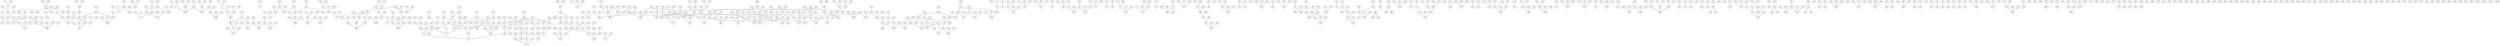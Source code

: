 graph G {
0 [spatial_node="144 35 220"];
1 [spatial_node="121 36 228"];
2 [spatial_node="304 53 351"];
3 [spatial_node="305 56 347"];
4 [spatial_node="200 13 299"];
5 [spatial_node="178 22 280"];
6 [spatial_node="153 271 195"];
7 [spatial_node="151 269 186"];
8 [spatial_node="71 166 250"];
9 [spatial_node="79 158 265"];
10 [spatial_node="304 60 324"];
11 [spatial_node="298 53 330"];
12 [spatial_node="13 260 143"];
13 [spatial_node="13 260 145"];
14 [spatial_node="296 29 345"];
15 [spatial_node="295 29 345"];
16 [spatial_node="124 199 230"];
17 [spatial_node="115 201 230"];
18 [spatial_node="26 196 88"];
19 [spatial_node="25 188 97"];
20 [spatial_node="109 236 206"];
21 [spatial_node="115 239 205"];
22 [spatial_node="50 175 87"];
23 [spatial_node="50 174 87"];
24 [spatial_node="216 201 272"];
25 [spatial_node="205 210 268"];
26 [spatial_node="281 117 194"];
27 [spatial_node="270 131 183"];
28 [spatial_node="148 36 300"];
29 [spatial_node="155 25 288"];
30 [spatial_node="18 135 186"];
31 [spatial_node="22 135 189"];
32 [spatial_node="256 101 313"];
33 [spatial_node="257 103 313"];
34 [spatial_node="240 133 274"];
35 [spatial_node="252 132 261"];
36 [spatial_node="71 105 124"];
37 [spatial_node="77 113 136"];
38 [spatial_node="266 186 166"];
39 [spatial_node="257 171 167"];
40 [spatial_node="121 140 178"];
41 [spatial_node="95 152 168"];
42 [spatial_node="1 221 75"];
43 [spatial_node="9 208 76"];
44 [spatial_node="175 158 204"];
45 [spatial_node="179 161 210"];
46 [spatial_node="13 172 141"];
47 [spatial_node="9 166 138"];
48 [spatial_node="224 209 335"];
49 [spatial_node="227 212 327"];
50 [spatial_node="219 235 131"];
51 [spatial_node="210 237 137"];
52 [spatial_node="37 172 157"];
53 [spatial_node="30 185 147"];
54 [spatial_node="48 100 139"];
55 [spatial_node="52 102 145"];
56 [spatial_node="108 137 240"];
57 [spatial_node="107 140 242"];
58 [spatial_node="82 153 159"];
59 [spatial_node="87 155 160"];
60 [spatial_node="126 162 274"];
61 [spatial_node="114 160 266"];
62 [spatial_node="99 149 187"];
63 [spatial_node="102 139 193"];
64 [spatial_node="197 123 166"];
65 [spatial_node="199 122 165"];
66 [spatial_node="55 187 100"];
67 [spatial_node="59 172 100"];
68 [spatial_node="95 72 167"];
69 [spatial_node="80 68 166"];
70 [spatial_node="6 187 113"];
71 [spatial_node="7 185 111"];
72 [spatial_node="268 150 306"];
73 [spatial_node="265 157 295"];
74 [spatial_node="10 179 101"];
75 [spatial_node="12 185 105"];
76 [spatial_node="161 253 251"];
77 [spatial_node="168 249 252"];
78 [spatial_node="79 187 279"];
79 [spatial_node="85 157 275"];
80 [spatial_node="79 237 254"];
81 [spatial_node="78 231 257"];
82 [spatial_node="17 242 202"];
83 [spatial_node="17 239 198"];
84 [spatial_node="18 151 151"];
85 [spatial_node="18 153 153"];
86 [spatial_node="222 6 346"];
87 [spatial_node="232 6 344"];
88 [spatial_node="204 90 280"];
89 [spatial_node="196 100 278"];
90 [spatial_node="69 60 241"];
91 [spatial_node="75 60 244"];
92 [spatial_node="217 32 324"];
93 [spatial_node="217 32 323"];
94 [spatial_node="18 150 156"];
95 [spatial_node="18 138 195"];
96 [spatial_node="22 136 190"];
97 [spatial_node="154 60 223"];
98 [spatial_node="152 66 230"];
99 [spatial_node="28 214 106"];
100 [spatial_node="18 208 100"];
101 [spatial_node="80 55 187"];
102 [spatial_node="88 57 191"];
103 [spatial_node="262 122 182"];
104 [spatial_node="136 187 193"];
105 [spatial_node="149 183 189"];
106 [spatial_node="42 96 206"];
107 [spatial_node="45 95 209"];
108 [spatial_node="233 168 295"];
109 [spatial_node="251 166 306"];
110 [spatial_node="10 211 109"];
111 [spatial_node="14 212 102"];
112 [spatial_node="131 94 210"];
113 [spatial_node="132 90 213"];
114 [spatial_node="233 63 323"];
115 [spatial_node="233 67 313"];
116 [spatial_node="201 109 178"];
117 [spatial_node="210 119 175"];
118 [spatial_node="198 201 92"];
119 [spatial_node="206 205 99"];
120 [spatial_node="26 176 229"];
121 [spatial_node="24 159 228"];
122 [spatial_node="282 160 208"];
123 [spatial_node="278 157 206"];
124 [spatial_node="297 35 323"];
125 [spatial_node="290 25 324"];
126 [spatial_node="115 232 250"];
127 [spatial_node="114 235 248"];
128 [spatial_node="271 78 237"];
129 [spatial_node="270 86 238"];
130 [spatial_node="61 114 153"];
131 [spatial_node="66 110 151"];
132 [spatial_node="84 114 122"];
133 [spatial_node="79 111 134"];
134 [spatial_node="206 246 135"];
135 [spatial_node="209 238 137"];
136 [spatial_node="122 55 277"];
137 [spatial_node="123 53 277"];
138 [spatial_node="48 207 171"];
139 [spatial_node="45 202 173"];
140 [spatial_node="126 253 145"];
141 [spatial_node="133 250 139"];
142 [spatial_node="227 174 319"];
143 [spatial_node="219 178 310"];
144 [spatial_node="46 161 71"];
145 [spatial_node="42 181 73"];
146 [spatial_node="58 146 95"];
147 [spatial_node="58 146 97"];
148 [spatial_node="9 162 209"];
149 [spatial_node="23 159 227"];
150 [spatial_node="154 217 173"];
151 [spatial_node="151 219 175"];
152 [spatial_node="33 149 96"];
153 [spatial_node="37 152 106"];
154 [spatial_node="100 107 135"];
155 [spatial_node="91 105 134"];
156 [spatial_node="180 103 227"];
157 [spatial_node="179 120 238"];
158 [spatial_node="136 235 97"];
159 [spatial_node="177 233 110"];
160 [spatial_node="239 201 140"];
161 [spatial_node="245 216 144"];
162 [spatial_node="196 211 149"];
163 [spatial_node="201 224 135"];
164 [spatial_node="238 204 129"];
165 [spatial_node="237 199 137"];
166 [spatial_node="213 203 98"];
167 [spatial_node="207 205 100"];
168 [spatial_node="110 86 159"];
169 [spatial_node="109 91 168"];
170 [spatial_node="106 251 188"];
171 [spatial_node="92 244 174"];
172 [spatial_node="157 54 268"];
173 [spatial_node="154 35 263"];
174 [spatial_node="178 249 122"];
175 [spatial_node="173 236 114"];
176 [spatial_node="244 160 158"];
177 [spatial_node="233 156 164"];
178 [spatial_node="88 130 219"];
179 [spatial_node="87 119 217"];
180 [spatial_node="191 212 110"];
181 [spatial_node="185 222 108"];
182 [spatial_node="30 127 136"];
183 [spatial_node="40 138 129"];
184 [spatial_node="57 198 136"];
185 [spatial_node="55 187 136"];
186 [spatial_node="250 224 172"];
187 [spatial_node="250 215 174"];
188 [spatial_node="182 151 224"];
189 [spatial_node="183 154 225"];
190 [spatial_node="252 196 139"];
191 [spatial_node="238 199 138"];
192 [spatial_node="9 177 140"];
193 [spatial_node="23 176 149"];
194 [spatial_node="118 244 130"];
195 [spatial_node="229 96 326"];
196 [spatial_node="228 96 324"];
197 [spatial_node="211 195 230"];
198 [spatial_node="212 181 225"];
199 [spatial_node="66 150 141"];
200 [spatial_node="74 140 144"];
201 [spatial_node="28 149 111"];
202 [spatial_node="135 253 140"];
203 [spatial_node="45 102 149"];
204 [spatial_node="157 16 313"];
205 [spatial_node="170 10 323"];
206 [spatial_node="244 212 313"];
207 [spatial_node="230 214 309"];
208 [spatial_node="65 195 151"];
209 [spatial_node="192 168 171"];
210 [spatial_node="184 171 160"];
211 [spatial_node="144 137 243"];
212 [spatial_node="140 144 240"];
213 [spatial_node="66 82 146"];
214 [spatial_node="61 93 150"];
215 [spatial_node="96 119 290"];
216 [spatial_node="88 108 295"];
217 [spatial_node="176 13 281"];
218 [spatial_node="12 263 147"];
219 [spatial_node="68 232 199"];
220 [spatial_node="73 229 204"];
221 [spatial_node="277 94 333"];
222 [spatial_node="284 105 328"];
223 [spatial_node="160 220 234"];
224 [spatial_node="171 227 223"];
225 [spatial_node="266 63 285"];
226 [spatial_node="282 56 303"];
227 [spatial_node="156 68 307"];
228 [spatial_node="162 82 299"];
229 [spatial_node="156 36 265"];
230 [spatial_node="159 35 268"];
231 [spatial_node="271 98 224"];
232 [spatial_node="261 92 229"];
233 [spatial_node="18 173 166"];
234 [spatial_node="15 171 163"];
235 [spatial_node="70 182 237"];
236 [spatial_node="71 194 239"];
237 [spatial_node="57 180 290"];
238 [spatial_node="55 160 289"];
239 [spatial_node="225 207 181"];
240 [spatial_node="224 196 193"];
241 [spatial_node="74 146 154"];
242 [spatial_node="79 158 170"];
243 [spatial_node="200 121 164"];
244 [spatial_node="233 152 210"];
245 [spatial_node="225 143 206"];
246 [spatial_node="110 223 187"];
247 [spatial_node="121 231 209"];
248 [spatial_node="142 127 266"];
249 [spatial_node="147 116 275"];
250 [spatial_node="244 58 274"];
251 [spatial_node="250 57 273"];
252 [spatial_node="19 171 155"];
253 [spatial_node="26 195 155"];
254 [spatial_node="25 200 161"];
255 [spatial_node="65 144 108"];
256 [spatial_node="61 151 103"];
257 [spatial_node="190 190 179"];
258 [spatial_node="176 196 188"];
259 [spatial_node="213 244 156"];
260 [spatial_node="212 248 160"];
261 [spatial_node="74 121 157"];
262 [spatial_node="80 97 185"];
263 [spatial_node="248 195 213"];
264 [spatial_node="254 215 211"];
265 [spatial_node="72 227 238"];
266 [spatial_node="82 227 242"];
267 [spatial_node="154 210 157"];
268 [spatial_node="154 215 188"];
269 [spatial_node="159 248 231"];
270 [spatial_node="170 237 232"];
271 [spatial_node="233 208 278"];
272 [spatial_node="231 214 279"];
273 [spatial_node="117 256 241"];
274 [spatial_node="114 236 245"];
275 [spatial_node="210 252 158"];
276 [spatial_node="269 217 241"];
277 [spatial_node="270 210 230"];
278 [spatial_node="142 81 241"];
279 [spatial_node="142 66 235"];
280 [spatial_node="94 175 159"];
281 [spatial_node="117 239 159"];
282 [spatial_node="137 232 163"];
283 [spatial_node="231 39 323"];
284 [spatial_node="229 37 314"];
285 [spatial_node="75 238 199"];
286 [spatial_node="75 240 198"];
287 [spatial_node="66 193 240"];
288 [spatial_node="125 98 173"];
289 [spatial_node="125 97 174"];
290 [spatial_node="213 92 198"];
291 [spatial_node="213 95 205"];
292 [spatial_node="22 221 160"];
293 [spatial_node="18 216 158"];
294 [spatial_node="185 245 160"];
295 [spatial_node="187 246 162"];
296 [spatial_node="26 121 167"];
297 [spatial_node="31 120 173"];
298 [spatial_node="209 223 99"];
299 [spatial_node="280 182 187"];
300 [spatial_node="267 166 178"];
301 [spatial_node="188 245 161"];
302 [spatial_node="96 152 190"];
303 [spatial_node="40 185 74"];
304 [spatial_node="100 247 192"];
305 [spatial_node="102 246 198"];
306 [spatial_node="92 85 240"];
307 [spatial_node="95 87 238"];
308 [spatial_node="151 265 163"];
309 [spatial_node="151 261 168"];
310 [spatial_node="307 61 349"];
311 [spatial_node="228 243 165"];
312 [spatial_node="201 232 145"];
313 [spatial_node="153 228 180"];
314 [spatial_node="152 220 176"];
315 [spatial_node="199 88 259"];
316 [spatial_node="192 107 267"];
317 [spatial_node="217 177 167"];
318 [spatial_node="239 183 153"];
319 [spatial_node="176 262 153"];
320 [spatial_node="182 250 165"];
321 [spatial_node="42 129 124"];
322 [spatial_node="18 195 95"];
323 [spatial_node="128 265 169"];
324 [spatial_node="188 235 173"];
325 [spatial_node="200 232 144"];
326 [spatial_node="68 136 290"];
327 [spatial_node="67 137 291"];
328 [spatial_node="77 158 170"];
329 [spatial_node="156 184 235"];
330 [spatial_node="162 191 239"];
331 [spatial_node="110 89 171"];
332 [spatial_node="6 207 64"];
333 [spatial_node="229 219 329"];
334 [spatial_node="60 64 296"];
335 [spatial_node="61 67 297"];
336 [spatial_node="259 22 345"];
337 [spatial_node="262 16 349"];
338 [spatial_node="90 78 172"];
339 [spatial_node="214 115 174"];
340 [spatial_node="253 174 292"];
341 [spatial_node="257 169 295"];
342 [spatial_node="73 225 185"];
343 [spatial_node="52 199 182"];
344 [spatial_node="45 201 174"];
345 [spatial_node="210 250 172"];
346 [spatial_node="114 55 186"];
347 [spatial_node="101 59 186"];
348 [spatial_node="161 211 173"];
349 [spatial_node="13 229 104"];
350 [spatial_node="14 253 109"];
351 [spatial_node="86 159 105"];
352 [spatial_node="75 137 141"];
353 [spatial_node="110 157 262"];
354 [spatial_node="108 168 251"];
355 [spatial_node="8 163 174"];
356 [spatial_node="14 171 163"];
357 [spatial_node="140 184 174"];
358 [spatial_node="154 188 184"];
359 [spatial_node="88 78 238"];
360 [spatial_node="82 73 247"];
361 [spatial_node="233 130 215"];
362 [spatial_node="233 134 216"];
363 [spatial_node="54 134 98"];
364 [spatial_node="58 145 98"];
365 [spatial_node="21 215 185"];
366 [spatial_node="24 215 186"];
367 [spatial_node="109 97 168"];
368 [spatial_node="76 49 240"];
369 [spatial_node="33 110 175"];
370 [spatial_node="32 120 174"];
371 [spatial_node="278 165 249"];
372 [spatial_node="269 160 258"];
373 [spatial_node="200 256 238"];
374 [spatial_node="219 245 217"];
375 [spatial_node="94 223 221"];
376 [spatial_node="103 226 231"];
377 [spatial_node="277 176 271"];
378 [spatial_node="263 143 259"];
379 [spatial_node="107 88 177"];
380 [spatial_node="106 88 176"];
381 [spatial_node="273 145 177"];
382 [spatial_node="271 144 181"];
383 [spatial_node="17 211 155"];
384 [spatial_node="8 208 145"];
385 [spatial_node="283 129 240"];
386 [spatial_node="283 133 244"];
387 [spatial_node="130 100 178"];
388 [spatial_node="135 248 135"];
389 [spatial_node="147 103 284"];
390 [spatial_node="136 96 298"];
391 [spatial_node="68 164 107"];
392 [spatial_node="66 164 109"];
393 [spatial_node="74 224 250"];
394 [spatial_node="61 219 256"];
395 [spatial_node="25 122 196"];
396 [spatial_node="30 132 188"];
397 [spatial_node="80 178 178"];
398 [spatial_node="80 172 180"];
399 [spatial_node="186 258 179"];
400 [spatial_node="185 255 180"];
401 [spatial_node="101 58 184"];
402 [spatial_node="93 89 180"];
403 [spatial_node="212 138 135"];
404 [spatial_node="215 186 122"];
405 [spatial_node="80 172 181"];
406 [spatial_node="99 85 253"];
407 [spatial_node="102 90 254"];
408 [spatial_node="121 78 310"];
409 [spatial_node="135 96 299"];
410 [spatial_node="240 11 331"];
411 [spatial_node="251 16 324"];
412 [spatial_node="238 207 183"];
413 [spatial_node="236 213 182"];
414 [spatial_node="240 209 183"];
415 [spatial_node="239 210 183"];
416 [spatial_node="110 151 175"];
417 [spatial_node="110 147 174"];
418 [spatial_node="136 71 198"];
419 [spatial_node="144 89 200"];
420 [spatial_node="138 233 160"];
421 [spatial_node="188 257 185"];
422 [spatial_node="186 256 185"];
423 [spatial_node="163 197 185"];
424 [spatial_node="155 188 185"];
425 [spatial_node="124 81 175"];
426 [spatial_node="115 88 172"];
427 [spatial_node="217 253 204"];
428 [spatial_node="52 172 97"];
429 [spatial_node="162 211 213"];
430 [spatial_node="167 213 212"];
431 [spatial_node="150 183 188"];
432 [spatial_node="9 188 188"];
433 [spatial_node="24 204 171"];
434 [spatial_node="14 254 161"];
435 [spatial_node="13 242 154"];
436 [spatial_node="54 79 190"];
437 [spatial_node="56 87 206"];
438 [spatial_node="31 183 145"];
439 [spatial_node="49 172 125"];
440 [spatial_node="254 186 347"];
441 [spatial_node="250 188 347"];
442 [spatial_node="188 220 306"];
443 [spatial_node="184 230 295"];
444 [spatial_node="140 272 190"];
445 [spatial_node="48 136 192"];
446 [spatial_node="44 145 190"];
447 [spatial_node="246 238 248"];
448 [spatial_node="236 241 236"];
449 [spatial_node="129 172 195"];
450 [spatial_node="127 169 193"];
451 [spatial_node="16 256 192"];
452 [spatial_node="202 229 149"];
453 [spatial_node="235 241 193"];
454 [spatial_node="235 228 201"];
455 [spatial_node="247 169 194"];
456 [spatial_node="265 167 177"];
457 [spatial_node="196 198 194"];
458 [spatial_node="189 203 195"];
459 [spatial_node="222 220 194"];
460 [spatial_node="235 218 188"];
461 [spatial_node="221 222 194"];
462 [spatial_node="216 218 199"];
463 [spatial_node="181 59 265"];
464 [spatial_node="181 52 267"];
465 [spatial_node="237 107 195"];
466 [spatial_node="237 107 202"];
467 [spatial_node="62 172 195"];
468 [spatial_node="55 156 192"];
469 [spatial_node="9 231 110"];
470 [spatial_node="12 226 102"];
471 [spatial_node="222 61 244"];
472 [spatial_node="223 62 241"];
473 [spatial_node="89 48 198"];
474 [spatial_node="88 49 199"];
475 [spatial_node="196 92 198"];
476 [spatial_node="57 92 208"];
477 [spatial_node="221 103 215"];
478 [spatial_node="223 103 213"];
479 [spatial_node="280 110 321"];
480 [spatial_node="283 107 321"];
481 [spatial_node="123 173 199"];
482 [spatial_node="143 179 194"];
483 [spatial_node="268 211 199"];
484 [spatial_node="253 216 208"];
485 [spatial_node="183 261 202"];
486 [spatial_node="182 262 202"];
487 [spatial_node="145 183 200"];
488 [spatial_node="164 229 200"];
489 [spatial_node="233 12 346"];
490 [spatial_node="233 7 342"];
491 [spatial_node="215 23 327"];
492 [spatial_node="227 37 313"];
493 [spatial_node="149 87 201"];
494 [spatial_node="123 27 230"];
495 [spatial_node="132 252 201"];
496 [spatial_node="126 248 207"];
497 [spatial_node="197 234 331"];
498 [spatial_node="187 240 312"];
499 [spatial_node="240 99 202"];
500 [spatial_node="95 119 202"];
501 [spatial_node="82 104 206"];
502 [spatial_node="82 46 207"];
503 [spatial_node="98 117 223"];
504 [spatial_node="32 184 63"];
505 [spatial_node="151 20 261"];
506 [spatial_node="154 25 259"];
507 [spatial_node="56 86 159"];
508 [spatial_node="130 47 206"];
509 [spatial_node="111 59 228"];
510 [spatial_node="267 161 206"];
511 [spatial_node="274 158 202"];
512 [spatial_node="40 201 206"];
513 [spatial_node="27 214 190"];
514 [spatial_node="284 90 242"];
515 [spatial_node="69 68 272"];
516 [spatial_node="67 68 271"];
517 [spatial_node="98 156 235"];
518 [spatial_node="134 79 207"];
519 [spatial_node="129 79 210"];
520 [spatial_node="240 123 207"];
521 [spatial_node="22 126 230"];
522 [spatial_node="23 140 233"];
523 [spatial_node="163 190 240"];
524 [spatial_node="197 208 208"];
525 [spatial_node="188 203 196"];
526 [spatial_node="69 154 209"];
527 [spatial_node="57 154 196"];
528 [spatial_node="55 72 210"];
529 [spatial_node="185 163 216"];
530 [spatial_node="277 151 210"];
531 [spatial_node="295 51 287"];
532 [spatial_node="281 57 298"];
533 [spatial_node="246 142 157"];
534 [spatial_node="250 172 161"];
535 [spatial_node="206 33 321"];
536 [spatial_node="216 33 323"];
537 [spatial_node="5 182 254"];
538 [spatial_node="8 178 252"];
539 [spatial_node="55 102 211"];
540 [spatial_node="57 93 209"];
541 [spatial_node="166 121 211"];
542 [spatial_node="162 141 208"];
543 [spatial_node="113 35 279"];
544 [spatial_node="112 39 276"];
545 [spatial_node="223 207 179"];
546 [spatial_node="233 211 177"];
547 [spatial_node="31 155 212"];
548 [spatial_node="32 149 212"];
549 [spatial_node="34 219 144"];
550 [spatial_node="230 113 213"];
551 [spatial_node="98 87 252"];
552 [spatial_node="101 70 217"];
553 [spatial_node="5 201 213"];
554 [spatial_node="13 214 210"];
555 [spatial_node="165 204 15"];
556 [spatial_node="166 200 18"];
557 [spatial_node="191 204 285"];
558 [spatial_node="187 213 274"];
559 [spatial_node="170 133 276"];
560 [spatial_node="134 123 264"];
561 [spatial_node="293 136 214"];
562 [spatial_node="285 168 219"];
563 [spatial_node="168 165 214"];
564 [spatial_node="227 238 214"];
565 [spatial_node="203 76 215"];
566 [spatial_node="206 76 216"];
567 [spatial_node="294 114 283"];
568 [spatial_node="294 113 297"];
569 [spatial_node="225 135 302"];
570 [spatial_node="224 139 290"];
571 [spatial_node="36 219 237"];
572 [spatial_node="53 228 232"];
573 [spatial_node="6 231 93"];
574 [spatial_node="38 97 216"];
575 [spatial_node="143 202 248"];
576 [spatial_node="163 194 239"];
577 [spatial_node="104 199 216"];
578 [spatial_node="111 212 226"];
579 [spatial_node="96 256 216"];
580 [spatial_node="95 249 204"];
581 [spatial_node="175 266 216"];
582 [spatial_node="108 30 217"];
583 [spatial_node="118 39 230"];
584 [spatial_node="114 46 312"];
585 [spatial_node="106 41 303"];
586 [spatial_node="48 214 217"];
587 [spatial_node="207 74 218"];
588 [spatial_node="52 176 218"];
589 [spatial_node="52 165 217"];
590 [spatial_node="124 257 218"];
591 [spatial_node="131 154 219"];
592 [spatial_node="133 153 226"];
593 [spatial_node="93 177 219"];
594 [spatial_node="110 188 273"];
595 [spatial_node="111 186 272"];
596 [spatial_node="223 226 219"];
597 [spatial_node="228 237 215"];
598 [spatial_node="34 179 295"];
599 [spatial_node="32 170 296"];
600 [spatial_node="134 124 237"];
601 [spatial_node="134 140 246"];
602 [spatial_node="276 208 220"];
603 [spatial_node="269 212 225"];
604 [spatial_node="262 86 221"];
605 [spatial_node="53 162 223"];
606 [spatial_node="218 137 252"];
607 [spatial_node="248 127 247"];
608 [spatial_node="88 43 298"];
609 [spatial_node="92 46 302"];
610 [spatial_node="261 158 293"];
611 [spatial_node="44 83 247"];
612 [spatial_node="50 98 241"];
613 [spatial_node="169 78 299"];
614 [spatial_node="183 154 227"];
615 [spatial_node="32 150 293"];
616 [spatial_node="38 164 293"];
617 [spatial_node="133 155 228"];
618 [spatial_node="133 154 227"];
619 [spatial_node="218 167 228"];
620 [spatial_node="218 176 225"];
621 [spatial_node="11 233 148"];
622 [spatial_node="12 232 151"];
623 [spatial_node="79 99 202"];
624 [spatial_node="89 88 137"];
625 [spatial_node="144 167 174"];
626 [spatial_node="154 187 185"];
627 [spatial_node="221 170 209"];
628 [spatial_node="217 176 224"];
629 [spatial_node="15 171 306"];
630 [spatial_node="20 178 301"];
631 [spatial_node="5 232 232"];
632 [spatial_node="8 217 226"];
633 [spatial_node="244 67 233"];
634 [spatial_node="237 75 239"];
635 [spatial_node="69 240 233"];
636 [spatial_node="67 231 236"];
637 [spatial_node="175 72 234"];
638 [spatial_node="152 67 231"];
639 [spatial_node="6 211 234"];
640 [spatial_node="206 82 311"];
641 [spatial_node="220 72 317"];
642 [spatial_node="69 222 235"];
643 [spatial_node="175 187 236"];
644 [spatial_node="175 193 238"];
645 [spatial_node="196 181 284"];
646 [spatial_node="195 181 252"];
647 [spatial_node="282 203 238"];
648 [spatial_node="167 131 217"];
649 [spatial_node="178 121 238"];
650 [spatial_node="224 60 239"];
651 [spatial_node="262 185 333"];
652 [spatial_node="258 178 337"];
653 [spatial_node="7 218 316"];
654 [spatial_node="14 186 305"];
655 [spatial_node="259 47 330"];
656 [spatial_node="253 53 325"];
657 [spatial_node="21 190 99"];
658 [spatial_node="68 136 241"];
659 [spatial_node="69 118 241"];
660 [spatial_node="230 191 139"];
661 [spatial_node="237 198 138"];
662 [spatial_node="270 168 341"];
663 [spatial_node="269 168 342"];
664 [spatial_node="7 184 112"];
665 [spatial_node="193 190 243"];
666 [spatial_node="195 175 253"];
667 [spatial_node="287 137 243"];
668 [spatial_node="125 223 243"];
669 [spatial_node="113 229 236"];
670 [spatial_node="221 79 244"];
671 [spatial_node="230 72 239"];
672 [spatial_node="259 214 175"];
673 [spatial_node="76 117 245"];
674 [spatial_node="8 177 163"];
675 [spatial_node="234 196 246"];
676 [spatial_node="238 188 243"];
677 [spatial_node="235 41 308"];
678 [spatial_node="223 42 308"];
679 [spatial_node="157 23 247"];
680 [spatial_node="134 100 220"];
681 [spatial_node="196 232 247"];
682 [spatial_node="173 236 237"];
683 [spatial_node="242 10 334"];
684 [spatial_node="142 101 196"];
685 [spatial_node="12 181 251"];
686 [spatial_node="10 174 249"];
687 [spatial_node="289 122 252"];
688 [spatial_node="281 132 249"];
689 [spatial_node="45 174 80"];
690 [spatial_node="189 162 259"];
691 [spatial_node="195 174 254"];
692 [spatial_node="227 249 252"];
693 [spatial_node="121 141 254"];
694 [spatial_node="173 205 275"];
695 [spatial_node="176 213 273"];
696 [spatial_node="250 199 255"];
697 [spatial_node="60 220 255"];
698 [spatial_node="277 56 263"];
699 [spatial_node="269 55 268"];
700 [spatial_node="108 89 257"];
701 [spatial_node="103 90 255"];
702 [spatial_node="100 98 257"];
703 [spatial_node="102 91 255"];
704 [spatial_node="289 108 292"];
705 [spatial_node="275 97 298"];
706 [spatial_node="181 115 259"];
707 [spatial_node="183 116 258"];
708 [spatial_node="47 197 259"];
709 [spatial_node="49 209 261"];
710 [spatial_node="22 201 306"];
711 [spatial_node="19 142 261"];
712 [spatial_node="21 137 258"];
713 [spatial_node="29 205 261"];
714 [spatial_node="34 206 264"];
715 [spatial_node="123 246 261"];
716 [spatial_node="120 247 262"];
717 [spatial_node="254 135 262"];
718 [spatial_node="87 216 262"];
719 [spatial_node="76 225 252"];
720 [spatial_node="190 123 263"];
721 [spatial_node="184 115 259"];
722 [spatial_node="140 130 263"];
723 [spatial_node="132 140 249"];
724 [spatial_node="292 143 263"];
725 [spatial_node="278 137 253"];
726 [spatial_node="78 157 264"];
727 [spatial_node="168 250 264"];
728 [spatial_node="148 14 296"];
729 [spatial_node="147 15 296"];
730 [spatial_node="48 165 266"];
731 [spatial_node="60 155 284"];
732 [spatial_node="100 35 267"];
733 [spatial_node="108 37 272"];
734 [spatial_node="233 40 267"];
735 [spatial_node="262 67 278"];
736 [spatial_node="286 132 351"];
737 [spatial_node="285 130 351"];
738 [spatial_node="266 12 315"];
739 [spatial_node="254 14 325"];
740 [spatial_node="269 43 268"];
741 [spatial_node="105 143 268"];
742 [spatial_node="112 147 264"];
743 [spatial_node="250 214 287"];
744 [spatial_node="102 127 269"];
745 [spatial_node="104 140 271"];
746 [spatial_node="159 162 269"];
747 [spatial_node="154 164 268"];
748 [spatial_node="151 163 269"];
749 [spatial_node="153 163 268"];
750 [spatial_node="7 168 269"];
751 [spatial_node="111 31 270"];
752 [spatial_node="109 36 272"];
753 [spatial_node="197 50 272"];
754 [spatial_node="132 100 297"];
755 [spatial_node="135 97 298"];
756 [spatial_node="263 89 272"];
757 [spatial_node="296 82 285"];
758 [spatial_node="28 197 272"];
759 [spatial_node="148 220 272"];
760 [spatial_node="194 104 273"];
761 [spatial_node="52 113 274"];
762 [spatial_node="44 105 257"];
763 [spatial_node="145 98 275"];
764 [spatial_node="148 105 281"];
765 [spatial_node="117 188 275"];
766 [spatial_node="280 132 353"];
767 [spatial_node="229 127 276"];
768 [spatial_node="82 232 276"];
769 [spatial_node="83 83 277"];
770 [spatial_node="78 75 259"];
771 [spatial_node="127 249 277"];
772 [spatial_node="66 143 278"];
773 [spatial_node="69 149 283"];
774 [spatial_node="123 53 279"];
775 [spatial_node="292 30 348"];
776 [spatial_node="294 28 346"];
777 [spatial_node="197 111 281"];
778 [spatial_node="220 216 283"];
779 [spatial_node="16 136 284"];
780 [spatial_node="63 78 285"];
781 [spatial_node="65 74 286"];
782 [spatial_node="192 99 285"];
783 [spatial_node="147 192 285"];
784 [spatial_node="153 176 274"];
785 [spatial_node="238 93 286"];
786 [spatial_node="259 87 270"];
787 [spatial_node="34 104 286"];
788 [spatial_node="37 101 282"];
789 [spatial_node="99 114 286"];
790 [spatial_node="213 145 287"];
791 [spatial_node="168 183 287"];
792 [spatial_node="266 14 342"];
793 [spatial_node="263 13 342"];
794 [spatial_node="145 81 290"];
795 [spatial_node="36 93 291"];
796 [spatial_node="281 155 292"];
797 [spatial_node="274 156 297"];
798 [spatial_node="156 90 293"];
799 [spatial_node="160 113 294"];
800 [spatial_node="8 190 294"];
801 [spatial_node="17 180 301"];
802 [spatial_node="224 219 294"];
803 [spatial_node="291 23 352"];
804 [spatial_node="154 237 295"];
805 [spatial_node="183 226 284"];
806 [spatial_node="141 15 296"];
807 [spatial_node="59 124 296"];
808 [spatial_node="285 31 297"];
809 [spatial_node="283 54 304"];
810 [spatial_node="246 27 298"];
811 [spatial_node="250 36 304"];
812 [spatial_node="222 230 298"];
813 [spatial_node="295 122 299"];
814 [spatial_node="267 185 300"];
815 [spatial_node="257 164 298"];
816 [spatial_node="300 110 301"];
817 [spatial_node="216 52 304"];
818 [spatial_node="281 57 304"];
819 [spatial_node="282 155 306"];
820 [spatial_node="286 151 307"];
821 [spatial_node="220 41 307"];
822 [spatial_node="282 159 310"];
823 [spatial_node="58 70 312"];
824 [spatial_node="244 165 313"];
825 [spatial_node="252 153 328"];
826 [spatial_node="232 166 314"];
827 [spatial_node="228 171 316"];
828 [spatial_node="181 245 314"];
829 [spatial_node="228 158 315"];
830 [spatial_node="226 210 317"];
831 [spatial_node="220 96 318"];
832 [spatial_node="227 92 320"];
833 [spatial_node="84 50 320"];
834 [spatial_node="248 115 320"];
835 [spatial_node="215 206 320"];
836 [spatial_node="299 100 353"];
837 [spatial_node="288 103 331"];
838 [spatial_node="171 14 325"];
839 [spatial_node="180 5 326"];
840 [spatial_node="233 85 325"];
841 [spatial_node="230 84 321"];
842 [spatial_node="293 39 326"];
843 [spatial_node="291 46 322"];
844 [spatial_node="215 72 326"];
845 [spatial_node="220 71 318"];
846 [spatial_node="297 96 326"];
847 [spatial_node="224 109 327"];
848 [spatial_node="108 29 328"];
849 [spatial_node="293 35 330"];
850 [spatial_node="251 67 332"];
851 [spatial_node="256 42 301"];
852 [spatial_node="141 14 333"];
853 [spatial_node="155 19 299"];
854 [spatial_node="290 125 336"];
855 [spatial_node="287 122 339"];
856 [spatial_node="274 120 341"];
857 [spatial_node="283 113 335"];
858 [spatial_node="253 185 345"];
859 [spatial_node="241 189 345"];
860 [spatial_node="272 165 349"];
861 [spatial_node="249 191 348"];
862 [spatial_node="269 13 353"];
863 [spatial_node="262 15 348"];
864 [spatial_node="265 18 353"];
865 [spatial_node="231 1 356"];
866 [spatial_node="233 5 344"];
867 [spatial_node="257 8 358"];
868 [spatial_node="261 13 347"];
869 [spatial_node="201 183 221"];
870 [spatial_node="196 179 210"];
871 [spatial_node="195 193 240"];
872 [spatial_node="61 155 285"];
873 [spatial_node="60 156 285"];
874 [spatial_node="209 237 138"];
875 [spatial_node="201 231 142"];
876 [spatial_node="149 148 231"];
877 [spatial_node="79 112 135"];
878 [spatial_node="80 111 135"];
879 [spatial_node="103 67 220"];
880 [spatial_node="104 67 219"];
881 [spatial_node="103 68 219"];
882 [spatial_node="24 219 195"];
883 [spatial_node="203 200 111"];
884 [spatial_node="44 201 173"];
885 [spatial_node="183 249 166"];
886 [spatial_node="158 261 172"];
887 [spatial_node="14 215 210"];
888 [spatial_node="13 215 211"];
889 [spatial_node="51 99 241"];
890 [spatial_node="50 99 242"];
891 [spatial_node="184 183 142"];
892 [spatial_node="272 157 185"];
893 [spatial_node="268 213 225"];
894 [spatial_node="268 212 226"];
895 [spatial_node="86 86 197"];
896 [spatial_node="58 164 116"];
897 [spatial_node="57 163 115"];
898 [spatial_node="65 164 110"];
899 [spatial_node="126 227 214"];
900 [spatial_node="113 225 227"];
901 [spatial_node="237 208 171"];
902 [spatial_node="236 187 150"];
903 [spatial_node="168 214 212"];
904 [spatial_node="59 146 98"];
905 [spatial_node="65 163 109"];
906 [spatial_node="233 6 343"];
907 [spatial_node="110 227 229"];
908 [spatial_node="275 101 303"];
909 [spatial_node="253 15 325"];
910 [spatial_node="253 14 326"];
911 [spatial_node="252 15 324"];
912 [spatial_node="212 153 188"];
913 [spatial_node="209 124 174"];
914 [spatial_node="81 110 214"];
915 [spatial_node="161 32 273"];
916 [spatial_node="236 75 240"];
917 [spatial_node="237 76 240"];
918 [spatial_node="114 41 278"];
919 [spatial_node="115 42 278"];
920 [spatial_node="114 42 279"];
921 [spatial_node="31 121 174"];
922 [spatial_node="117 238 206"];
923 [spatial_node="205 191 114"];
924 [spatial_node="204 198 113"];
925 [spatial_node="203 199 112"];
926 [spatial_node="27 202 164"];
927 [spatial_node="46 146 184"];
928 [spatial_node="35 133 183"];
929 [spatial_node="47 147 184"];
930 [spatial_node="46 147 185"];
931 [spatial_node="179 121 239"];
932 [spatial_node="17 181 302"];
933 [spatial_node="185 185 105"];
934 [spatial_node="165 199 184"];
935 [spatial_node="285 105 327"];
936 [spatial_node="285 106 328"];
937 [spatial_node="179 218 107"];
938 [spatial_node="221 71 317"];
939 [spatial_node="23 135 190"];
940 [spatial_node="216 94 208"];
941 [spatial_node="202 200 112"];
942 [spatial_node="193 209 111"];
943 [spatial_node="119 51 237"];
944 [spatial_node="218 177 226"];
945 [spatial_node="217 177 225"];
946 [spatial_node="252 166 306"];
947 [spatial_node="260 173 332"];
948 [spatial_node="230 64 311"];
949 [spatial_node="283 106 320"];
950 [spatial_node="284 106 321"];
951 [spatial_node="24 158 227"];
952 [spatial_node="28 150 222"];
953 [spatial_node="187 211 116"];
954 [spatial_node="199 210 263"];
955 [spatial_node="172 236 236"];
956 [spatial_node="172 237 237"];
957 [spatial_node="121 44 271"];
958 [spatial_node="144 145 236"];
959 [spatial_node="153 167 264"];
960 [spatial_node="132 141 248"];
961 [spatial_node="131 141 249"];
962 [spatial_node="246 120 240"];
963 [spatial_node="253 104 253"];
964 [spatial_node="247 126 247"];
965 [spatial_node="252 16 323"];
966 [spatial_node="51 148 179"];
967 [spatial_node="59 101 148"];
968 [spatial_node="74 129 148"];
969 [spatial_node="188 202 195"];
970 [spatial_node="134 153 227"];
971 [spatial_node="168 213 211"];
972 [spatial_node="50 148 180"];
973 [spatial_node="89 58 191"];
974 [spatial_node="89 57 192"];
975 [spatial_node="94 64 189"];
976 [spatial_node="129 44 251"];
977 [spatial_node="120 50 238"];
978 [spatial_node="260 86 270"];
979 [spatial_node="259 89 235"];
980 [spatial_node="249 92 245"];
981 [spatial_node="252 37 304"];
982 [spatial_node="286 105 328"];
983 [spatial_node="176 216 106"];
984 [spatial_node="176 216 106"];
985 [spatial_node="51 149 180"];
986 [spatial_node="238 219 193"];
987 [spatial_node="83 92 192"];
988 [spatial_node="67 97 212"];
989 [spatial_node="239 219 194"];
990 [spatial_node="238 220 194"];
991 [spatial_node="263 68 279"];
992 [spatial_node="103 43 299"];
993 [spatial_node="103 246 199"];
994 [spatial_node="102 247 199"];
995 [spatial_node="95 223 237"];
996 [spatial_node="284 113 334"];
997 [spatial_node="151 66 231"];
998 [spatial_node="109 37 273"];
999 [spatial_node="85 152 277"];
1000 [spatial_node="189 216 272"];
1001 [spatial_node="153 164 267"];
1002 [spatial_node="248 126 248"];
1003 [spatial_node="18 180 302"];
1004 [spatial_node="284 114 335"];
1005 [spatial_node="70 150 283"];
0--1  [spatial_edge="[{143 35 220},{142 35 220},{141 35 220},{140 35 220},{139 35 221},{138 35 221},{137 35 222},{136 35 223},{135 35 224},{134 36 224},{133 36 225},{132 36 225},{131 36 225},{130 36 225},{129 36 225},{128 36 225},{127 36 226},{126 36 226},{125 36 226},{124 36 226},{123 36 227},{122 36 228}]"];
2--3  [spatial_edge="[{304 54 350},{304 54 349},{304 55 348}]"];
4--5  [spatial_edge="[{200 14 298},{200 15 297},{199 16 296},{198 15 295},{197 15 294},{196 15 293},{195 15 292},{194 15 292},{193 16 291},{193 15 290},{192 16 289},{191 17 288},{190 17 287},{189 18 286},{188 18 286},{187 18 285},{186 19 285},{185 19 284},{184 19 284},{183 20 283},{182 21 283},{181 22 282},{180 22 281},{179 23 281}]"];
6--7  [spatial_edge="[{153 271 194},{153 270 193},{152 269 192},{152 268 191},{152 268 190},{152 268 189},{152 268 188},{152 268 187}]"];
8--9  [spatial_edge="[{72 166 251},{72 166 252},{72 165 253},{72 165 254},{73 164 255},{74 164 256},{75 163 257},{76 163 257},{77 163 258},{77 162 259},{78 161 260},{78 161 261},{79 160 262},{79 159 263},{79 159 264}]"];
10--11  [spatial_edge="[{303 59 325},{303 58 325},{303 57 326},{302 56 327},{301 55 328},{300 55 328},{299 54 329}]"];
12--13  [spatial_edge="[{13 260 144}]"];
14--15  [spatial_edge="[]"];
16--17  [spatial_edge="[{123 199 230},{122 199 229},{121 199 229},{120 199 229},{119 200 229},{118 200 229},{117 201 229},{116 201 229}]"];
18--19  [spatial_edge="[{26 195 89},{26 194 89},{26 193 90},{26 192 91},{26 192 92},{25 191 93},{25 190 94},{25 189 95},{25 189 96}]"];
20--21  [spatial_edge="[{110 237 206},{111 237 206},{112 238 206},{113 239 205},{114 239 205}]"];
22--23  [spatial_edge="[]"];
24--25  [spatial_edge="[{216 201 271},{215 202 270},{214 203 269},{213 204 269},{212 205 268},{212 206 268},{211 207 267},{210 208 267},{209 208 267},{208 209 267},{207 209 268},{206 210 268}]"];
26--27  [spatial_edge="[{280 117 193},{279 118 192},{278 119 191},{278 120 190},{277 121 189},{277 122 189},{276 123 188},{276 124 188},{275 125 187},{274 126 187},{274 127 186},{273 128 186},{272 129 185},{271 130 184}]"];
28--29  [spatial_edge="[{149 35 299},{149 35 298},{149 34 297},{149 34 296},{149 33 295},{150 33 294},{150 32 293},{150 31 292},{150 30 291},{150 29 290},{151 28 289},{152 28 289},{153 27 288},{154 26 287}]"];
30--31  [spatial_edge="[{19 135 187},{20 135 187},{21 135 188}]"];
32--33  [spatial_edge="[{257 102 313}]"];
34--35  [spatial_edge="[{241 132 273},{241 132 272},{242 132 271},{243 132 270},{244 131 269},{245 131 268},{246 131 267},{247 131 266},{248 131 265},{249 132 264},{250 132 263},{251 132 262}]"];
36--37  [spatial_edge="[{70 106 124},{70 107 125},{70 108 126},{70 108 127},{71 108 128},{71 109 129},{71 109 130},{72 109 131},{73 110 132},{74 111 133},{75 112 134},{76 112 135}]"];
38--39  [spatial_edge="[{266 185 166},{265 184 166},{265 183 166},{265 182 166},{264 181 166},{263 180 166},{263 179 166},{262 178 167},{262 177 167},{262 176 167},{261 175 167},{260 174 167},{259 173 167},{258 172 167}]"];
40--41  [spatial_edge="[{120 141 177},{119 142 177},{118 143 176},{117 143 176},{116 143 175},{115 144 174},{114 144 174},{113 144 174},{112 145 174},{111 145 174},{110 146 173},{109 146 173},{108 146 173},{107 145 172},{106 145 172},{105 145 172},{104 146 172},{103 146 171},{102 146 171},{101 147 170},{100 148 170},{99 149 169},{98 150 169},{97 151 169},{96 151 168}]"];
42--43  [spatial_edge="[{1 220 75},{2 219 75},{3 218 76},{3 217 76},{4 216 76},{5 215 75},{6 214 75},{7 213 75},{8 212 75},{8 211 76},{9 210 76},{9 209 76}]"];
44--45  [spatial_edge="[{176 159 205},{176 159 206},{177 160 207},{178 160 208},{179 160 209}]"];
46--47  [spatial_edge="[{12 171 141},{12 170 141},{11 169 140},{10 168 139},{10 167 139}]"];
48--49  [spatial_edge="[{224 209 334},{224 209 333},{225 209 332},{225 209 331},{226 209 330},{226 210 329},{227 211 328}]"];
50--51  [spatial_edge="[{218 235 131},{217 235 132},{216 235 133},{215 235 133},{214 235 134},{213 235 135},{212 236 136},{211 236 137}]"];
52--53  [spatial_edge="[{37 173 156},{37 174 156},{36 175 156},{36 176 155},{35 177 154},{35 178 154},{34 179 153},{34 180 152},{33 181 151},{32 182 150},{31 183 149},{30 184 148}]"];
54--55  [spatial_edge="[{49 101 140},{49 101 141},{50 101 142},{51 102 143},{52 101 144}]"];
56--57  [spatial_edge="[{107 138 240},{107 139 241}]"];
58--59  [spatial_edge="[{83 153 159},{84 153 159},{85 153 160},{86 154 160}]"];
60--61  [spatial_edge="[{125 161 275},{124 161 275},{123 160 275},{122 159 275},{121 159 275},{120 159 274},{120 159 273},{119 159 272},{118 159 271},{117 159 270},{117 160 269},{116 160 268},{115 160 267}]"];
62--63  [spatial_edge="[{99 148 188},{99 148 189},{100 147 190},{101 146 190},{101 145 191},{102 144 192},{102 143 193},{102 142 193},{102 141 193},{102 140 193}]"];
64--65  [spatial_edge="[{198 122 166}]"];
66--67  [spatial_edge="[{55 186 100},{56 185 100},{56 184 100},{57 183 100},{58 182 100},{58 181 100},{58 180 100},{59 179 101},{59 178 101},{59 177 101},{59 176 101},{59 175 101},{59 174 100},{59 173 100}]"];
68--69  [spatial_edge="[{95 73 168},{94 74 169},{93 75 170},{92 76 170},{91 77 171},{90 77 171},{89 76 171},{88 75 170},{87 74 170},{86 73 169},{85 72 168},{84 71 168},{83 70 167},{82 69 167},{81 69 166}]"];
70--71  [spatial_edge="[{7 186 112}]"];
72--73  [spatial_edge="[{267 151 305},{266 152 304},{266 152 303},{265 153 302},{265 153 301},{264 154 300},{264 155 299},{264 155 298},{264 156 297},{264 157 296}]"];
74--75  [spatial_edge="[{11 180 101},{11 181 102},{11 182 103},{12 183 104},{12 184 105}]"];
76--77  [spatial_edge="[{162 253 251},{163 252 251},{164 252 251},{165 251 251},{166 251 251},{167 250 251}]"];
78--79  [spatial_edge="[{79 186 279},{79 185 280},{78 184 279},{78 183 279},{78 182 279},{78 181 279},{79 180 279},{80 179 279},{80 178 279},{80 177 280},{80 176 280},{80 175 280},{80 174 280},{80 173 280},{81 172 279},{81 171 279},{81 170 279},{82 169 278},{82 168 278},{82 167 277},{82 166 277},{82 165 277},{82 164 277},{82 163 276},{82 162 276},{83 161 277},{83 160 276},{83 159 276},{84 158 275}]"];
80--81  [spatial_edge="[{78 236 255},{78 235 255},{78 234 255},{78 233 256},{78 232 256}]"];
82--83  [spatial_edge="[{16 241 201},{16 240 200},{17 239 199}]"];
84--85  [spatial_edge="[{18 152 152}]"];
86--87  [spatial_edge="[{223 6 346},{224 6 346},{225 6 346},{226 6 345},{227 7 345},{228 7 345},{229 7 345},{230 7 344},{231 6 344}]"];
88--89  [spatial_edge="[{203 91 280},{203 92 280},{202 93 279},{202 94 279},{201 95 279},{200 96 279},{199 97 279},{198 98 278},{197 99 278}]"];
90--91  [spatial_edge="[{70 60 242},{71 60 242},{72 60 242},{73 60 243},{74 60 244}]"];
92--93  [spatial_edge="[]"];
94--85  [spatial_edge="[{18 151 155},{18 152 154}]"];
97--98  [spatial_edge="[{153 61 224},{153 62 225},{153 63 226},{152 64 227},{152 64 228},{151 65 229}]"];
99--100  [spatial_edge="[{27 214 105},{26 213 104},{25 212 103},{24 211 102},{23 210 101},{22 209 100},{21 209 100},{20 208 100},{19 208 100}]"];
101--102  [spatial_edge="[{80 55 188},{81 55 189},{82 55 189},{83 55 190},{84 55 190},{85 56 190},{86 56 190},{87 56 191}]"];
103--27  [spatial_edge="[{263 122 182},{264 122 181},{265 123 181},{265 124 181},{266 125 181},{267 126 181},{267 127 181},{268 128 182},{269 129 182},{269 130 183}]"];
104--105  [spatial_edge="[{137 187 193},{138 187 193},{139 187 193},{140 187 193},{141 188 193},{142 188 192},{143 188 192},{144 187 192},{145 187 192},{146 187 192},{147 186 191},{148 185 191},{149 184 190}]"];
106--107  [spatial_edge="[{43 95 207},{44 95 208}]"];
108--109  [spatial_edge="[{234 167 296},{235 167 296},{236 166 297},{237 166 297},{238 166 298},{239 165 298},{240 165 298},{241 165 299},{242 165 299},{243 165 300},{244 165 300},{245 165 301},{246 165 302},{247 165 302},{248 165 303},{249 165 304},{250 166 305}]"];
110--111  [spatial_edge="[{11 211 108},{12 212 107},{12 211 106},{12 211 105},{13 211 104},{13 211 103}]"];
112--113  [spatial_edge="[{131 93 210},{132 92 211},{132 91 212}]"];
114--115  [spatial_edge="[{233 64 322},{234 64 321},{234 65 320},{234 65 319},{234 65 318},{234 66 317},{234 66 316},{233 67 315},{233 67 314}]"];
116--117  [spatial_edge="[{202 109 178},{203 110 177},{204 110 177},{205 111 177},{205 112 177},{205 113 177},{206 114 177},{206 115 177},{207 116 177},{208 117 176},{209 118 176}]"];
118--119  [spatial_edge="[{199 202 92},{200 203 92},{201 204 93},{202 204 94},{203 204 95},{204 204 96},{205 204 97},{205 205 98}]"];
120--121  [spatial_edge="[{26 175 230},{27 174 231},{27 173 232},{28 172 233},{29 171 233},{29 170 233},{29 169 233},{29 168 232},{29 167 232},{29 166 232},{29 165 232},{29 164 231},{28 163 230},{27 162 229},{26 161 229},{25 160 228}]"];
122--123  [spatial_edge="[{281 159 208},{280 158 207},{279 158 207}]"];
124--125  [spatial_edge="[{296 36 323},{295 37 324},{294 38 325},{294 38 326},{294 37 327},{294 36 328},{294 35 329},{294 34 329},{293 33 328},{293 32 328},{293 31 327},{293 30 326},{292 29 325},{292 28 324},{291 27 324},{291 26 324}]"];
126--127  [spatial_edge="[{115 233 250},{114 234 249}]"];
128--129  [spatial_edge="[{271 79 237},{271 80 237},{271 81 237},{271 82 237},{270 83 237},{269 84 238},{270 85 238}]"];
130--131  [spatial_edge="[{62 113 152},{63 112 151},{64 112 151},{65 111 151}]"];
132--133  [spatial_edge="[{83 113 123},{82 113 124},{82 112 125},{81 112 126},{81 111 127},{81 111 128},{80 111 129},{80 110 130},{80 110 131},{79 111 132},{79 111 133}]"];
136--137  [spatial_edge="[{123 54 277}]"];
138--139  [spatial_edge="[{48 206 171},{47 205 171},{46 204 172},{45 203 172}]"];
140--141  [spatial_edge="[{127 252 144},{128 251 143},{129 251 142},{130 250 141},{131 250 140},{132 250 140}]"];
142--143  [spatial_edge="[{227 173 318},{227 172 317},{227 172 316},{226 173 315},{225 174 314},{224 175 314},{223 176 313},{222 177 312},{221 177 312},{220 178 311}]"];
144--145  [spatial_edge="[{45 162 72},{44 163 72},{43 164 73},{42 164 74},{41 165 75},{41 166 75},{41 167 75},{42 168 76},{42 169 76},{42 170 77},{42 171 78},{42 172 78},{43 173 79},{44 174 79},{44 175 79},{44 176 78},{44 177 77},{43 178 76},{43 179 75},{43 180 74}]"];
146--147  [spatial_edge="[{58 146 96}]"];
148--149  [spatial_edge="[{9 162 210},{10 163 211},{10 163 212},{11 164 213},{11 165 214},{12 164 215},{12 163 216},{13 163 217},{13 163 218},{14 164 219},{15 163 220},{16 162 221},{17 161 222},{18 161 223},{19 160 224},{20 159 225},{21 159 225},{22 158 226}]"];
150--151  [spatial_edge="[{153 218 174},{152 219 175}]"];
152--153  [spatial_edge="[{33 150 97},{33 151 98},{33 151 99},{33 152 100},{33 152 101},{34 153 102},{34 153 103},{35 153 104},{36 153 105}]"];
154--155  [spatial_edge="[{99 107 135},{98 106 135},{97 106 134},{96 106 134},{95 106 134},{94 106 134},{93 106 134},{92 106 134}]"];
156--157  [spatial_edge="[{179 104 228},{179 105 229},{178 106 230},{178 107 231},{179 108 231},{179 109 232},{180 110 233},{181 111 234},{181 112 234},{182 113 235},{181 114 235},{181 115 236},{181 116 237},{180 117 238},{180 118 238},{179 119 238}]"];
158--159  [spatial_edge="[{137 236 96},{138 237 96},{139 238 97},{140 239 97},{141 240 98},{142 240 98},{143 239 98},{144 239 98},{145 238 97},{146 238 97},{147 238 97},{148 238 97},{149 237 97},{150 237 97},{151 237 97},{152 237 97},{153 236 97},{154 236 97},{155 236 96},{156 236 96},{157 236 97},{158 236 97},{159 236 97},{160 236 97},{161 236 97},{162 236 98},{163 236 98},{164 236 98},{165 235 98},{166 235 99},{167 235 99},{168 235 100},{169 235 101},{170 235 102},{171 234 103},{172 234 104},{172 234 105},{173 234 106},{174 234 107},{175 234 108},{176 234 109}]"];
160--161  [spatial_edge="[{239 202 141},{240 203 141},{240 204 142},{241 205 143},{242 206 144},{243 207 144},{244 208 145},{245 209 145},{245 210 145},{245 211 145},{246 212 145},{245 213 145},{245 214 145},{245 215 145}]"];
162--163  [spatial_edge="[{196 212 148},{196 213 147},{196 214 147},{195 215 146},{194 216 145},{195 217 144},{194 218 143},{195 219 142},{195 219 141},{196 220 140},{197 221 139},{198 222 138},{199 222 137},{200 223 136}]"];
164--165  [spatial_edge="[{238 203 130},{238 203 131},{238 202 132},{238 201 133},{237 201 134},{237 200 135},{237 199 136}]"];
166--167  [spatial_edge="[{212 203 98},{211 203 99},{210 204 99},{209 204 99},{208 205 100}]"];
168--169  [spatial_edge="[{110 87 160},{110 88 161},{110 89 162},{111 89 163},{110 90 164},{110 90 165},{109 90 166},{109 90 167}]"];
170--171  [spatial_edge="[{105 250 188},{104 250 189},{103 249 190},{102 249 190},{101 248 191},{100 248 191},{99 248 190},{98 248 189},{97 248 188},{96 248 187},{95 248 186},{95 248 185},{94 247 184},{94 247 183},{94 247 182},{94 247 181},{93 247 180},{93 247 179},{93 247 178},{92 246 177},{92 245 176},{92 245 175}]"];
172--173  [spatial_edge="[{157 53 268},{157 52 268},{156 51 268},{156 50 268},{156 49 267},{155 48 267},{155 47 267},{155 46 267},{155 45 266},{155 44 266},{155 43 265},{155 42 265},{155 41 265},{154 40 264},{154 39 264},{154 38 264},{155 37 264},{155 36 264}]"];
174--175  [spatial_edge="[{178 248 122},{178 247 121},{177 246 120},{177 245 120},{177 244 119},{176 243 119},{176 242 119},{175 241 118},{174 240 117},{174 239 116},{173 238 116},{173 237 115}]"];
176--177  [spatial_edge="[{243 160 158},{242 159 158},{241 159 158},{240 159 159},{239 159 160},{238 159 161},{237 159 162},{236 158 162},{235 158 163},{234 157 164}]"];
178--179  [spatial_edge="[{88 129 218},{88 128 218},{88 127 218},{88 126 218},{88 125 218},{88 124 218},{87 123 218},{87 122 218},{87 121 217},{87 120 217}]"];
180--181  [spatial_edge="[{191 213 110},{190 214 110},{190 215 110},{190 216 110},{189 217 109},{188 218 109},{188 219 109},{187 220 109},{186 221 108}]"];
182--183  [spatial_edge="[{31 128 136},{31 129 136},{32 130 135},{33 131 134},{34 132 134},{34 133 134},{35 134 133},{36 134 132},{37 135 131},{38 136 130},{39 137 129}]"];
184--185  [spatial_edge="[{56 197 136},{56 196 136},{56 195 136},{56 194 136},{56 193 136},{56 192 136},{55 191 136},{55 190 136},{55 189 136},{55 188 136}]"];
186--187  [spatial_edge="[{250 223 172},{250 222 172},{250 221 172},{250 220 173},{249 219 173},{249 218 173},{249 217 174},{249 216 174}]"];
188--189  [spatial_edge="[{182 152 225},{183 153 225}]"];
192--193  [spatial_edge="[{10 176 140},{11 175 141},{12 174 141},{13 173 142},{14 173 142},{15 173 143},{16 174 144},{17 175 145},{18 175 145},{19 176 146},{20 176 146},{21 176 147},{22 176 148}]"];
194--175  [spatial_edge="[{119 245 130},{120 246 130},{121 247 130},{122 248 130},{123 248 131},{124 248 131},{125 249 131},{126 249 131},{127 248 132},{128 248 132},{129 247 133},{130 247 133},{131 247 133},{132 247 133},{133 247 134},{134 247 134},{135 247 134},{136 248 133},{137 248 133},{138 248 132},{139 248 132},{140 249 131},{141 249 131},{142 248 131},{143 248 130},{144 249 130},{145 248 129},{146 248 129},{147 247 129},{148 247 128},{149 247 128},{150 247 127},{151 246 127},{152 246 126},{153 246 126},{154 246 125},{155 245 124},{156 244 123},{157 243 122},{158 243 122},{159 242 121},{160 241 120},{161 240 119},{162 240 119},{163 239 118},{164 238 117},{165 238 117},{166 237 117},{167 236 116},{168 237 116},{169 236 115},{170 236 115},{171 236 115},{172 235 114}]"];
195--196  [spatial_edge="[{228 96 325}]"];
197--198  [spatial_edge="[{211 194 230},{211 193 230},{211 192 230},{211 191 230},{211 190 230},{211 189 230},{211 188 229},{211 187 229},{211 186 229},{211 185 228},{211 184 228},{211 183 227},{212 182 226}]"];
199--200  [spatial_edge="[{67 149 142},{68 148 143},{68 147 143},{69 146 143},{70 145 144},{71 144 144},{72 143 144},{73 143 144},{74 142 144},{74 141 144}]"];
201--153  [spatial_edge="[{29 149 110},{30 150 109},{31 150 109},{32 150 108},{33 151 108},{34 151 108},{35 152 107},{36 152 107}]"];
202--141  [spatial_edge="[{134 252 139},{134 251 139}]"];
203--55  [spatial_edge="[{46 102 149},{47 102 148},{48 102 147},{49 102 147},{50 102 146},{51 102 146}]"];
204--205  [spatial_edge="[{158 16 313},{159 15 314},{160 14 315},{161 13 316},{162 12 317},{163 12 317},{164 11 318},{165 11 319},{166 11 320},{167 11 321},{168 10 322},{169 10 323}]"];
206--207  [spatial_edge="[{243 212 313},{242 213 313},{241 213 312},{240 214 312},{239 214 312},{238 214 312},{237 215 311},{236 215 311},{235 216 310},{234 215 310},{233 215 310},{232 215 309},{231 215 309}]"];
208--185  [spatial_edge="[{64 195 150},{63 195 149},{63 195 148},{62 194 147},{61 194 146},{60 193 146},{59 193 146},{58 192 145},{58 191 145},{57 190 144},{57 189 144},{56 188 143},{56 188 142},{55 188 141},{55 187 140},{55 187 139},{55 186 138},{55 187 137}]"];
209--210  [spatial_edge="[{191 168 170},{191 169 169},{190 170 168},{189 170 167},{188 170 166},{188 170 165},{187 171 164},{187 171 163},{186 171 162},{185 171 161}]"];
211--212  [spatial_edge="[{143 138 242},{143 139 242},{142 140 242},{141 141 242},{141 142 242},{141 143 241}]"];
213--214  [spatial_edge="[{66 83 146},{65 84 146},{64 85 146},{64 86 145},{63 87 145},{63 88 146},{63 89 147},{62 90 147},{62 91 148},{62 92 149}]"];
215--216  [spatial_edge="[{95 118 291},{94 117 292},{93 116 293},{93 115 293},{92 114 294},{92 113 294},{92 112 294},{92 111 295},{91 110 295},{90 109 295},{89 108 295}]"];
217--5  [spatial_edge="[{176 14 281},{176 15 281},{176 16 281},{177 17 281},{177 18 281},{177 19 280},{178 20 280},{178 21 280}]"];
218--13  [spatial_edge="[{12 262 146},{12 261 146}]"];
219--220  [spatial_edge="[{69 233 200},{70 234 200},{71 235 200},{72 236 200},{73 236 200},{74 237 200},{75 237 200},{76 236 201},{76 235 201},{76 234 201},{75 233 202},{75 232 203},{74 231 203},{73 230 204}]"];
221--222  [spatial_edge="[{277 95 333},{277 96 332},{277 97 332},{277 98 332},{278 99 331},{279 100 331},{280 101 330},{281 102 329},{282 103 329},{283 104 328}]"];
223--224  [spatial_edge="[{161 221 234},{162 221 233},{163 221 232},{164 222 231},{164 222 230},{165 222 229},{166 223 228},{167 224 227},{168 224 226},{169 225 225},{170 226 224}]"];
225--226  [spatial_edge="[{267 63 286},{268 63 287},{269 62 288},{270 62 289},{271 62 290},{272 62 291},{273 61 292},{274 61 293},{275 60 293},{276 60 294},{277 59 295},{278 59 296},{279 59 297},{280 58 298},{280 58 299},{281 57 300},{281 56 301},{282 56 302}]"];
227--228  [spatial_edge="[{156 68 306},{156 69 305},{157 70 305},{158 71 304},{158 72 304},{158 73 303},{159 74 303},{159 75 302},{159 76 302},{160 77 301},{160 78 301},{160 79 301},{161 80 300},{161 81 300}]"];
229--230  [spatial_edge="[{157 35 266},{158 35 267}]"];
231--232  [spatial_edge="[{270 97 224},{269 97 224},{268 97 224},{267 96 225},{266 97 225},{265 96 226},{264 96 226},{263 95 227},{262 94 228},{261 93 229}]"];
233--234  [spatial_edge="[{17 172 165},{16 172 164}]"];
235--236  [spatial_edge="[{71 183 238},{71 184 239},{72 185 240},{72 186 240},{73 187 241},{73 188 241},{73 189 241},{73 190 241},{73 191 241},{73 192 241},{72 193 240}]"];
237--238  [spatial_edge="[{57 179 290},{57 178 290},{57 177 290},{57 176 289},{57 175 289},{57 174 289},{57 173 289},{56 172 288},{56 171 288},{56 170 288},{56 169 288},{56 168 288},{55 167 288},{55 166 288},{55 165 289},{55 164 289},{55 163 289},{54 162 290},{55 161 289}]"];
239--240  [spatial_edge="[{225 207 182},{224 206 183},{224 205 184},{224 204 185},{224 204 186},{224 203 187},{224 202 188},{224 202 189},{224 201 190},{225 200 191},{224 199 192},{224 198 193},{224 197 193}]"];
241--242  [spatial_edge="[{75 147 154},{76 148 155},{77 149 155},{78 150 156},{79 150 157},{79 151 158},{80 152 158},{81 152 159},{81 152 160},{81 152 161},{80 153 162},{80 153 163},{80 153 164},{80 154 165},{80 154 166},{80 155 167},{80 156 168},{80 157 169}]"];
243--65  [spatial_edge="[]"];
244--245  [spatial_edge="[{233 151 209},{232 150 208},{231 149 208},{230 148 208},{229 147 208},{228 146 207},{227 145 207},{226 144 206}]"];
246--247  [spatial_edge="[{110 223 188},{111 222 189},{111 221 190},{112 220 191},{112 221 192},{112 220 193},{113 221 194},{113 221 195},{114 221 196},{114 222 197},{114 222 198},{114 223 199},{114 224 200},{115 224 201},{115 225 202},{116 226 203},{116 226 204},{117 227 205},{118 228 206},{119 229 207},{120 230 208}]"];
248--249  [spatial_edge="[{142 126 266},{142 125 267},{143 124 268},{144 123 269},{144 122 270},{145 121 271},{145 120 271},{146 119 272},{146 118 273},{147 117 274}]"];
250--251  [spatial_edge="[{245 57 274},{246 57 274},{247 57 273},{248 57 273},{249 57 273}]"];
252--234  [spatial_edge="[{19 171 156},{18 171 157},{17 171 158},{16 171 159},{15 171 160},{15 171 161},{15 171 162}]"];
253--254  [spatial_edge="[{26 196 156},{26 196 157},{26 197 158},{25 198 159},{25 199 160}]"];
255--256  [spatial_edge="[{64 145 107},{64 146 107},{63 147 106},{63 148 106},{62 149 105},{62 150 105},{61 151 104}]"];
257--258  [spatial_edge="[{189 191 179},{188 191 179},{187 191 179},{186 191 179},{185 191 180},{184 191 181},{183 191 181},{182 192 182},{181 192 183},{180 192 184},{179 193 185},{179 194 185},{178 195 186},{177 195 187}]"];
259--260  [spatial_edge="[{213 245 157},{212 246 158},{212 247 159}]"];
261--262  [spatial_edge="[{74 120 158},{74 119 159},{74 118 160},{74 118 161},{74 117 162},{74 116 163},{74 115 164},{74 114 165},{75 113 166},{75 112 167},{75 111 168},{75 111 169},{75 110 170},{76 109 171},{76 108 172},{76 107 173},{76 106 174},{77 105 175},{77 105 176},{77 104 177},{78 103 178},{78 102 179},{78 101 180},{79 100 181},{79 99 182},{80 98 183},{80 98 184}]"];
263--264  [spatial_edge="[{248 196 213},{248 197 214},{248 198 214},{248 199 214},{248 200 214},{248 201 214},{248 202 214},{248 203 214},{248 204 214},{248 205 214},{248 206 215},{248 207 215},{248 208 215},{249 209 215},{249 210 215},{250 211 214},{251 212 213},{252 213 212},{253 214 212}]"];
265--266  [spatial_edge="[{73 227 238},{74 227 238},{75 228 238},{76 228 239},{77 227 239},{78 227 240},{79 227 240},{80 227 241},{81 227 241}]"];
267--268  [spatial_edge="[{154 209 158},{155 209 159},{156 209 160},{156 209 161},{157 209 162},{157 209 163},{158 209 164},{158 209 165},{159 210 166},{159 210 167},{160 210 168},{160 210 169},{161 210 170},{161 210 171},{162 210 172},{162 210 173},{162 209 174},{162 208 175},{163 207 175},{164 206 176},{163 207 177},{162 208 178},{161 209 179},{160 210 180},{159 211 181},{158 211 182},{158 212 183},{157 213 184},{156 213 185},{155 214 186},{154 215 187}]"];
269--270  [spatial_edge="[{159 247 231},{160 246 231},{161 245 231},{162 244 231},{163 243 231},{164 242 231},{165 241 231},{166 240 231},{167 239 232},{168 238 232},{169 238 232}]"];
271--272  [spatial_edge="[{233 209 278},{233 210 277},{233 211 277},{232 212 278},{231 213 279}]"];
273--274  [spatial_edge="[{116 255 241},{115 254 241},{115 253 242},{115 252 242},{115 251 242},{115 250 242},{115 249 243},{115 248 243},{115 247 243},{115 246 243},{115 245 243},{115 244 243},{115 243 243},{115 242 243},{115 241 243},{115 240 243},{115 239 244},{115 238 244},{115 237 244}]"];
275--260  [spatial_edge="[{211 251 158},{211 250 159},{212 249 159}]"];
276--277  [spatial_edge="[{269 216 240},{269 215 239},{268 215 238},{268 214 237},{268 214 236},{267 213 235},{267 213 234},{267 213 233},{268 212 232},{269 211 231}]"];
278--279  [spatial_edge="[{142 80 241},{143 79 240},{144 78 240},{144 77 239},{144 76 239},{144 75 239},{144 74 239},{143 73 239},{143 72 238},{143 71 238},{143 70 237},{143 69 237},{142 68 236},{142 67 235}]"];
280--59  [spatial_edge="[{94 174 159},{95 173 160},{95 172 160},{96 171 160},{96 170 160},{97 169 160},{96 168 159},{96 167 159},{95 166 159},{94 165 159},{94 164 159},{93 163 159},{93 162 159},{92 161 159},{91 160 159},{90 159 159},{89 158 159},{88 157 159},{88 156 160}]"];
281--282  [spatial_edge="[{118 239 159},{119 239 160},{120 240 160},{121 239 160},{122 239 160},{123 239 161},{124 238 160},{125 237 160},{126 236 161},{126 235 161},{127 234 162},{128 234 162},{129 234 162},{130 233 163},{131 233 163},{132 233 163},{133 233 163},{134 233 163},{135 232 163},{136 232 164}]"];
283--284  [spatial_edge="[{231 39 322},{230 38 321},{230 39 320},{230 39 319},{230 38 318},{230 38 317},{230 38 316},{229 37 315}]"];
285--286  [spatial_edge="[{75 239 199}]"];
287--236  [spatial_edge="[{67 193 240},{68 194 239},{69 194 239},{70 194 239}]"];
288--289  [spatial_edge="[]"];
290--291  [spatial_edge="[{213 92 199},{212 93 200},{212 93 201},{212 94 202},{213 94 203},{213 94 204}]"];
292--293  [spatial_edge="[{21 220 160},{20 219 159},{20 218 159},{19 217 158}]"];
294--295  [spatial_edge="[{186 245 161}]"];
296--297  [spatial_edge="[{26 121 168},{27 121 169},{28 120 170},{29 120 171},{30 120 172}]"];
298--167  [spatial_edge="[{209 222 99},{208 221 98},{208 220 98},{208 219 98},{208 218 98},{208 217 98},{207 216 98},{207 215 98},{207 214 99},{207 213 99},{207 212 99},{207 211 99},{207 210 99},{207 209 99},{207 208 99},{207 207 100},{207 206 100}]"];
299--300  [spatial_edge="[{280 181 187},{280 180 186},{279 179 186},{279 178 185},{278 177 185},{277 176 184},{276 175 183},{276 174 183},{275 173 182},{274 172 181},{273 171 181},{272 171 181},{271 170 180},{270 169 180},{269 168 179},{268 167 179}]"];
301--295  [spatial_edge="[]"];
302--41  [spatial_edge="[{96 152 189},{97 151 188},{98 150 187},{98 150 186},{97 151 185},{97 152 184},{97 152 183},{97 152 182},{97 152 181},{96 153 180},{97 153 179},{97 154 178},{96 154 177},{96 154 176},{96 154 175},{96 154 174},{96 154 173},{96 154 172},{95 154 171},{95 153 170},{95 153 169}]"];
303--145  [spatial_edge="[{41 184 74},{41 183 74},{42 182 73}]"];
304--305  [spatial_edge="[{100 247 193},{100 246 194},{101 246 195},{101 246 196},{102 246 197}]"];
306--307  [spatial_edge="[{93 86 239},{94 86 239}]"];
308--309  [spatial_edge="[{151 264 164},{151 263 165},{151 263 166},{151 262 167}]"];
310--3  [spatial_edge="[{307 60 348},{306 59 348},{305 58 347},{305 57 347}]"];
311--312  [spatial_edge="[{228 243 164},{228 244 163},{227 244 162},{226 244 161},{225 243 160},{224 243 159},{223 243 158},{222 243 158},{221 243 158},{220 243 158},{219 243 157},{218 243 157},{217 243 156},{216 243 156},{215 243 155},{214 243 155},{213 243 155},{212 243 154},{211 242 153},{210 241 152},{210 240 152},{209 239 151},{208 238 150},{207 237 149},{207 237 148},{206 236 147},{206 235 147},{205 234 146},{204 234 145},{203 233 144},{202 232 144}]"];
313--314  [spatial_edge="[{153 227 180},{154 226 180},{154 225 180},{154 224 179},{153 223 178},{152 222 177},{153 221 176}]"];
315--316  [spatial_edge="[{199 89 259},{199 90 259},{199 91 260},{198 92 260},{198 93 260},{198 94 261},{197 95 262},{196 96 263},{196 97 263},{195 98 264},{194 99 264},{194 100 264},{193 101 265},{193 102 265},{193 103 265},{192 104 266},{192 105 266},{192 106 267}]"];
317--318  [spatial_edge="[{217 176 167},{218 175 167},{219 174 167},{220 173 167},{221 172 168},{222 172 167},{223 172 166},{224 173 166},{225 174 165},{226 174 164},{227 175 163},{228 175 162},{229 176 161},{230 176 160},{230 176 159},{231 177 158},{232 178 157},{233 178 157},{234 179 156},{235 180 155},{236 181 155},{237 182 154},{238 183 153}]"];
319--320  [spatial_edge="[{177 261 154},{178 261 155},{179 260 156},{180 259 157},{180 258 157},{181 257 158},{181 256 159},{181 255 159},{181 254 160},{182 253 161},{182 252 162},{183 251 163},{183 250 164}]"];
321--183  [spatial_edge="[{42 130 125},{42 131 125},{42 132 126},{42 133 127},{42 134 127},{42 135 128},{41 136 128},{41 137 128}]"];
322--43  [spatial_edge="[{17 196 94},{17 196 93},{16 197 92},{15 198 91},{15 198 90},{15 199 89},{15 199 88},{14 200 87},{14 201 86},{13 201 85},{12 202 84},{12 203 83},{11 203 82},{11 204 81},{10 205 80},{10 206 79},{10 207 78},{9 208 77}]"];
323--309  [spatial_edge="[{129 265 169},{130 265 169},{131 265 169},{132 265 169},{133 266 168},{134 266 167},{135 265 168},{136 265 168},{137 265 168},{138 265 168},{139 264 169},{140 264 169},{141 263 169},{142 262 169},{143 262 169},{144 262 169},{145 262 169},{146 261 169},{147 261 169},{148 260 169},{149 260 169},{150 260 169}]"];
324--325  [spatial_edge="[{189 236 172},{189 237 171},{190 238 170},{191 238 169},{191 239 168},{191 239 167},{191 240 166},{190 241 165},{190 242 164},{190 242 163},{189 243 162},{189 244 161},{189 244 160},{190 243 159},{191 242 158},{192 242 157},{192 241 156},{193 240 155},{193 240 154},{194 239 153},{194 238 152},{195 237 151},{195 237 150},{196 236 149},{196 235 148},{197 234 147},{198 233 146},{199 233 145}]"];
326--327  [spatial_edge="[]"];
328--242  [spatial_edge="[{78 157 170}]"];
329--330  [spatial_edge="[{157 185 235},{157 186 236},{158 187 236},{159 188 237},{160 189 238},{161 190 239}]"];
331--169  [spatial_edge="[{109 90 170},{109 90 169}]"];
332--43  [spatial_edge="[{7 206 65},{8 206 65},{9 205 66},{10 205 67},{10 205 68},{10 205 69},{10 205 70},{10 205 71},{10 205 72},{9 206 73},{9 206 74},{9 207 75}]"];
333--49  [spatial_edge="[{229 218 329},{229 217 329},{229 216 328},{229 215 328},{229 214 328},{228 213 327}]"];
334--335  [spatial_edge="[{60 65 296},{60 66 296}]"];
336--337  [spatial_edge="[{259 21 346},{260 20 346},{260 19 347},{260 18 347},{261 17 348}]"];
338--262  [spatial_edge="[{91 79 173},{91 80 173},{91 81 174},{90 82 175},{90 83 175},{91 84 176},{91 85 176},{92 86 177},{92 87 178},{92 88 179},{92 89 179},{91 90 180},{90 91 181},{89 91 181},{88 92 182},{87 93 183},{86 93 183},{85 93 184},{84 94 184},{83 95 184},{82 96 184},{81 96 184}]"];
339--117  [spatial_edge="[{213 116 174},{212 117 174},{211 118 175}]"];
340--341  [spatial_edge="[{254 173 292},{255 172 293},{255 171 294},{256 170 294}]"];
342--286  [spatial_edge="[{73 226 185},{74 227 186},{74 228 186},{74 229 186},{74 230 187},{74 231 188},{74 232 189},{74 233 189},{74 234 190},{73 235 191},{73 236 192},{74 237 193},{74 238 194},{74 239 195},{74 239 196},{74 240 197}]"];
345--260  [spatial_edge="[{210 250 171},{210 250 170},{211 250 169},{211 250 168},{210 251 167},{211 250 166},{211 249 165},{211 248 164},{211 248 163},{211 248 162},{211 248 161}]"];
346--347  [spatial_edge="[{113 55 186},{112 55 186},{111 55 187},{110 55 187},{109 56 187},{108 57 187},{107 57 187},{106 58 187},{105 58 187},{104 59 187},{103 59 187},{102 59 187}]"];
348--282  [spatial_edge="[{160 212 173},{159 213 173},{158 214 173},{157 215 173},{156 216 173},{155 217 172},{155 218 172},{154 219 171},{154 220 171},{153 221 170},{152 222 169},{151 223 169},{150 224 168},{149 225 168},{148 226 168},{147 226 167},{146 227 167},{145 228 166},{144 229 166},{143 229 166},{142 230 165},{141 231 165},{140 231 165},{139 232 165},{138 232 164}]"];
349--350  [spatial_edge="[{13 230 104},{13 231 104},{14 232 104},{14 233 104},{14 234 105},{15 235 105},{15 236 105},{16 237 106},{16 238 106},{16 239 106},{15 240 106},{15 241 106},{15 242 106},{14 243 106},{14 244 106},{13 245 106},{13 246 106},{13 247 107},{13 248 107},{13 249 107},{14 250 108},{14 251 109},{14 252 109}]"];
351--352  [spatial_edge="[{86 158 106},{86 157 107},{86 156 108},{85 156 109},{85 155 110},{84 155 111},{84 154 112},{83 154 113},{83 153 114},{83 152 115},{82 152 116},{82 151 117},{81 151 118},{81 150 119},{81 149 120},{80 149 121},{80 148 122},{79 148 123},{79 147 124},{79 147 125},{78 146 126},{78 146 127},{78 145 128},{77 145 129},{77 144 130},{77 143 131},{77 142 132},{77 142 133},{76 142 134},{76 141 135},{76 140 136},{76 139 137},{75 139 138},{75 138 139},{75 138 140}]"];
353--354  [spatial_edge="[{110 158 261},{109 158 260},{108 159 259},{108 160 258},{108 161 257},{107 161 256},{107 162 255},{108 162 254},{108 163 253},{108 164 253},{108 165 252},{108 166 252},{108 167 251}]"];
355--356  [spatial_edge="[{8 164 173},{9 165 172},{9 165 171},{10 166 170},{10 165 169},{10 166 168},{11 167 167},{12 168 166},{13 169 165},{13 170 164}]"];
357--358  [spatial_edge="[{141 184 174},{142 185 175},{143 185 175},{144 185 176},{145 185 176},{146 185 177},{147 186 177},{148 185 178},{149 185 179},{150 186 180},{151 186 181},{152 187 182},{153 187 183}]"];
359--360  [spatial_edge="[{87 78 239},{86 77 240},{86 77 241},{85 76 242},{85 76 243},{84 75 244},{84 75 245},{83 74 246}]"];
361--362  [spatial_edge="[{234 131 216},{233 132 216},{233 133 216}]"];
365--366  [spatial_edge="[{22 215 185},{23 215 185}]"];
367--169  [spatial_edge="[{109 96 168},{109 95 168},{109 94 168},{109 93 168},{109 92 168}]"];
368--91  [spatial_edge="[{76 50 241},{76 51 242},{76 52 243},{76 53 244},{77 54 245},{78 55 246},{77 56 245},{77 57 245},{76 58 245},{76 59 245}]"];
371--372  [spatial_edge="[{277 166 249},{276 166 250},{275 165 251},{274 166 251},{273 165 252},{272 165 252},{271 165 252},{270 164 253},{270 164 254},{270 163 255},{270 162 256},{269 161 257}]"];
373--374  [spatial_edge="[{201 255 237},{201 254 236},{202 253 235},{203 252 234},{204 252 234},{205 251 233},{206 251 232},{207 251 231},{208 251 230},{209 251 229},{210 251 228},{211 251 227},{212 250 226},{213 249 225},{214 249 224},{215 248 223},{215 248 222},{216 247 221},{217 246 220},{217 246 219},{218 246 218}]"];
375--376  [spatial_edge="[{95 223 222},{96 224 222},{97 225 223},{98 225 224},{99 225 225},{100 226 226},{101 226 227},{102 226 228},{102 226 229},{102 226 230}]"];
377--378  [spatial_edge="[{277 175 270},{277 174 270},{277 173 270},{276 172 269},{275 171 268},{276 170 268},{275 169 267},{275 168 267},{274 167 266},{273 166 265},{273 165 264},{272 164 263},{271 163 262},{271 162 261},{270 161 260},{270 160 259},{270 159 259},{269 158 259},{269 157 259},{268 156 259},{268 155 259},{267 154 259},{266 153 260},{265 152 260},{265 151 260},{265 150 260},{264 149 260},{264 148 260},{263 147 259},{263 146 259},{263 145 259},{262 144 259}]"];
379--380  [spatial_edge="[]"];
381--382  [spatial_edge="[{272 145 178},{272 144 179},{272 145 180}]"];
383--384  [spatial_edge="[{16 211 155},{15 211 154},{14 211 153},{13 210 152},{12 210 152},{11 209 151},{11 209 150},{10 209 149},{9 209 148},{8 209 147},{8 209 146}]"];
385--386  [spatial_edge="[{282 130 241},{282 131 242},{283 132 243}]"];
387--289  [spatial_edge="[{129 99 177},{128 99 176},{127 98 175},{126 98 175}]"];
388--141  [spatial_edge="[{135 248 136},{134 249 137},{134 249 138}]"];
389--390  [spatial_edge="[{146 103 285},{145 102 286},{144 101 287},{143 101 288},{142 100 289},{142 100 290},{141 99 291},{141 98 292},{140 97 293},{140 97 294},{139 96 295},{138 96 296},{137 96 297}]"];
391--392  [spatial_edge="[{67 164 108}]"];
393--394  [spatial_edge="[{73 224 251},{72 223 251},{71 222 252},{70 222 252},{69 221 253},{68 220 254},{67 219 255},{66 220 255},{65 219 256},{64 219 256},{63 219 256},{62 218 257}]"];
395--396  [spatial_edge="[{26 123 196},{27 124 195},{27 125 195},{28 126 195},{29 126 194},{30 127 193},{30 128 192},{31 129 191},{31 130 190},{31 131 189}]"];
397--398  [spatial_edge="[{81 177 179},{81 176 179},{81 175 179},{81 174 179},{81 173 179}]"];
399--400  [spatial_edge="[{186 257 180},{185 256 180}]"];
401--347  [spatial_edge="[{101 58 185}]"];
402--380  [spatial_edge="[{94 89 179},{95 89 179},{96 89 179},{97 89 179},{98 89 178},{99 88 178},{100 88 178},{101 88 178},{102 88 177},{103 88 177},{104 88 176},{105 88 175}]"];
403--404  [spatial_edge="[{212 139 135},{213 140 135},{214 141 135},{214 142 135},{214 143 134},{215 144 134},{216 145 134},{217 146 134},{218 147 134},{218 148 134},{218 149 134},{218 150 133},{218 151 133},{218 152 132},{217 153 132},{217 154 132},{216 155 132},{216 156 132},{216 157 131},{216 158 131},{216 159 131},{216 160 131},{216 161 131},{217 162 131},{216 163 130},{216 164 130},{216 165 130},{216 166 130},{216 167 130},{216 168 130},{216 169 129},{216 170 129},{216 171 129},{216 172 128},{216 173 128},{216 174 127},{215 175 127},{215 176 126},{215 177 125},{215 178 124},{215 179 124},{215 180 124},{215 181 123},{215 182 123},{215 183 122},{215 184 122},{215 185 122}]"];
405--398  [spatial_edge="[]"];
406--407  [spatial_edge="[{99 86 253},{99 87 253},{100 88 253},{101 89 254}]"];
410--411  [spatial_edge="[{241 11 332},{242 11 333},{243 11 333},{244 12 332},{245 12 331},{246 13 330},{247 14 329},{248 14 328},{248 15 327},{249 15 326},{250 16 325}]"];
412--413  [spatial_edge="[{238 208 183},{238 209 182},{238 210 182},{237 211 182},{236 212 182}]"];
414--415  [spatial_edge="[]"];
416--417  [spatial_edge="[{110 150 175},{110 149 174},{110 148 174}]"];
418--419  [spatial_edge="[{137 72 199},{136 73 200},{136 74 201},{135 75 202},{135 76 203},{135 77 204},{135 78 205},{135 79 206},{135 80 206},{136 81 205},{137 82 205},{138 83 204},{139 84 203},{140 85 202},{141 85 202},{142 86 201},{142 87 201},{143 88 200}]"];
420--282  [spatial_edge="[{137 232 161},{137 232 162}]"];
421--422  [spatial_edge="[{187 256 185}]"];
425--426  [spatial_edge="[{123 81 174},{122 82 174},{121 82 174},{120 83 173},{119 83 173},{118 84 173},{117 85 173},{117 86 173},{116 87 173}]"];
427--374  [spatial_edge="[{217 253 205},{217 253 206},{218 252 207},{218 252 208},{217 252 209},{217 251 210},{217 250 211},{217 249 212},{218 249 213},{217 248 214},{218 247 215},{219 246 216}]"];
428--23  [spatial_edge="[{52 172 96},{52 172 95},{52 171 94},{51 172 93},{51 172 92},{50 172 91},{50 172 90},{50 172 89},{50 173 88}]"];
429--430  [spatial_edge="[{163 212 213},{164 212 213},{165 213 213},{166 213 212}]"];
431--105  [spatial_edge="[]"];
432--433  [spatial_edge="[{10 189 187},{11 190 186},{12 191 185},{13 192 184},{13 193 183},{14 194 182},{15 194 181},{16 195 180},{17 195 179},{18 195 179},{18 196 178},{18 197 178},{19 198 177},{20 199 176},{20 200 176},{21 201 175},{22 202 174},{22 202 173},{23 203 172}]"];
434--435  [spatial_edge="[{14 253 161},{15 252 160},{15 251 159},{15 250 159},{15 249 158},{14 248 158},{14 247 158},{13 246 158},{14 245 157},{14 244 156},{13 243 155}]"];
436--437  [spatial_edge="[{54 79 191},{54 78 192},{55 79 193},{55 79 194},{55 80 195},{55 80 196},{55 81 197},{55 82 198},{55 83 199},{56 84 200},{56 84 201},{56 85 202},{56 86 203},{56 86 204},{56 87 205}]"];
438--439  [spatial_edge="[{31 182 144},{32 182 143},{32 181 142},{33 181 141},{34 180 140},{35 180 139},{35 179 138},{36 178 137},{37 178 136},{38 177 135},{39 176 134},{40 176 133},{41 175 132},{42 174 131},{43 174 130},{44 173 129},{45 173 128},{46 173 127},{47 172 126},{48 172 125}]"];
440--441  [spatial_edge="[{253 186 346},{252 186 346},{251 187 346}]"];
442--443  [spatial_edge="[{189 221 305},{189 222 304},{188 223 303},{187 223 302},{186 224 301},{185 225 300},{185 225 299},{185 226 298},{184 227 297},{184 228 296},{184 229 296}]"];
444--7  [spatial_edge="[{141 271 190},{142 271 189},{143 271 189},{144 271 188},{145 271 187},{146 270 187},{147 270 187},{148 270 186},{149 270 186},{150 269 186}]"];
445--446  [spatial_edge="[{48 137 191},{48 138 191},{48 139 191},{47 140 190},{47 141 190},{46 142 190},{46 143 190},{45 144 190}]"];
447--448  [spatial_edge="[{245 239 247},{245 239 246},{245 239 245},{244 239 244},{244 239 243},{243 238 242},{242 238 241},{241 239 240},{240 239 239},{239 240 238},{238 240 238},{237 240 237}]"];
449--450  [spatial_edge="[{128 171 194},{128 170 194}]"];
451--83  [spatial_edge="[{16 255 193},{17 254 193},{17 253 193},{18 252 193},{18 251 193},{18 250 193},{18 249 193},{18 248 193},{18 247 194},{18 246 194},{17 245 195},{17 244 195},{17 243 196},{17 242 196},{17 241 196},{17 240 197}]"];
452--312  [spatial_edge="[{201 230 148},{201 231 147},{201 231 146}]"];
453--454  [spatial_edge="[{236 240 193},{236 239 194},{237 238 195},{237 237 195},{236 236 196},{236 235 196},{236 234 197},{235 233 198},{235 232 199},{235 231 199},{235 230 200},{235 229 200}]"];
455--456  [spatial_edge="[{248 168 193},{248 167 192},{249 166 191},{250 167 191},{251 167 190},{252 167 190},{253 168 189},{254 169 188},{255 170 187},{256 171 186},{257 171 185},{258 171 185},{259 171 184},{260 171 183},{261 171 182},{262 170 181},{263 170 180},{264 169 179},{264 168 178}]"];
457--458  [spatial_edge="[{195 199 194},{194 200 194},{193 201 194},{192 201 194},{191 202 195},{190 202 195}]"];
459--460  [spatial_edge="[{223 220 194},{224 220 193},{225 221 192},{226 221 191},{227 222 191},{228 221 190},{229 221 190},{230 220 189},{231 219 189},{232 219 189},{233 219 188},{234 218 188}]"];
461--462  [spatial_edge="[{221 221 195},{221 220 195},{220 219 196},{219 218 197},{218 219 197},{217 218 198}]"];
463--464  [spatial_edge="[{181 58 265},{181 57 266},{181 56 266},{181 55 266},{180 54 267},{181 53 267}]"];
465--466  [spatial_edge="[{237 108 196},{237 108 197},{237 108 198},{237 107 199},{237 107 200},{237 107 201}]"];
467--468  [spatial_edge="[{61 171 194},{60 171 193},{59 170 193},{58 169 192},{58 168 192},{58 167 192},{57 166 192},{57 165 192},{57 164 193},{57 163 193},{57 162 193},{56 161 193},{56 160 192},{56 159 193},{56 158 193},{55 157 192}]"];
469--470  [spatial_edge="[{9 230 109},{10 229 108},{11 229 107},{11 228 106},{12 228 105},{12 228 104},{12 227 103}]"];
471--472  [spatial_edge="[{222 61 243},{223 62 242}]"];
473--474  [spatial_edge="[]"];
475--291  [spatial_edge="[{196 93 198},{197 94 199},{197 95 199},{198 96 200},{199 97 201},{200 97 202},{201 97 203},{202 97 204},{203 98 205},{204 97 206},{205 97 206},{206 97 207},{207 97 207},{208 96 207},{209 96 207},{210 96 207},{211 96 207},{212 95 206}]"];
476--437  [spatial_edge="[{57 91 208},{57 90 208},{56 89 207},{56 88 207}]"];
477--478  [spatial_edge="[{222 103 214}]"];
479--480  [spatial_edge="[{281 109 321},{282 108 321}]"];
481--482  [spatial_edge="[{124 173 198},{125 173 199},{126 173 199},{127 173 198},{128 173 197},{129 173 196},{130 173 196},{131 174 196},{132 174 196},{133 174 196},{134 175 196},{135 175 196},{136 175 196},{137 176 195},{138 177 195},{139 177 195},{140 177 195},{141 178 194},{142 179 194}]"];
483--484  [spatial_edge="[{267 212 200},{266 213 200},{265 213 201},{264 214 202},{263 214 203},{262 214 203},{261 214 204},{260 214 204},{259 214 205},{258 214 205},{257 215 206},{256 215 207},{255 216 207},{254 216 208}]"];
485--486  [spatial_edge="[]"];
487--482  [spatial_edge="[{144 182 199},{144 182 198},{144 181 197},{144 180 196},{144 180 195}]"];
488--268  [spatial_edge="[{164 228 199},{164 227 199},{164 226 199},{163 225 198},{163 224 198},{162 223 197},{162 222 196},{161 221 195},{161 220 194},{160 219 193},{159 218 192},{158 218 191},{157 217 190},{156 216 189},{155 215 188}]"];
489--490  [spatial_edge="[{233 11 345},{233 10 344},{233 9 344},{233 8 343}]"];
491--492  [spatial_edge="[{216 24 327},{217 25 326},{217 26 325},{218 27 324},{217 28 324},{218 29 323},{218 30 323},{218 31 322},{218 32 322},{218 33 321},{219 33 320},{220 33 319},{221 34 318},{222 34 317},{223 35 316},{224 36 315},{225 36 315},{226 37 314}]"];
493--419  [spatial_edge="[{148 87 201},{147 88 201},{146 88 201},{145 88 200}]"];
494--1  [spatial_edge="[{123 28 230},{122 29 230},{122 30 229},{121 31 229},{121 32 229},{121 33 229},{121 34 229},{121 35 228}]"];
495--496  [spatial_edge="[{132 251 202},{131 251 203},{130 250 204},{129 249 205},{128 248 206},{127 248 206}]"];
497--498  [spatial_edge="[{196 234 330},{195 233 329},{194 233 328},{194 233 327},{193 234 326},{192 234 325},{192 235 324},{191 235 323},{191 236 322},{190 236 321},{190 236 320},{190 237 319},{190 237 318},{190 238 317},{190 238 316},{189 238 315},{188 239 314},{188 239 313}]"];
499--466  [spatial_edge="[{240 100 201},{239 101 201},{239 102 201},{239 103 201},{238 104 202},{238 105 202},{237 106 202}]"];
500--501  [spatial_edge="[{94 118 202},{93 117 202},{92 117 201},{91 116 201},{90 115 201},{90 114 202},{89 113 202},{89 112 203},{89 111 203},{88 110 203},{87 109 203},{86 108 204},{85 107 204},{84 106 205},{83 105 205}]"];
502--474  [spatial_edge="[{83 47 206},{83 47 205},{84 47 204},{85 48 203},{85 48 202},{86 49 201},{87 49 200}]"];
503--179  [spatial_edge="[{97 117 223},{96 117 222},{95 117 221},{94 117 221},{93 117 220},{92 117 220},{91 117 219},{90 117 219},{89 118 218},{88 118 217}]"];
504--145  [spatial_edge="[{33 183 63},{34 182 64},{35 182 65},{36 182 65},{37 182 66},{38 181 67},{39 182 68},{40 182 69},{41 182 70},{41 182 71},{42 181 72}]"];
505--506  [spatial_edge="[{151 21 261},{152 22 261},{152 23 261},{153 24 260}]"];
507--214  [spatial_edge="[{56 86 158},{57 87 157},{57 87 156},{57 88 155},{58 88 154},{58 89 153},{58 90 152},{59 91 152},{60 92 151}]"];
508--509  [spatial_edge="[{129 47 206},{128 47 206},{127 47 207},{126 47 207},{125 48 208},{124 49 209},{123 49 210},{122 49 211},{122 49 212},{121 49 213},{121 49 214},{120 49 215},{120 50 216},{120 50 217},{119 51 218},{118 51 219},{117 52 220},{116 53 221},{115 54 222},{115 54 223},{114 55 224},{113 56 225},{112 57 226},{111 58 227}]"];
510--511  [spatial_edge="[{268 161 206},{269 160 205},{270 160 204},{271 160 204},{272 159 203},{273 159 203}]"];
512--513  [spatial_edge="[{39 202 205},{38 203 204},{37 204 203},{37 204 202},{36 205 201},{35 206 200},{34 206 199},{33 207 198},{32 207 197},{31 208 197},{30 208 196},{29 209 195},{29 210 194},{29 211 193},{28 212 192},{27 213 191}]"];
514--129  [spatial_edge="[{283 89 242},{282 88 242},{281 87 242},{280 87 242},{279 87 241},{278 87 241},{277 87 241},{276 87 240},{275 87 240},{274 88 240},{273 87 239},{272 87 239},{271 87 239}]"];
515--516  [spatial_edge="[{68 68 271}]"];
517--57  [spatial_edge="[{98 155 236},{99 154 237},{98 153 237},{99 152 238},{98 151 238},{99 150 239},{99 149 239},{100 148 240},{100 147 240},{101 146 240},{102 145 240},{103 144 241},{104 143 241},{105 142 241},{106 141 242}]"];
518--519  [spatial_edge="[{133 79 207},{132 79 208},{131 78 209},{130 78 209}]"];
520--478  [spatial_edge="[{239 124 208},{238 123 208},{237 124 209},{236 125 210},{235 126 211},{234 127 212},{233 128 213},{232 129 214},{232 129 215},{233 128 216},{232 127 215},{232 126 215},{232 125 215},{231 124 215},{230 123 214},{230 122 214},{230 121 214},{230 120 214},{230 119 214},{230 118 214},{229 117 214},{229 116 214},{229 115 214},{229 114 214},{229 113 214},{228 112 214},{227 111 214},{227 110 214},{226 109 214},{226 108 214},{225 107 214},{225 106 213},{225 105 213},{224 104 213}]"];
521--522  [spatial_edge="[{22 127 230},{22 128 230},{21 129 230},{21 130 230},{21 131 230},{21 132 230},{21 133 230},{22 134 231},{22 135 231},{22 136 231},{22 137 231},{23 138 232},{23 139 232}]"];
523--330  [spatial_edge="[]"];
526--527  [spatial_edge="[{68 153 208},{67 153 208},{66 154 207},{65 154 206},{65 154 205},{64 155 204},{63 155 203},{62 155 202},{62 155 201},{61 154 200},{60 154 199},{59 154 198},{58 154 197}]"];
528--437  [spatial_edge="[{55 73 210},{55 74 211},{55 75 211},{55 76 212},{54 77 212},{55 78 211},{55 79 211},{55 80 210},{55 81 210},{55 82 209},{55 83 209},{55 84 208},{56 85 207},{56 86 206}]"];
529--45  [spatial_edge="[{184 162 215},{183 162 214},{182 162 213},{181 161 212},{180 161 211}]"];
530--123  [spatial_edge="[{277 152 210},{278 153 209},{278 154 208},{278 155 208},{278 156 207}]"];
531--532  [spatial_edge="[{294 50 288},{294 51 289},{293 51 290},{292 52 291},{292 52 292},{291 53 293},{291 53 294},{290 54 295},{289 54 295},{288 55 295},{287 55 295},{286 55 295},{285 56 296},{284 56 297},{283 56 297},{282 57 298}]"];
533--534  [spatial_edge="[{246 143 157},{247 144 157},{247 145 157},{248 146 157},{248 147 157},{248 148 157},{248 149 157},{248 150 157},{247 151 156},{247 152 157},{247 153 157},{247 154 157},{247 155 157},{246 156 157},{246 157 157},{246 158 157},{245 159 157},{245 160 157},{246 161 157},{246 162 157},{247 163 157},{247 164 157},{247 165 158},{248 166 158},{248 167 159},{248 168 159},{249 169 159},{249 170 160},{249 171 160}]"];
535--536  [spatial_edge="[{207 33 321},{208 33 322},{209 33 322},{210 33 322},{211 33 322},{212 33 322},{213 32 323},{214 33 323},{215 33 323}]"];
537--538  [spatial_edge="[{5 181 253},{6 180 253},{7 179 252}]"];
539--540  [spatial_edge="[{55 101 211},{55 100 211},{56 99 211},{57 98 210},{57 97 210},{57 96 210},{58 95 210},{57 94 209}]"];
541--542  [spatial_edge="[{166 122 211},{166 123 212},{166 124 213},{167 125 213},{167 126 214},{167 127 214},{167 128 214},{168 129 215},{168 130 216},{168 131 216},{167 132 215},{167 133 214},{166 134 213},{166 134 212},{166 135 211},{165 136 210},{165 137 209},{164 138 208},{163 139 207},{162 140 208}]"];
543--544  [spatial_edge="[{113 36 278},{113 37 278},{113 38 277}]"];
545--546  [spatial_edge="[{224 207 179},{225 208 180},{226 208 180},{227 209 179},{228 210 178},{229 210 178},{230 211 178},{231 211 177},{232 211 177}]"];
547--548  [spatial_edge="[{32 154 212},{32 153 212},{31 152 213},{32 151 212},{32 150 212}]"];
549--53  [spatial_edge="[{33 218 145},{32 217 146},{31 216 146},{31 215 146},{30 214 147},{30 213 147},{29 212 147},{29 211 147},{29 210 147},{29 209 147},{29 208 147},{29 207 147},{29 206 147},{29 205 147},{29 204 148},{29 203 148},{29 202 148},{29 201 149},{29 200 150},{28 199 150},{28 198 151},{27 197 152},{27 196 153},{27 195 154},{27 194 154},{27 193 154},{27 192 153},{27 191 152},{28 190 151},{28 189 150},{29 188 149},{30 187 148},{30 186 148}]"];
550--466  [spatial_edge="[{231 113 213},{232 112 212},{233 111 211},{234 110 210},{235 110 209},{236 109 208},{236 109 207},{236 109 206},{237 108 205},{237 108 204},{237 108 203}]"];
551--552  [spatial_edge="[{97 86 251},{96 86 250},{95 86 249},{94 86 248},{93 86 247},{93 86 246},{93 85 245},{92 85 244},{92 85 243},{91 85 242},{91 84 241},{91 84 240},{91 83 239},{90 82 238},{90 81 238},{89 80 238},{89 79 237},{89 78 237},{90 77 236},{90 77 235},{91 77 234},{91 76 233},{92 76 232},{92 75 231},{93 75 230},{93 75 229},{94 75 228},{94 75 227},{94 75 226},{95 74 225},{96 74 224},{96 73 223},{97 73 222},{98 72 221},{99 71 220},{99 71 219},{100 70 218}]"];
553--554  [spatial_edge="[{5 202 213},{6 203 213},{6 204 213},{6 205 213},{7 206 213},{8 207 213},{9 208 212},{9 209 212},{10 210 211},{11 211 210},{11 212 210},{12 213 210}]"];
555--556  [spatial_edge="[{165 203 16},{165 202 17},{166 201 17}]"];
557--558  [spatial_edge="[{190 204 284},{190 205 283},{189 206 282},{188 207 281},{188 207 280},{187 208 279},{187 209 278},{187 210 277},{186 211 276},{187 212 275}]"];
559--560  [spatial_edge="[{169 132 275},{168 132 274},{167 132 273},{166 132 273},{165 132 272},{164 132 272},{163 133 271},{162 133 270},{161 134 270},{160 135 270},{159 135 270},{158 134 269},{157 134 269},{156 133 269},{155 132 269},{154 132 268},{153 131 268},{152 130 267},{151 130 267},{150 130 267},{149 130 266},{148 130 266},{147 129 265},{146 129 265},{145 128 265},{144 128 265},{143 128 265},{142 128 265},{141 129 264},{140 129 264},{139 128 263},{138 127 263},{137 126 263},{136 125 263},{135 124 264}]"];
561--562  [spatial_edge="[{293 137 213},{293 138 213},{294 139 213},{294 140 212},{294 141 212},{294 142 212},{294 143 212},{294 144 213},{294 145 213},{293 146 212},{293 147 211},{293 148 210},{292 149 209},{292 150 209},{292 151 209},{291 152 208},{290 153 207},{290 154 207},{289 155 207},{288 155 208},{287 156 208},{286 157 208},{285 158 208},{284 159 208},{283 160 209},{283 161 209},{283 162 210},{284 163 211},{285 164 212},{285 164 213},{286 165 214},{286 166 215},{286 166 216},{286 166 217},{286 167 218}]"];
563--45  [spatial_edge="[{169 164 214},{170 164 213},{171 163 213},{172 164 212},{173 164 212},{174 163 212},{175 163 212},{176 163 212},{177 163 212},{178 162 211}]"];
564--374  [spatial_edge="[{226 239 215},{225 239 215},{224 240 215},{223 241 215},{222 242 216},{221 243 216},{220 244 216}]"];
565--566  [spatial_edge="[{204 76 216},{205 76 216}]"];
567--568  [spatial_edge="[{294 114 284},{294 113 285},{293 112 286},{293 112 287},{292 111 288},{291 110 289},{291 110 290},{290 109 291},{290 109 292},{291 110 293},{292 111 294},{292 111 295},{293 112 296}]"];
569--570  [spatial_edge="[{224 134 301},{224 134 300},{224 133 299},{224 133 298},{224 133 297},{224 134 296},{224 134 295},{224 135 294},{224 136 293},{224 137 292},{224 138 291}]"];
571--572  [spatial_edge="[{37 220 237},{38 221 237},{39 222 236},{40 223 236},{41 224 236},{42 224 236},{43 224 236},{44 225 235},{45 225 235},{46 225 236},{47 225 236},{48 225 236},{49 226 235},{50 226 234},{51 226 234},{52 227 233}]"];
573--470  [spatial_edge="[{7 230 94},{7 229 94},{7 228 95},{8 227 96},{9 227 97},{10 227 98},{11 227 99},{11 226 100},{12 226 101}]"];
574--107  [spatial_edge="[{39 97 215},{40 97 214},{41 96 213},{42 96 213},{43 96 212},{44 95 211},{45 95 210}]"];
575--576  [spatial_edge="[{144 201 247},{145 201 247},{146 200 246},{147 199 245},{148 199 245},{149 199 245},{150 199 245},{151 199 244},{152 199 244},{153 199 244},{154 199 244},{155 199 244},{156 199 244},{157 199 244},{158 198 243},{159 198 242},{160 197 242},{161 196 241},{162 195 240}]"];
577--578  [spatial_edge="[{104 200 217},{105 201 217},{105 202 218},{105 203 218},{106 204 218},{107 205 218},{107 206 219},{108 207 220},{108 208 221},{108 209 222},{109 210 223},{109 211 224},{110 212 225}]"];
579--580  [spatial_edge="[{96 255 215},{96 255 214},{96 255 213},{96 254 212},{96 254 211},{96 253 210},{96 252 209},{96 252 208},{96 251 207},{95 250 206},{95 249 205}]"];
581--486  [spatial_edge="[{175 266 215},{175 266 214},{175 266 213},{176 265 212},{176 266 211},{177 266 210},{178 265 209},{179 265 208},{179 265 207},{179 265 206},{180 265 205},{181 264 204},{181 263 203}]"];
582--583  [spatial_edge="[{108 30 218},{109 30 219},{109 31 220},{109 32 221},{109 33 222},{110 33 223},{110 34 224},{111 34 225},{112 34 225},{113 35 226},{114 36 227},{115 37 228},{116 37 228},{117 38 229}]"];
584--585  [spatial_edge="[{113 46 311},{112 46 311},{111 45 310},{110 45 309},{109 45 308},{109 44 307},{108 44 306},{107 43 305},{106 42 304}]"];
586--572  [spatial_edge="[{48 215 216},{48 216 217},{48 217 217},{47 218 217},{47 219 217},{47 220 218},{47 221 218},{47 222 219},{47 223 220},{47 223 221},{48 224 222},{49 225 223},{49 225 224},{50 226 225},{50 227 225},{51 228 226},{51 228 227},{52 228 228},{52 228 229},{53 228 230},{53 228 231}]"];
587--566  [spatial_edge="[{207 75 217}]"];
588--589  [spatial_edge="[{52 175 218},{51 174 219},{51 173 219},{51 172 219},{51 171 219},{51 170 218},{51 169 218},{51 168 218},{51 167 218},{52 166 217}]"];
590--496  [spatial_edge="[{124 256 217},{124 256 216},{124 255 215},{123 255 214},{124 254 213},{124 253 212},{124 252 211},{124 251 210},{125 250 209},{125 249 208}]"];
591--592  [spatial_edge="[{131 154 220},{131 154 221},{132 154 222},{132 153 223},{132 154 224},{133 153 225}]"];
593--17  [spatial_edge="[{94 178 220},{95 179 221},{96 179 222},{97 180 223},{98 181 224},{99 182 225},{100 183 226},{101 184 226},{102 185 227},{102 186 227},{103 187 228},{103 188 228},{104 189 229},{105 190 230},{106 191 230},{107 192 231},{108 193 231},{109 194 231},{109 195 231},{110 196 231},{111 196 231},{112 197 231},{113 198 230},{113 199 230},{114 200 230}]"];
594--595  [spatial_edge="[{110 187 272}]"];
596--597  [spatial_edge="[{223 227 219},{224 228 218},{224 229 218},{224 230 218},{225 231 217},{225 232 217},{226 233 216},{226 234 216},{227 235 215},{228 236 215}]"];
598--599  [spatial_edge="[{34 178 294},{34 177 294},{33 176 294},{33 175 295},{32 174 295},{32 173 296},{32 172 296},{32 171 296}]"];
600--601  [spatial_edge="[{134 125 237},{134 126 237},{133 127 238},{133 127 239},{133 128 240},{133 129 241},{133 130 241},{133 131 242},{132 132 242},{132 133 243},{132 134 244},{133 135 245},{133 136 245},{133 137 246},{133 138 246},{134 139 246}]"];
602--603  [spatial_edge="[{275 207 220},{274 207 221},{273 208 221},{272 209 222},{271 210 223},{270 211 224}]"];
604--232  [spatial_edge="[{261 87 222},{262 87 223},{262 88 224},{261 89 225},{262 90 226},{262 91 227},{261 91 228}]"];
605--589  [spatial_edge="[{53 163 222},{52 163 221},{52 163 220},{52 164 219},{52 164 218}]"];
606--607  [spatial_edge="[{219 137 251},{220 137 250},{221 137 249},{222 137 249},{223 137 248},{224 138 248},{225 138 248},{226 138 247},{227 138 247},{228 139 247},{229 139 247},{230 139 247},{231 140 247},{232 140 247},{233 140 247},{234 140 247},{235 139 247},{236 139 246},{237 139 246},{238 139 246},{239 138 246},{240 138 246},{241 137 246},{242 136 246},{243 135 246},{244 134 246},{245 134 246},{246 133 247},{246 132 247},{247 131 247},{247 130 247},{247 129 247},{247 128 247}]"];
608--609  [spatial_edge="[{89 44 299},{90 45 300},{91 45 301}]"];
610--73  [spatial_edge="[{262 158 293},{263 157 293},{264 157 294}]"];
611--612  [spatial_edge="[{44 84 247},{43 85 246},{43 86 246},{43 87 245},{44 88 244},{44 89 243},{45 90 242},{46 91 242},{47 92 242},{48 93 241},{48 94 241},{49 95 241},{49 96 241},{50 97 241}]"];
613--228  [spatial_edge="[{168 78 299},{167 79 299},{166 79 299},{165 80 299},{164 81 299},{163 81 299}]"];
614--189  [spatial_edge="[{183 154 226}]"];
615--616  [spatial_edge="[{32 151 292},{33 152 292},{33 153 291},{33 154 291},{34 155 291},{34 156 291},{35 157 292},{35 158 292},{35 159 292},{36 160 293},{37 161 293},{38 162 293},{38 163 293}]"];
619--620  [spatial_edge="[{218 168 228},{218 169 228},{218 170 228},{218 171 227},{218 172 227},{218 173 226},{218 174 226},{218 175 226}]"];
621--622  [spatial_edge="[{12 232 149},{12 232 150}]"];
623--501  [spatial_edge="[{80 100 202},{80 101 203},{81 102 204},{82 103 205}]"];
624--155  [spatial_edge="[{89 89 136},{89 90 136},{89 91 136},{89 92 136},{90 93 135},{91 94 135},{91 95 135},{91 96 135},{91 97 135},{91 98 135},{91 99 135},{91 100 134},{90 101 134},{91 102 134},{90 103 134},{91 104 134}]"];
627--628  [spatial_edge="[{220 169 210},{220 169 211},{220 169 212},{220 169 213},{220 170 214},{220 170 215},{220 170 216},{219 171 217},{219 171 218},{219 172 219},{219 172 220},{219 173 221},{218 174 222},{218 175 223}]"];
629--630  [spatial_edge="[{15 172 305},{15 173 305},{15 174 304},{16 175 303},{17 175 303},{18 176 302},{19 177 302}]"];
631--632  [spatial_edge="[{5 231 232},{5 230 231},{5 229 231},{4 228 231},{4 227 230},{4 226 229},{5 225 229},{5 224 228},{6 223 228},{7 222 227},{7 221 227},{8 220 227},{8 219 226},{8 218 226}]"];
633--634  [spatial_edge="[{243 68 233},{242 69 233},{241 70 233},{240 71 233},{239 72 234},{239 72 235},{238 73 236},{238 74 237},{237 74 238}]"];
635--636  [spatial_edge="[{69 239 234},{68 238 234},{68 237 234},{68 236 234},{68 235 234},{68 234 234},{68 233 235},{67 232 235}]"];
639--632  [spatial_edge="[{6 212 233},{6 213 232},{6 213 231},{7 214 230},{7 215 229},{7 215 228},{8 216 227}]"];
640--641  [spatial_edge="[{207 81 311},{208 80 311},{209 79 312},{210 79 312},{211 79 313},{212 79 314},{213 79 314},{214 79 315},{215 78 316},{216 77 316},{217 76 316},{218 75 316},{219 74 316},{219 73 317}]"];
642--636  [spatial_edge="[{70 223 236},{71 224 237},{72 225 237},{71 226 237},{71 227 237},{70 228 237},{69 229 237},{68 230 236}]"];
643--644  [spatial_edge="[{175 188 236},{175 189 236},{175 190 236},{175 191 237},{175 192 238}]"];
645--646  [spatial_edge="[{196 181 283},{196 180 282},{196 181 281},{195 181 280},{196 181 279},{196 181 278},{196 181 277},{197 181 276},{197 181 275},{198 181 274},{198 182 273},{198 182 272},{198 182 271},{198 182 270},{198 181 269},{198 181 268},{198 181 267},{198 181 266},{198 181 265},{198 181 264},{198 181 263},{198 181 262},{198 181 261},{198 182 260},{198 182 259},{197 182 258},{197 182 257},{197 182 256},{196 182 255},{196 181 254},{195 181 253}]"];
647--277  [spatial_edge="[{281 204 237},{280 205 236},{279 206 235},{278 207 235},{277 207 235},{276 207 234},{275 207 234},{274 208 233},{273 208 232},{272 209 231},{271 209 231}]"];
650--472  [spatial_edge="[{224 61 240}]"];
651--652  [spatial_edge="[{261 184 333},{260 183 334},{260 182 334},{259 181 335},{259 180 335},{259 179 336}]"];
653--654  [spatial_edge="[{7 217 316},{6 216 315},{6 215 315},{6 214 315},{5 213 314},{4 212 313},{4 211 313},{4 210 312},{4 209 312},{3 208 311},{3 207 310},{3 206 310},{3 205 310},{3 204 310},{2 203 309},{3 202 309},{3 201 309},{3 200 309},{3 199 309},{4 198 309},{4 197 309},{5 196 309},{5 195 309},{6 194 309},{6 193 308},{7 192 308},{8 191 308},{8 190 308},{9 189 308},{10 189 308},{11 188 307},{12 187 306},{13 186 305}]"];
655--656  [spatial_edge="[{258 48 329},{257 49 329},{256 50 328},{255 51 327},{254 52 326}]"];
657--75  [spatial_edge="[{20 189 100},{19 188 101},{18 188 101},{17 188 102},{16 187 103},{15 187 103},{14 187 104},{13 186 104}]"];
658--659  [spatial_edge="[{67 135 242},{67 134 242},{67 133 242},{67 132 243},{67 131 244},{67 130 244},{67 129 244},{67 128 244},{67 127 243},{67 126 243},{68 125 243},{68 124 243},{68 123 242},{68 122 242},{69 121 242},{69 120 242},{69 119 241}]"];
662--663  [spatial_edge="[]"];
664--71  [spatial_edge="[]"];
665--666  [spatial_edge="[{192 189 244},{192 188 245},{192 187 246},{193 186 247},{193 185 248},{193 184 248},{193 183 249},{194 182 250},{194 181 251},{194 180 251},{195 179 251},{195 178 251},{195 177 252},{195 176 252}]"];
667--386  [spatial_edge="[{286 136 243},{285 135 243},{284 134 244}]"];
668--669  [spatial_edge="[{124 223 242},{123 223 241},{122 223 241},{121 223 240},{120 223 240},{119 223 240},{118 224 239},{117 224 239},{116 225 238},{115 226 238},{114 227 237},{113 228 237}]"];
670--671  [spatial_edge="[{222 78 243},{223 77 243},{224 77 242},{225 76 241},{226 76 241},{227 75 240},{228 74 239},{229 73 239}]"];
672--187  [spatial_edge="[{258 215 175},{257 215 175},{256 215 176},{255 216 176},{254 216 176},{253 215 175},{252 215 175},{251 215 174}]"];
673--659  [spatial_edge="[{75 118 245},{74 118 244},{73 118 244},{72 118 243},{71 118 242},{70 118 241}]"];
674--356  [spatial_edge="[{9 176 163},{10 175 163},{11 174 163},{12 173 163},{13 172 163}]"];
675--676  [spatial_edge="[{234 195 246},{234 194 246},{234 193 246},{235 192 245},{235 191 245},{236 190 244},{237 189 244}]"];
677--678  [spatial_edge="[{234 40 309},{233 39 310},{232 38 311},{231 38 312},{230 38 313},{229 38 313},{228 38 312},{227 38 312},{226 39 311},{225 40 310},{224 41 309}]"];
679--506  [spatial_edge="[{158 23 248},{158 23 249},{159 23 250},{159 23 251},{158 23 252},{157 24 253},{157 24 254},{156 24 255},{155 24 256},{155 25 257},{155 25 258}]"];
680--113  [spatial_edge="[{134 99 220},{134 98 219},{134 97 219},{134 96 218},{134 95 217},{133 94 217},{133 93 216},{133 92 215},{132 91 214}]"];
681--682  [spatial_edge="[{195 232 247},{194 232 248},{193 232 248},{192 232 248},{191 232 248},{190 233 247},{189 233 247},{188 233 246},{187 234 246},{186 234 245},{185 234 245},{184 235 244},{183 235 243},{182 236 243},{181 235 243},{180 236 242},{179 235 241},{178 235 240},{177 234 239},{176 234 238},{175 234 237},{174 235 237}]"];
683--490  [spatial_edge="[{241 10 335},{241 9 336},{240 8 337},{239 8 337},{238 8 338},{237 7 339},{236 7 340},{235 7 340},{234 7 341}]"];
684--419  [spatial_edge="[{141 100 195},{141 99 196},{142 98 195},{142 97 195},{142 96 195},{142 95 195},{142 94 196},{143 93 197},{143 92 197},{143 91 198},{143 90 199}]"];
685--686  [spatial_edge="[{11 180 251},{10 179 251},{9 178 251},{9 177 251},{10 176 251},{10 175 250}]"];
687--688  [spatial_edge="[{288 123 252},{287 124 252},{286 125 252},{285 125 253},{284 126 252},{283 127 252},{282 128 251},{282 129 251},{281 130 250},{281 131 250}]"];
689--23  [spatial_edge="[{45 174 81},{46 173 82},{47 173 83},{47 173 84},{48 173 85},{49 173 86}]"];
690--691  [spatial_edge="[{189 163 259},{189 164 259},{189 165 259},{190 166 259},{191 167 259},{192 168 258},{192 169 258},{193 170 257},{193 171 257},{194 172 256},{195 173 255}]"];
692--448  [spatial_edge="[{228 249 251},{228 249 250},{229 249 249},{229 248 248},{230 248 247},{231 247 246},{232 247 245},{232 246 244},{232 245 243},{232 244 242},{233 244 241},{233 243 240},{233 242 239},{234 242 238},{235 241 237}]"];
693--57  [spatial_edge="[{120 140 253},{119 140 252},{118 139 251},{117 139 250},{116 138 249},{115 138 249},{114 138 248},{113 138 247},{112 138 246},{111 139 245},{110 139 244},{109 140 243},{108 140 243}]"];
694--695  [spatial_edge="[{173 206 274},{173 207 274},{173 208 274},{173 209 273},{174 210 273},{175 211 274},{175 212 274}]"];
696--676  [spatial_edge="[{249 198 254},{249 197 253},{248 196 252},{248 195 251},{247 194 250},{247 193 249},{246 193 248},{245 192 247},{244 191 246},{243 191 246},{242 190 245},{241 189 245},{240 189 245},{239 188 244}]"];
697--394  [spatial_edge="[]"];
698--699  [spatial_edge="[{276 56 264},{275 56 264},{274 55 265},{273 56 266},{272 56 266},{271 56 267},{270 56 267}]"];
704--705  [spatial_edge="[{288 107 292},{287 107 292},{286 106 293},{285 105 293},{284 104 293},{283 104 293},{282 103 294},{281 102 294},{280 102 294},{279 101 295},{278 100 295},{277 99 296},{276 98 297}]"];
706--707  [spatial_edge="[{182 115 259}]"];
708--709  [spatial_edge="[{47 198 259},{47 199 259},{47 200 259},{48 201 259},{49 202 260},{49 203 260},{49 204 261},{49 205 261},{50 206 261},{49 207 261},{49 208 261}]"];
710--654  [spatial_edge="[{21 200 305},{22 199 305},{21 198 305},{21 197 305},{20 196 305},{19 195 305},{18 194 305},{17 193 305},{17 192 305},{16 191 305},{16 190 305},{16 189 305},{15 188 305},{15 187 305}]"];
711--712  [spatial_edge="[{20 141 260},{20 140 260},{21 139 260},{21 138 259}]"];
713--714  [spatial_edge="[{30 205 262},{31 206 262},{32 206 263},{33 206 263}]"];
715--716  [spatial_edge="[{122 247 261},{121 247 262}]"];
717--378  [spatial_edge="[{255 136 262},{256 137 262},{257 138 262},{258 138 261},{259 139 261},{260 140 260},{261 141 260},{262 142 259}]"];
718--719  [spatial_edge="[{86 217 261},{85 217 261},{84 218 261},{83 217 261},{82 218 260},{81 218 260},{80 219 259},{79 219 258},{79 220 257},{78 221 257},{78 222 256},{77 223 255},{76 224 254},{76 224 253}]"];
720--721  [spatial_edge="[{190 122 263},{190 121 263},{189 120 262},{188 120 262},{187 119 261},{187 118 261},{186 117 260},{185 116 259}]"];
722--723  [spatial_edge="[{139 130 262},{138 131 261},{137 132 260},{137 132 259},{136 133 258},{136 134 257},{135 134 256},{135 135 255},{135 136 254},{134 136 253},{134 137 252},{133 138 251},{133 139 250}]"];
724--725  [spatial_edge="[{292 142 263},{291 141 262},{290 140 261},{289 139 261},{288 138 260},{287 138 259},{286 138 259},{285 138 258},{284 138 257},{283 138 257},{282 138 256},{281 138 256},{280 137 255},{279 137 254}]"];
726--9  [spatial_edge="[]"];
727--77  [spatial_edge="[{169 250 263},{170 249 262},{170 250 261},{170 250 260},{170 250 259},{170 250 258},{169 249 257},{169 249 256},{169 249 255},{169 249 254},{169 249 253}]"];
728--729  [spatial_edge="[]"];
730--731  [spatial_edge="[{48 164 267},{48 163 268},{48 162 269},{49 161 270},{49 161 271},{49 160 272},{50 160 273},{50 159 274},{51 159 275},{52 158 276},{53 157 277},{54 156 278},{55 156 278},{56 156 279},{57 155 280},{58 155 281},{59 154 282},{60 155 283}]"];
732--733  [spatial_edge="[{101 35 268},{102 35 268},{103 35 269},{104 35 269},{105 35 270},{106 36 271},{107 37 271}]"];
734--735  [spatial_edge="[{234 40 266},{235 40 266},{236 41 266},{237 41 265},{238 42 265},{239 43 265},{240 44 265},{241 45 265},{242 45 265},{243 45 265},{244 46 266},{245 46 267},{246 47 267},{247 48 267},{247 49 268},{248 50 268},{249 51 268},{249 52 269},{250 53 270},{250 54 270},{251 55 271},{251 56 272},{251 57 272},{252 58 273},{253 59 274},{253 60 274},{254 61 275},{255 62 275},{256 63 275},{257 64 276},{258 64 276},{259 65 276},{260 66 277},{261 67 278}]"];
736--737  [spatial_edge="[{286 131 351}]"];
738--739  [spatial_edge="[{265 12 315},{264 12 316},{263 12 317},{262 12 317},{261 12 318},{260 12 319},{259 12 319},{259 12 320},{259 12 321},{259 13 322},{258 13 323},{257 13 323},{256 13 324},{255 14 325}]"];
740--699  [spatial_edge="[{269 44 268},{269 45 268},{269 46 268},{269 47 267},{269 48 267},{269 49 267},{269 50 267},{268 51 267},{268 52 267},{268 53 267},{268 54 268}]"];
741--742  [spatial_edge="[{106 143 268},{107 144 267},{108 145 266},{109 145 265},{110 146 265},{111 146 264}]"];
743--272  [spatial_edge="[{249 215 286},{248 215 285},{247 216 285},{246 216 284},{245 217 284},{244 217 284},{243 218 283},{242 219 283},{241 219 282},{240 218 282},{239 218 281},{238 218 281},{237 217 281},{236 217 281},{235 217 281},{234 216 280},{233 216 280},{232 215 280}]"];
744--745  [spatial_edge="[{103 128 269},{104 129 269},{104 130 269},{104 131 269},{104 132 268},{105 133 268},{105 134 268},{105 135 268},{105 136 269},{105 137 269},{105 138 270},{105 139 270}]"];
746--747  [spatial_edge="[{158 162 269},{157 162 269},{156 163 269},{155 163 269}]"];
750--686  [spatial_edge="[{7 168 268},{7 168 267},{6 167 266},{6 167 265},{6 167 264},{6 167 263},{6 167 262},{6 167 261},{6 167 260},{7 168 259},{7 168 258},{7 168 257},{7 168 256},{8 169 255},{8 170 254},{9 171 253},{9 172 252},{10 173 251},{10 173 250}]"];
753--464  [spatial_edge="[{196 50 271},{195 50 271},{194 49 270},{193 49 270},{192 49 270},{191 49 269},{190 49 269},{189 49 269},{188 48 268},{187 49 268},{186 49 268},{185 50 268},{184 50 268},{183 51 268},{182 51 267}]"];
756--757  [spatial_edge="[{264 89 272},{265 89 272},{266 89 272},{267 89 272},{268 89 272},{269 89 272},{270 88 272},{271 88 272},{272 89 273},{273 89 273},{274 89 274},{275 89 275},{276 88 275},{277 88 276},{278 87 276},{279 87 276},{280 88 277},{281 88 278},{282 87 279},{283 86 280},{284 86 281},{285 85 282},{286 85 283},{287 84 284},{288 83 285},{289 83 286},{290 82 286},{291 82 286},{292 82 287},{293 82 287},{294 82 287},{295 82 286}]"];
758--714  [spatial_edge="[{29 198 272},{30 199 272},{30 200 271},{31 201 271},{31 202 270},{31 203 269},{31 204 268},{32 205 267},{32 205 266},{33 206 265}]"];
759--695  [spatial_edge="[{149 221 272},{150 221 272},{151 221 272},{152 221 271},{153 221 271},{154 221 270},{155 220 270},{156 220 270},{157 219 270},{158 219 270},{159 219 270},{160 219 270},{161 218 269},{162 218 270},{163 218 270},{164 218 270},{165 218 271},{166 218 271},{167 218 272},{168 217 272},{169 217 272},{170 216 273},{171 216 273},{172 215 273},{173 215 273},{174 214 273},{175 214 273}]"];
760--316  [spatial_edge="[{194 105 272},{193 105 271},{193 106 270},{192 106 269},{192 107 268}]"];
761--762  [spatial_edge="[{52 112 273},{52 112 272},{52 111 271},{52 111 270},{52 111 269},{52 111 268},{52 111 267},{52 111 266},{52 110 265},{52 110 264},{52 110 263},{52 109 262},{51 109 261},{50 110 260},{49 109 259},{48 109 259},{47 108 258},{46 107 258},{45 106 257}]"];
763--764  [spatial_edge="[{146 99 276},{146 100 276},{146 101 277},{147 102 278},{147 103 279},{148 104 280}]"];
765--595  [spatial_edge="[{116 188 274},{115 188 274},{114 187 273},{113 187 273},{112 187 273}]"];
766--737  [spatial_edge="[{281 131 352},{282 130 352},{283 129 352},{284 129 352}]"];
767--570  [spatial_edge="[{230 127 276},{231 127 276},{232 128 276},{233 128 276},{234 129 276},{235 130 275},{236 130 275},{237 131 275},{238 132 275},{239 133 275},{239 134 275},{239 135 276},{238 136 277},{237 137 278},{236 138 279},{235 139 280},{234 140 281},{233 141 282},{232 141 283},{231 141 284},{230 141 285},{229 141 286},{228 141 287},{227 141 287},{226 140 288},{225 140 289}]"];
768--719  [spatial_edge="[{81 233 275},{80 233 274},{79 233 273},{79 233 272},{78 233 271},{78 233 270},{78 233 269},{78 233 268},{78 234 267},{77 234 266},{77 234 265},{77 233 264},{76 233 263},{76 232 262},{76 231 261},{76 231 260},{77 230 259},{77 230 258},{77 230 257},{77 229 256},{77 228 255},{76 227 254},{76 226 253}]"];
769--770  [spatial_edge="[{83 83 276},{82 82 275},{82 82 274},{82 81 273},{81 81 272},{81 81 271},{80 81 270},{79 81 269},{78 81 268},{78 81 267},{77 81 266},{77 81 265},{77 80 264},{77 79 263},{77 79 262},{77 78 261},{78 77 260},{78 76 259}]"];
771--716  [spatial_edge="[{126 249 276},{125 249 276},{124 249 275},{123 248 274},{122 248 273},{121 248 272},{120 248 271},{120 247 270},{120 247 269},{120 247 268},{120 247 267},{119 247 266},{119 247 265},{119 247 264},{119 247 263}]"];
772--773  [spatial_edge="[{66 144 278},{66 145 279},{67 146 280},{68 147 281},{69 148 282}]"];
774--137  [spatial_edge="[{123 53 278}]"];
775--776  [spatial_edge="[{293 29 347}]"];
777--89  [spatial_edge="[{197 110 280},{197 109 279},{196 108 278},{196 107 277},{196 107 276},{195 106 275},{195 105 274},{195 104 274},{195 103 275},{195 102 276},{195 101 277}]"];
778--272  [spatial_edge="[{221 216 283},{222 216 282},{223 215 282},{224 216 281},{225 215 281},{226 216 280},{227 216 280},{228 216 280},{229 215 280},{230 215 279}]"];
779--712  [spatial_edge="[{16 135 283},{16 134 282},{16 134 281},{16 133 280},{16 133 279},{16 133 278},{16 132 277},{16 132 276},{16 131 275},{16 132 274},{16 132 273},{17 132 272},{17 132 271},{17 132 270},{17 132 269},{17 132 268},{18 132 267},{18 133 266},{19 133 265},{19 133 264},{20 133 263},{20 134 262},{20 134 261},{21 135 260},{21 136 259}]"];
780--781  [spatial_edge="[{63 77 285},{64 76 286},{64 75 286}]"];
782--89  [spatial_edge="[{192 99 284},{192 99 283},{193 99 282},{193 99 281},{194 100 280},{195 100 279}]"];
783--784  [spatial_edge="[{147 191 284},{147 190 284},{148 189 284},{148 188 283},{149 187 283},{149 186 283},{149 185 282},{150 184 281},{150 183 280},{150 182 279},{150 181 278},{151 180 277},{151 179 276},{151 178 275},{152 177 275}]"];
785--786  [spatial_edge="[{239 93 285},{240 93 284},{241 92 283},{242 93 282},{243 93 281},{244 92 281},{245 92 281},{246 91 280},{247 90 280},{248 90 279},{249 89 278},{250 89 277},{251 88 276},{252 88 275},{253 87 274},{254 87 273},{255 87 272},{256 87 271},{257 87 270},{258 87 270}]"];
787--788  [spatial_edge="[{34 104 285},{35 103 284},{36 102 283}]"];
789--745  [spatial_edge="[{99 115 286},{99 116 287},{99 117 287},{98 118 288},{97 119 289},{97 120 289},{98 121 288},{98 122 287},{98 123 287},{99 124 286},{99 125 285},{100 126 284},{100 127 284},{100 128 284},{100 129 283},{101 130 282},{101 131 281},{102 132 280},{102 133 279},{102 134 278},{102 135 277},{102 136 276},{103 137 275},{103 138 274},{103 138 273},{104 139 272}]"];
790--570  [spatial_edge="[{214 145 287},{215 144 288},{216 143 288},{217 143 288},{218 142 289},{219 142 289},{220 142 289},{221 141 289},{222 140 289},{223 140 289}]"];
791--784  [spatial_edge="[{167 182 286},{166 182 286},{165 181 285},{165 180 285},{164 179 284},{163 178 283},{162 178 282},{161 177 281},{160 177 280},{159 177 280},{158 177 279},{157 177 278},{156 177 277},{155 177 276},{154 177 275}]"];
792--793  [spatial_edge="[{265 14 342},{264 13 342}]"];
794--228  [spatial_edge="[{146 82 291},{147 82 292},{148 83 293},{148 84 293},{149 85 294},{150 86 294},{151 87 295},{152 87 295},{153 88 295},{154 88 295},{155 89 294},{156 89 294},{157 88 295},{158 87 296},{159 86 297},{160 85 298},{160 84 299},{161 83 299}]"];
795--788  [spatial_edge="[{36 94 290},{37 95 289},{37 96 288},{37 96 287},{37 97 286},{37 98 285},{37 99 284},{37 100 283}]"];
796--797  [spatial_edge="[{280 154 292},{279 154 293},{278 155 294},{277 155 295},{276 155 296},{275 156 296}]"];
798--764  [spatial_edge="[{156 90 292},{156 91 291},{155 92 290},{155 93 289},{154 94 288},{153 95 288},{152 96 287},{152 97 287},{151 98 286},{150 98 286},{149 99 285},{149 100 285},{148 101 284},{148 102 283},{148 103 283},{148 104 282}]"];
799--249  [spatial_edge="[{159 113 294},{158 114 294},{157 114 294},{156 114 294},{155 114 294},{154 114 294},{153 114 294},{152 115 293},{151 115 293},{150 116 292},{149 116 291},{148 117 290},{147 118 289},{146 118 288},{145 118 287},{145 118 286},{145 119 285},{145 119 284},{145 119 283},{145 118 282},{145 118 281},{146 117 280},{146 117 279},{146 117 278},{147 116 277},{147 116 276}]"];
800--801  [spatial_edge="[{7 189 294},{8 188 294},{9 187 295},{9 186 295},{10 185 295},{10 184 296},{11 183 296},{12 182 297},{13 181 298},{14 180 299},{15 180 299},{16 180 300}]"];
802--207  [spatial_edge="[{225 218 295},{226 218 296},{226 218 297},{226 218 298},{226 218 299},{227 218 300},{227 217 301},{227 217 302},{228 217 303},{228 217 304},{228 216 305},{229 216 306},{229 215 307},{229 215 308}]"];
803--776  [spatial_edge="[{292 23 351},{292 24 350},{293 25 349},{294 26 348},{294 27 347}]"];
804--805  [spatial_edge="[{155 237 295},{156 236 294},{157 235 294},{158 234 293},{159 233 292},{160 233 291},{161 233 290},{162 233 289},{163 233 289},{164 233 288},{165 232 288},{166 232 287},{167 231 287},{168 231 287},{169 231 286},{170 230 286},{171 230 285},{172 229 285},{173 228 284},{174 228 284},{175 227 284},{176 227 284},{177 226 284},{178 226 283},{179 226 283},{180 226 283},{181 225 283},{182 226 284}]"];
806--729  [spatial_edge="[{142 15 296},{143 15 296},{144 15 296},{145 15 296},{146 16 296}]"];
807--327  [spatial_edge="[{59 125 296},{59 126 296},{59 127 296},{59 128 296},{59 129 295},{60 130 295},{61 131 295},{61 132 294},{62 133 294},{63 134 294},{64 135 293},{65 136 292},{66 137 291}]"];
808--809  [spatial_edge="[{285 32 297},{285 33 296},{285 34 296},{285 35 297},{285 36 297},{285 37 297},{285 38 297},{285 39 297},{285 40 298},{285 41 298},{285 42 299},{284 43 299},{284 44 299},{284 45 300},{283 46 301},{283 47 301},{283 48 301},{282 49 302},{283 50 302},{283 51 303},{283 52 303},{283 53 304}]"];
810--811  [spatial_edge="[{247 28 298},{247 29 299},{248 30 299},{249 31 299},{249 32 300},{249 33 301},{250 34 302},{250 35 303}]"];
812--25  [spatial_edge="[{222 229 297},{222 228 296},{222 227 295},{222 226 295},{222 225 295},{222 224 294},{222 223 294},{222 222 294},{223 221 294},{223 220 293},{223 219 293},{223 218 292},{222 218 291},{222 217 290},{221 217 289},{221 217 288},{220 216 287},{220 216 286},{220 216 285},{219 215 284},{219 215 283},{218 215 282},{217 215 281},{216 215 280},{215 214 280},{214 214 279},{213 214 278},{212 214 277},{211 213 276},{210 213 275},{209 212 274},{208 212 273},{207 211 272},{207 211 271},{206 211 270},{205 210 269}]"];
813--568  [spatial_edge="[{295 121 299},{295 120 299},{295 119 299},{294 118 298},{295 117 298},{295 116 297},{294 115 297},{294 114 297}]"];
814--815  [spatial_edge="[{266 184 301},{266 183 302},{265 182 301},{265 181 301},{265 180 301},{264 179 300},{264 178 300},{264 177 300},{263 176 299},{263 175 299},{262 174 298},{261 173 297},{261 172 297},{260 171 297},{259 170 296},{258 169 296},{258 168 296},{257 167 297},{257 166 297},{257 165 298}]"];
816--568  [spatial_edge="[{299 111 301},{298 111 300},{297 111 299},{296 112 298},{295 112 297}]"];
817--678  [spatial_edge="[{217 52 304},{218 51 304},{219 50 305},{220 50 305},{221 49 306},{222 48 306},{222 47 306},{223 46 307},{223 45 307},{224 44 308},{224 43 308}]"];
818--226  [spatial_edge="[]"];
819--820  [spatial_edge="[{283 154 306},{284 153 306},{285 152 306}]"];
821--678  [spatial_edge="[{221 41 307},{222 42 308}]"];
822--797  [spatial_edge="[{282 158 309},{281 158 308},{281 157 307},{281 156 306},{281 156 305},{280 156 304},{279 156 303},{278 156 302},{277 156 301},{276 156 300},{276 156 299},{275 156 298}]"];
823--335  [spatial_edge="[{58 70 311},{57 71 310},{57 72 309},{57 72 308},{57 71 307},{57 71 306},{58 70 305},{58 69 304},{59 69 303},{59 69 302},{59 69 301},{59 68 300},{60 68 299},{60 68 298}]"];
824--825  [spatial_edge="[{244 165 314},{245 164 315},{245 164 316},{245 164 317},{245 163 318},{246 163 319},{246 163 320},{246 162 321},{247 161 322},{247 161 323},{248 160 324},{249 160 325},{250 159 326},{251 158 326},{252 158 326},{253 157 326},{254 156 326},{253 155 327},{253 154 327}]"];
826--827  [spatial_edge="[{231 167 314},{230 168 314},{229 169 315},{229 170 315}]"];
828--498  [spatial_edge="[{182 245 315},{183 244 314},{184 243 314},{185 242 314},{186 241 313}]"];
829--109  [spatial_edge="[{228 159 315},{228 160 314},{228 161 314},{229 162 313},{230 163 313},{231 164 313},{232 165 313},{233 165 313},{234 165 313},{235 165 313},{236 165 313},{237 165 313},{238 165 313},{239 165 312},{240 166 312},{241 166 312},{242 166 312},{243 166 312},{244 166 312},{245 166 311},{246 166 310},{247 166 309},{248 166 308},{249 166 307},{250 166 307}]"];
830--207  [spatial_edge="[{227 210 316},{227 211 315},{227 211 314},{228 212 313},{228 212 312},{228 213 311},{229 213 310}]"];
831--832  [spatial_edge="[{221 96 318},{222 95 318},{223 94 319},{224 94 319},{225 93 319},{226 93 320}]"];
833--609  [spatial_edge="[{84 49 319},{84 48 318},{84 48 317},{83 47 316},{84 47 315},{84 46 314},{84 46 313},{84 46 312},{85 46 311},{86 47 310},{86 47 309},{87 46 308},{88 46 307},{89 46 306},{90 47 305},{91 47 304},{91 47 303}]"];
834--33  [spatial_edge="[{249 114 320},{249 113 320},{250 112 320},{250 111 319},{251 110 318},{251 109 318},{252 108 317},{253 107 316},{254 106 315},{255 105 314},{256 104 313}]"];
835--49  [spatial_edge="[{216 206 320},{217 206 320},{218 206 320},{219 207 320},{220 207 319},{221 207 319},{222 207 319},{223 208 318},{224 208 318},{225 209 318},{226 209 318},{227 210 319},{227 210 320},{227 210 321},{227 210 322},{227 210 323},{227 210 324},{227 211 325},{227 211 326}]"];
836--837  [spatial_edge="[{298 99 352},{298 98 351},{298 97 350},{299 96 349},{299 96 348},{299 97 347},{298 98 346},{298 98 345},{297 99 344},{297 99 343},{296 100 342},{295 100 341},{294 100 340},{293 101 339},{292 101 338},{291 101 337},{291 101 336},{290 102 335},{290 102 334},{289 102 333},{288 103 332}]"];
838--839  [spatial_edge="[{171 13 324},{171 12 324},{171 11 324},{171 10 324},{172 9 325},{173 9 325},{174 8 325},{175 8 325},{176 7 325},{177 7 325},{178 6 326},{179 5 326}]"];
840--841  [spatial_edge="[{232 84 324},{232 84 323},{231 84 322}]"];
842--843  [spatial_edge="[{293 40 325},{293 41 325},{292 42 324},{292 43 323},{292 44 322},{291 45 322}]"];
846--837  [spatial_edge="[{296 96 327},{295 97 328},{294 97 328},{293 98 329},{292 99 329},{291 100 330},{290 101 330},{289 102 330}]"];
847--196  [spatial_edge="[{224 108 327},{224 107 328},{224 106 328},{224 105 328},{224 104 327},{225 103 327},{225 102 327},{226 101 327},{226 100 326},{227 99 326},{227 98 325},{228 97 324}]"];
848--585  [spatial_edge="[{107 30 327},{107 31 326},{106 32 325},{106 32 324},{106 32 323},{106 32 322},{106 33 321},{106 33 320},{106 33 319},{105 33 318},{105 33 317},{105 33 316},{105 34 315},{105 34 314},{106 35 313},{106 35 312},{106 36 311},{106 36 310},{106 36 309},{106 37 308},{106 37 307},{106 38 306},{106 39 305},{106 40 304}]"];
849--15  [spatial_edge="[{293 34 331},{294 34 332},{293 33 333},{293 32 334},{294 31 335},{294 31 336},{294 30 337},{294 30 338},{294 29 339},{294 29 340},{295 29 341},{295 29 342},{295 29 343},{295 29 344}]"];
850--851  [spatial_edge="[{251 66 332},{251 65 331},{251 64 331},{252 63 331},{251 62 330},{252 61 330},{251 60 329},{251 59 329},{252 58 328},{251 57 327},{252 56 326},{252 55 326},{252 54 325},{252 54 324},{252 53 323},{252 53 322},{252 52 321},{252 52 320},{252 52 319},{252 51 318},{253 50 317},{253 50 316},{254 49 315},{255 48 314},{255 48 313},{256 48 312},{256 48 311},{256 47 310},{256 46 309},{256 46 308},{256 45 307},{256 44 306},{256 43 305},{256 43 304},{256 43 303},{256 43 302}]"];
852--853  [spatial_edge="[{141 14 332},{141 13 331},{142 13 330},{142 14 329},{143 13 328},{144 13 327},{144 14 326},{145 14 325},{145 14 324},{146 15 323},{147 14 323},{148 15 322},{149 16 321},{150 16 320},{151 17 319},{152 18 318},{152 18 317},{153 18 316},{154 18 315},{155 17 314},{156 17 313},{156 17 312},{156 17 311},{156 17 310},{156 17 309},{156 17 308},{156 18 307},{156 18 306},{156 18 305},{156 18 304},{156 18 303},{156 19 302},{156 19 301},{156 19 300}]"];
854--855  [spatial_edge="[{289 125 336},{288 124 337},{288 123 338}]"];
856--857  [spatial_edge="[{275 119 341},{276 118 341},{276 117 341},{277 116 340},{278 115 339},{279 114 338},{280 114 337},{281 113 336},{282 113 336}]"];
858--652  [spatial_edge="[{254 184 344},{255 183 343},{256 182 342},{256 181 341},{257 180 340},{257 179 339},{258 179 338}]"];
859--441  [spatial_edge="[{242 189 345},{243 188 345},{244 187 346},{245 187 346},{246 187 346},{247 187 346},{248 187 346},{249 187 346}]"];
860--663  [spatial_edge="[{272 166 348},{272 166 347},{271 167 346},{271 167 345},{270 167 344},{269 168 343}]"];
861--441  [spatial_edge="[{250 190 347},{250 189 347}]"];
862--863  [spatial_edge="[{268 13 353},{267 13 352},{266 13 352},{265 14 351},{264 14 350},{263 14 349}]"];
864--337  [spatial_edge="[{264 18 352},{263 17 351},{263 17 350}]"];
867--868  [spatial_edge="[{257 8 357},{257 8 356},{257 8 355},{258 8 354},{258 8 353},{258 9 352},{258 10 351},{259 10 350},{259 11 349},{260 12 348}]"];
869--870  [spatial_edge="[{200 183 220},{199 183 219},{199 183 218},{199 182 217},{198 182 216},{198 182 215},{198 181 214},{198 181 213},{197 181 212},{197 180 211}]"];
869--198  [spatial_edge="[{202 183 221},{203 182 221},{204 182 221},{205 181 221},{206 181 221},{207 181 222},{208 180 222},{209 180 223},{210 180 223},{211 181 224}]"];
869--871  [spatial_edge="[{200 184 222},{200 184 223},{199 185 224},{198 186 225},{199 186 226},{198 187 227},{198 187 228},{198 188 229},{198 189 230},{198 189 231},{198 190 232},{197 190 233},{197 190 234},{197 191 235},{197 191 236},{197 192 237},{197 193 238},{196 193 239}]"];
542--210  [spatial_edge="[{162 141 207},{162 142 206},{163 142 205},{163 142 204},{163 143 203},{163 143 202},{164 143 201},{164 143 200},{164 144 199},{164 144 198},{165 143 197},{165 144 196},{165 144 195},{165 145 194},{165 145 193},{165 146 192},{166 146 191},{166 146 190},{166 146 189},{166 147 188},{166 148 187},{167 148 186},{167 148 185},{167 149 184},{167 150 183},{168 150 182},{168 151 181},{168 152 180},{168 152 179},{169 153 178},{169 154 177},{169 155 176},{169 155 175},{170 156 174},{170 157 173},{171 158 172},{171 159 171},{172 160 170},{173 161 169},{174 162 168},{175 163 167},{176 164 166},{176 164 165},{177 165 164},{178 166 163},{179 167 162},{180 168 161},{181 168 160},{182 169 159},{183 170 160}]"];
542--876  [spatial_edge="[{161 142 209},{161 142 210},{160 143 211},{159 143 212},{159 143 213},{158 144 214},{158 144 215},{158 144 216},{157 144 217},{157 144 218},{156 144 219},{156 144 220},{155 144 221},{155 145 222},{154 145 223},{153 145 224},{153 145 225},{152 145 226},{151 146 227},{151 145 228},{150 146 229},{149 147 230}]"];
41--59  [spatial_edge="[{94 152 167},{93 152 166},{92 152 165},{91 152 164},{90 153 163},{89 153 162},{88 154 161}]"];
879--509  [spatial_edge="[{104 66 221},{105 65 222},{106 64 223},{107 63 224},{108 62 225},{109 61 226},{110 60 227}]"];
356--234  [spatial_edge="[]"];
83--882  [spatial_edge="[{17 238 198},{18 237 197},{19 236 197},{20 235 197},{20 234 197},{21 233 197},{21 232 197},{22 231 196},{22 230 196},{23 229 195},{23 228 195},{23 227 196},{23 226 196},{23 225 196},{23 224 196},{24 223 195},{24 222 195},{24 221 195},{24 220 195}]"];
470--111  [spatial_edge="[{12 225 103},{12 224 102},{12 223 102},{12 222 102},{12 221 102},{13 220 102},{13 219 102},{13 218 102},{13 217 102},{14 216 101},{14 215 101},{14 214 101},{14 213 102}]"];
167--883  [spatial_edge="[{206 204 101},{206 203 102},{205 203 103},{205 203 104},{205 202 105},{204 201 106},{204 201 107},{204 201 108},{203 200 109},{203 200 110}]"];
320--885  [spatial_edge="[]"];
320--886  [spatial_edge="[{181 250 166},{180 251 165},{179 252 166},{178 253 166},{177 253 166},{176 254 166},{175 255 166},{174 255 166},{173 256 166},{172 256 166},{171 257 166},{170 257 167},{169 258 167},{168 259 167},{167 259 168},{166 260 168},{165 260 168},{164 260 169},{163 261 169},{162 260 170},{161 261 170},{160 261 171},{159 261 171}]"];
71--75  [spatial_edge="[{8 185 110},{9 185 109},{10 185 108},{11 184 107},{12 185 106}]"];
527--468  [spatial_edge="[{56 154 195},{55 155 194},{55 156 193}]"];
527--589  [spatial_edge="[{56 154 197},{55 155 198},{54 155 199},{54 156 200},{54 156 201},{53 157 202},{53 157 203},{53 157 204},{53 157 205},{53 158 206},{53 158 207},{53 158 208},{52 159 209},{52 160 210},{52 161 211},{53 161 212},{52 162 213},{53 162 214},{52 163 215},{52 164 216}]"];
210--891  [spatial_edge="[{184 172 159},{184 172 158},{184 172 157},{184 173 156},{184 173 155},{184 174 154},{185 175 153},{185 175 152},{185 176 151},{185 177 150},{185 177 149},{185 178 148},{185 179 147},{185 179 146},{185 180 145},{185 181 144},{185 182 143}]"];
111--100  [spatial_edge="[{15 211 101},{16 210 101},{17 209 100}]"];
511--892  [spatial_edge="[{275 157 201},{275 156 200},{275 156 199},{275 156 198},{275 156 197},{274 156 196},{274 156 195},{274 156 194},{274 156 193},{273 156 192},{273 156 191},{273 156 190},{273 156 189},{273 157 188},{273 157 187},{272 157 186}]"];
511--123  [spatial_edge="[{275 158 203},{276 157 204},{277 158 205}]"];
378--725  [spatial_edge="[{264 143 258},{265 142 258},{266 142 257},{267 141 257},{268 141 257},{269 140 257},{270 140 257},{271 140 256},{272 140 256},{273 140 255},{274 139 255},{275 139 254},{276 138 254},{277 138 253}]"];
552--895  [spatial_edge="[{100 71 216},{99 72 215},{98 73 214},{97 74 213},{96 75 212},{96 75 211},{95 76 210},{94 77 209},{93 78 208},{93 78 207},{92 79 206},{91 80 205},{90 81 204},{90 81 203},{89 82 202},{88 83 201},{88 84 200},{87 85 199},{87 86 198}]"];
896--897  [spatial_edge="[]"];
896--439  [spatial_edge="[{57 165 117},{56 166 118},{55 167 119},{54 168 120},{53 169 121},{52 170 122},{51 170 123},{50 171 124}]"];
899--268  [spatial_edge="[{127 227 213},{128 227 212},{129 227 211},{130 226 210},{131 226 210},{132 225 209},{133 225 208},{134 225 207},{135 225 206},{136 224 205},{137 224 204},{138 223 203},{139 223 202},{140 222 201},{141 222 200},{142 221 199},{143 221 198},{144 220 198},{145 220 197},{146 219 196},{147 219 195},{147 219 194},{148 218 193},{149 218 192},{150 217 192},{151 216 191},{152 216 190},{153 216 189}]"];
899--247  [spatial_edge="[{125 228 213},{124 228 212},{123 229 211},{122 230 210}]"];
899--900  [spatial_edge="[{125 228 215},{124 227 216},{123 227 217},{122 228 218},{121 228 218},{120 228 219},{119 228 220},{118 228 221},{117 228 222},{116 228 223},{116 227 224},{115 227 225},{114 226 226}]"];
901--902  [spatial_edge="[{236 207 170},{236 206 169},{236 205 168},{236 204 168},{236 203 167},{236 202 166},{236 201 165},{236 200 164},{236 199 163},{236 198 162},{236 197 161},{237 196 160},{237 195 159},{237 194 158},{237 193 157},{236 192 156},{236 191 155},{236 190 154},{236 189 153},{236 189 152},{236 188 151}]"];
901--187  [spatial_edge="[{238 208 171},{239 208 171},{240 208 171},{241 209 171},{242 209 171},{243 210 172},{244 211 172},{245 212 172},{246 212 173},{247 213 173},{248 214 174},{249 214 174}]"];
901--546  [spatial_edge="[{236 208 172},{235 209 173},{235 210 174},{234 210 175},{234 211 176}]"];
224--270  [spatial_edge="[{171 228 224},{171 229 224},{171 230 225},{171 231 226},{171 232 226},{171 233 227},{171 234 228},{171 235 229},{171 236 230},{171 236 231}]"];
900--17  [spatial_edge="[{113 224 227},{113 223 227},{113 222 227},{113 221 227},{113 220 227},{113 219 227},{113 218 227},{112 217 227},{112 216 227},{112 215 227},{112 214 227},{112 213 227},{112 212 227},{112 211 228},{112 210 228},{113 209 228},{113 208 229},{113 207 229},{113 206 229},{113 205 229},{113 204 230},{114 203 230},{114 202 230}]"];
900--907  [spatial_edge="[{112 225 227},{111 226 228}]"];
33--908  [spatial_edge="[{258 104 312},{259 104 312},{260 104 311},{261 104 310},{262 105 309},{263 105 309},{264 106 308},{265 106 307},{266 106 307},{267 106 307},{268 106 306},{269 106 306},{270 105 305},{271 104 304},{272 104 304},{273 103 303},{274 102 303}]"];
907--669  [spatial_edge="[{111 227 230},{111 227 231},{111 228 232},{112 229 233},{112 230 234},{113 230 235}]"];
907--376  [spatial_edge="[{109 226 229},{108 226 229},{107 226 230},{106 226 230},{105 226 231},{104 226 231}]"];
912--913  [spatial_edge="[{212 152 187},{212 151 187},{212 150 186},{212 149 186},{213 148 186},{213 147 185},{213 146 185},{212 145 184},{212 144 183},{212 143 183},{212 142 183},{212 141 182},{212 140 182},{212 139 181},{213 138 180},{213 137 179},{213 136 178},{213 135 178},{213 134 177},{213 133 177},{213 132 176},{213 131 176},{213 130 176},{212 129 176},{211 128 175},{211 127 175},{210 126 175},{210 125 175}]"];
912--245  [spatial_edge="[{213 153 189},{214 152 190},{214 153 191},{215 152 192},{216 151 193},{217 150 194},{218 149 195},{218 149 196},{219 148 197},{220 147 198},{220 147 199},{221 146 200},{222 145 201},{222 145 202},{223 144 203},{224 143 204},{225 142 205}]"];
912--870  [spatial_edge="[{211 154 187},{210 155 187},{209 155 186},{208 156 185},{207 157 185},{206 158 184},{205 158 183},{204 158 182},{203 159 182},{202 160 181},{201 160 180},{200 161 180},{199 161 179},{198 162 178},{197 162 177},{196 163 176},{195 164 175},{194 165 174},{194 166 173},{193 167 172},{193 168 172},{193 169 173},{193 169 174},{193 170 175},{193 170 176},{192 171 177},{192 172 178},{191 172 179},{192 173 180},{192 173 181},{192 173 182},{192 174 183},{192 174 184},{192 174 185},{193 174 186},{193 175 187},{193 175 188},{193 175 189},{193 176 190},{193 176 191},{193 176 192},{193 176 193},{193 176 194},{194 177 195},{194 177 196},{194 177 197},{194 178 198},{194 178 199},{195 178 200},{195 178 201},{195 179 202},{195 179 203},{195 179 204},{195 179 205},{196 179 206},{196 180 207},{196 180 208},{196 180 209}]"];
501--914  [spatial_edge="[{82 104 207},{82 105 208},{82 106 209},{82 106 210},{81 107 211},{81 108 212},{81 109 213}]"];
29--915  [spatial_edge="[{156 24 287},{156 25 286},{156 25 285},{156 26 284},{156 26 283},{156 27 282},{157 27 281},{157 28 280},{157 28 279},{157 28 278},{158 29 277},{158 30 276},{159 30 275},{160 31 274}]"];
29--853  [spatial_edge="[{156 24 289},{156 23 290},{157 22 291},{157 21 292},{157 21 293},{157 21 294},{157 20 295},{157 20 296},{156 20 297},{156 19 298}]"];
918--544  [spatial_edge="[{113 40 277}]"];
247--922  [spatial_edge="[{120 232 208},{120 233 208},{119 234 207},{118 235 207},{117 236 207},{117 237 206}]"];
404--923  [spatial_edge="[{214 187 121},{213 188 120},{212 188 119},{211 189 119},{210 189 118},{209 190 117},{208 190 116},{207 191 115},{206 191 114}]"];
404--902  [spatial_edge="[{216 187 123},{217 188 124},{218 188 125},{219 189 126},{220 189 127},{221 189 128},{222 189 129},{223 189 130},{223 189 131},{224 189 132},{225 189 133},{226 189 134},{226 189 135},{227 189 136},{228 189 137},{229 190 138},{229 190 139},{230 189 140},{231 189 141},{231 188 142},{232 188 143},{233 187 144},{233 187 145},{234 187 146},{235 187 147},{235 187 148},{236 187 149}]"];
622--293  [spatial_edge="[{12 231 152},{13 230 153},{13 229 153},{13 228 154},{14 227 154},{14 226 154},{14 225 155},{14 224 155},{14 223 155},{15 222 155},{15 221 155},{15 220 155},{16 219 156},{16 218 156},{17 217 157}]"];
622--435  [spatial_edge="[{12 233 152},{12 234 152},{13 235 153},{13 236 153},{13 237 153},{13 238 153},{13 239 153},{13 240 153},{13 241 153}]"];
193--85  [spatial_edge="[{23 175 150},{22 174 151},{22 173 152},{21 172 153},{20 171 154},{20 170 154},{21 169 153},{21 168 153},{21 167 153},{21 166 153},{21 165 153},{21 164 153},{21 163 153},{21 162 153},{20 161 153},{20 160 152},{19 159 152},{19 158 152},{19 157 152},{19 156 152},{19 155 152},{18 154 153}]"];
193--53  [spatial_edge="[{24 177 148},{25 178 148},{26 179 147},{27 180 147},{28 181 146},{29 182 146},{30 183 146},{30 184 146}]"];
924--923  [spatial_edge="[{204 197 113},{204 196 113},{205 195 114},{205 194 114},{205 193 114},{205 192 114}]"];
924--163  [spatial_edge="[{204 199 114},{205 200 115},{205 201 116},{206 202 117},{206 203 117},{206 204 118},{207 205 119},{207 206 120},{207 207 121},{207 208 122},{207 209 122},{207 210 123},{206 211 124},{206 212 125},{206 213 125},{206 214 126},{205 215 127},{205 216 128},{204 217 129},{203 218 130},{203 219 131},{202 220 132},{202 221 132},{202 222 133},{201 223 134}]"];
325--875  [spatial_edge="[{200 231 143}]"];
325--312  [spatial_edge="[]"];
254--926  [spatial_edge="[{25 200 162},{26 201 163}]"];
254--293  [spatial_edge="[{24 201 160},{23 202 160},{23 203 159},{22 204 159},{21 205 158},{21 206 158},{21 207 158},{20 208 158},{19 209 157},{18 210 157},{18 211 156},{18 212 156},{18 213 156},{18 214 157},{18 215 157}]"];
927--928  [spatial_edge="[{45 145 183},{44 144 182},{43 143 182},{42 142 182},{41 141 181},{40 140 181},{39 139 181},{38 138 181},{37 137 182},{37 136 181},{36 135 182},{36 134 182}]"];
113--519  [spatial_edge="[{132 89 212},{131 88 212},{131 87 212},{130 86 212},{129 85 212},{129 84 212},{129 83 212},{128 82 211},{128 81 211},{128 80 210}]"];
100--19  [spatial_edge="[{18 207 100},{18 206 100},{18 205 100},{18 204 100},{18 203 99},{18 202 99},{19 201 99},{19 200 99},{19 199 99},{19 198 98},{19 197 97},{19 196 97},{19 195 96},{19 194 96},{20 193 97},{21 192 98},{22 191 98},{22 190 98},{23 189 98},{24 188 98}]"];
707--721  [spatial_edge="[]"];
572--636  [spatial_edge="[{54 228 232},{55 228 232},{56 229 233},{57 229 233},{58 230 234},{59 230 234},{60 230 235},{61 230 235},{62 230 235},{63 230 236},{64 230 236},{65 230 236},{66 230 236}]"];
659--914  [spatial_edge="[{68 117 240},{68 116 239},{68 115 238},{68 114 238},{69 113 237},{69 112 237},{70 111 236},{71 110 235},{71 111 234},{72 110 233},{73 110 232},{73 110 231},{74 109 230},{74 110 229},{74 109 228},{75 109 227},{75 109 226},{76 109 225},{76 109 224},{76 109 223},{77 109 222},{77 109 221},{78 109 220},{79 108 219},{79 109 218},{80 109 217},{80 110 216},{81 110 215}]"];
386--688  [spatial_edge="[{282 132 245},{282 132 246},{281 132 247},{281 132 248}]"];
891--933  [spatial_edge="[{184 182 141},{184 182 140},{184 182 139},{184 182 138},{184 182 137},{184 182 136},{184 182 135},{183 182 134},{183 182 133},{183 182 132},{183 183 131},{183 183 130},{183 183 129},{183 183 128},{182 183 127},{182 184 126},{182 184 125},{182 184 124},{182 184 123},{182 184 122},{181 185 121},{181 185 120},{181 185 119},{181 185 118},{181 185 117},{181 185 116},{181 186 115},{181 186 114},{181 186 113},{181 186 112},{182 186 111},{182 186 110},{183 186 109},{183 186 108},{183 186 107},{184 186 106}]"];
891--934  [spatial_edge="[{185 184 143},{184 185 144},{184 185 145},{184 186 146},{184 187 147},{183 188 148},{183 189 149},{183 189 150},{182 190 151},{181 191 152},{181 192 153},{181 193 154},{180 193 155},{179 194 156},{179 195 157},{178 195 158},{177 196 159},{177 196 160},{176 197 161},{175 198 162},{175 198 163},{174 199 164},{173 199 165},{172 200 166},{171 200 167},{171 201 168},{170 201 169},{169 202 170},{168 203 171},{167 203 172},{166 204 173},{166 204 174},{165 205 175},{165 205 176},{165 204 177},{164 204 178},{164 203 179},{165 202 180},{165 201 181},{165 200 182},{165 200 183}]"];
222--935  [spatial_edge="[]"];
222--936  [spatial_edge="[]"];
443--805  [spatial_edge="[{184 229 294},{184 229 293},{184 228 292},{184 228 291},{184 227 290},{184 227 289},{184 226 288},{184 226 287},{184 226 286},{184 226 285}]"];
443--498  [spatial_edge="[{184 231 296},{185 232 297},{185 233 298},{185 234 299},{186 235 300},{187 236 301},{187 236 302},{186 236 303},{187 237 304},{186 237 305},{186 237 306},{187 238 307},{187 238 308},{187 238 309},{188 239 310},{188 239 311}]"];
181--937  [spatial_edge="[{184 222 108},{183 222 108},{182 221 108},{181 220 107},{180 219 106}]"];
181--159  [spatial_edge="[{185 223 108},{184 224 108},{184 225 108},{184 226 109},{183 227 109},{182 228 109},{181 229 109},{180 230 109},{179 231 110},{178 232 110}]"];
448--597  [spatial_edge="[{235 241 235},{235 241 234},{234 241 233},{234 241 232},{234 241 231},{233 241 230},{233 241 229},{232 241 228},{232 241 227},{232 240 226},{232 240 225},{232 240 224},{231 239 223},{231 239 222},{232 239 221},{231 239 220},{230 238 219},{230 238 218},{229 238 217},{228 238 216}]"];
870--189  [spatial_edge="[{195 178 210},{195 177 210},{194 176 211},{193 175 211},{193 174 212},{192 173 213},{192 172 213},{191 171 214},{191 170 214},{190 169 215},{189 168 215},{188 167 216},{188 166 216},{187 165 217},{186 164 217},{186 163 217},{186 162 218},{185 161 219},{185 160 219},{184 159 220},{184 158 221},{183 158 222},{183 157 223},{183 156 224},{183 155 224}]"];
478--940  [spatial_edge="[{224 102 212},{223 101 211},{222 100 210},{222 99 210},{221 98 209},{220 97 209},{219 96 208},{218 95 208},{217 94 208}]"];
509--943  [spatial_edge="[{112 58 229},{113 57 230},{114 56 231},{114 55 232},{115 54 233},{116 53 234},{117 52 235},{118 52 236}]"];
944--620  [spatial_edge="[]"];
944--945  [spatial_edge="[]"];
944--676  [spatial_edge="[{219 178 227},{220 177 227},{221 178 228},{222 178 229},{223 178 230},{224 178 231},{225 178 232},{225 178 233},{226 178 234},{227 178 235},{228 178 236},{229 179 236},{230 180 237},{231 180 237},{232 181 238},{233 182 239},{234 183 240},{235 184 241},{236 185 242},{237 186 243},{237 187 243}]"];
716--127  [spatial_edge="[{119 246 261},{118 246 261},{117 245 260},{116 244 259},{116 243 258},{116 242 257},{116 241 256},{116 241 255},{115 240 254},{115 239 253},{115 238 252},{115 238 251},{115 237 250},{114 236 249}]"];
892--382  [spatial_edge="[{272 156 185},{272 155 185},{272 154 185},{272 153 185},{272 152 184},{272 151 184},{273 150 184},{273 149 183},{272 148 184},{272 147 183},{272 146 183},{271 145 182}]"];
892--300  [spatial_edge="[{271 158 184},{271 159 183},{271 160 183},{270 161 182},{269 162 181},{269 163 180},{268 164 179},{267 165 178}]"];
946--815  [spatial_edge="[{253 166 305},{254 166 304},{255 165 303},{255 165 302},{256 164 301},{256 164 300},{257 163 299}]"];
946--109  [spatial_edge="[]"];
946--947  [spatial_edge="[{253 166 307},{253 166 308},{254 167 309},{254 167 310},{255 167 311},{256 167 312},{256 168 313},{257 168 314},{257 168 315},{257 169 316},{258 169 317},{258 169 318},{258 170 319},{259 170 320},{259 170 321},{259 171 322},{259 171 323},{260 171 324},{259 172 325},{260 171 326},{261 171 327},{261 171 328},{261 172 329},{261 172 330},{261 172 331}]"];
951--952  [spatial_edge="[{24 157 226},{25 156 226},{26 155 225},{27 154 224},{27 153 224},{27 152 223},{28 151 222}]"];
951--149  [spatial_edge="[]"];
951--121  [spatial_edge="[]"];
153--897  [spatial_edge="[{38 152 107},{39 152 107},{40 153 108},{41 153 108},{42 154 108},{43 155 109},{44 155 109},{45 156 110},{46 157 110},{47 158 111},{48 158 111},{49 159 111},{50 159 111},{51 160 111},{52 160 111},{53 161 112},{54 161 112},{55 162 113},{56 163 114}]"];
400--885  [spatial_edge="[{184 254 179},{184 253 178},{184 252 177},{184 252 176},{184 251 175},{184 251 174},{184 250 173},{184 250 172},{184 250 171},{185 249 170},{185 249 169},{184 249 168},{183 249 167}]"];
400--422  [spatial_edge="[{185 255 181},{185 256 182},{185 256 183},{185 256 184}]"];
472--671  [spatial_edge="[{223 63 241},{223 64 241},{223 65 241},{224 66 240},{225 67 239},{226 68 239},{227 69 239},{228 70 239},{229 71 239}]"];
942--953  [spatial_edge="[{193 210 111},{192 211 111},{191 211 111},{190 211 112},{190 211 113},{189 211 114},{188 211 115}]"];
942--953  [spatial_edge="[{187 210 117},{188 209 116},{188 209 115},{189 209 114},{190 209 113},{191 209 112},{192 209 111}]"];
871--644  [spatial_edge="[{194 192 241},{193 191 242},{192 191 242},{191 191 242},{190 191 242},{189 192 242},{188 192 242},{187 192 242},{186 193 242},{185 193 242},{184 193 242},{183 193 242},{182 193 241},{181 193 241},{180 194 241},{179 194 240},{178 194 240},{177 194 239},{176 193 238}]"];
871--954  [spatial_edge="[{196 194 241},{196 195 242},{197 196 243},{197 197 244},{197 198 245},{197 199 246},{197 199 247},{198 200 248},{198 201 249},{198 202 250},{198 203 251},{198 203 252},{198 204 253},{198 204 254},{198 205 255},{199 206 256},{199 207 257},{199 207 258},{199 208 259},{199 208 260},{199 209 261},{200 209 262}]"];
853--729  [spatial_edge="[{154 19 299},{153 19 299},{152 19 299},{151 18 298},{150 18 298},{149 17 297},{148 16 297}]"];
435--13  [spatial_edge="[{13 243 153},{13 244 152},{13 245 151},{12 246 150},{12 247 150},{12 248 149},{12 249 148},{11 250 147},{12 251 147},{12 252 146},{11 253 146},{12 254 146},{12 255 146},{12 256 145},{12 257 145},{13 258 145},{13 259 145}]"];
159--175  [spatial_edge="[{176 233 111},{175 234 112},{174 235 113}]"];
163--875  [spatial_edge="[{201 225 136},{201 226 137},{200 227 138},{200 228 139},{200 229 140},{200 230 141}]"];
876--958  [spatial_edge="[{148 147 232},{147 146 233},{146 145 234},{145 145 235}]"];
876--959  [spatial_edge="[{149 149 231},{149 150 231},{149 151 232},{149 152 232},{149 153 233},{150 154 234},{150 155 235},{151 156 236},{151 157 237},{151 158 238},{151 158 239},{152 159 240},{152 159 241},{152 159 242},{152 160 243},{152 160 244},{152 161 245},{153 161 246},{153 161 247},{153 161 248},{153 161 249},{154 162 250},{154 162 251},{154 162 252},{154 163 253},{154 163 254},{155 164 255},{155 165 256},{155 165 257},{155 165 258},{155 165 259},{154 165 260},{154 166 261},{154 167 262},{154 167 263}]"];
897--183  [spatial_edge="[{58 162 116},{58 161 116},{57 160 117},{56 159 118},{56 158 118},{55 157 119},{54 156 120},{53 155 121},{52 154 122},{52 153 122},{51 152 123},{50 151 123},{49 150 124},{48 149 124},{48 148 124},{47 147 125},{46 146 125},{46 145 125},{45 144 126},{44 143 126},{43 142 127},{42 141 127},{42 140 127},{41 139 128}]"];
923--933  [spatial_edge="[{204 190 113},{203 190 113},{202 189 112},{201 188 111},{200 187 110},{199 186 109},{198 186 108},{197 185 108},{196 185 107},{195 184 106},{194 184 106},{193 184 105},{192 184 105},{191 184 105},{190 184 104},{189 184 104},{188 185 104},{187 185 104},{186 185 104}]"];
962--362  [spatial_edge="[{245 121 239},{245 122 238},{245 122 237},{244 123 236},{244 124 235},{243 125 234},{243 126 233},{242 126 232},{242 127 231},{241 127 230},{241 128 229},{240 129 228},{240 129 227},{239 130 226},{238 130 225},{238 131 224},{237 132 223},{236 132 222},{236 132 221},{235 133 220},{235 133 219},{234 134 218},{233 134 217}]"];
962--963  [spatial_edge="[{246 119 240},{247 118 241},{247 117 242},{248 116 243},{248 115 243},{249 114 244},{249 113 245},{250 112 246},{250 111 247},{250 110 248},{251 109 249},{251 108 249},{252 107 250},{252 106 251},{253 105 252}]"];
396--928  [spatial_edge="[{31 132 187},{32 132 186},{33 132 185},{34 132 184}]"];
200--966  [spatial_edge="[{74 140 145},{74 140 146},{74 141 147},{74 141 148},{73 142 149},{73 143 150},{73 143 151},{73 144 152},{73 145 153},{73 145 154},{72 145 155},{72 146 156},{71 146 157},{70 146 158},{69 146 159},{68 147 160},{67 147 161},{66 147 162},{65 147 163},{64 147 164},{63 147 165},{62 148 166},{61 148 167},{61 148 168},{60 148 169},{59 148 170},{58 149 171},{57 149 172},{56 149 173},{56 149 174},{55 149 175},{54 149 176},{53 149 177},{52 149 178}]"];
200--352  [spatial_edge="[{74 139 143},{75 138 142}]"];
115--948  [spatial_edge="[{232 66 312},{231 65 311}]"];
115--841  [spatial_edge="[{233 68 313},{233 69 314},{233 70 314},{233 71 315},{233 72 315},{233 73 316},{232 74 316},{233 75 316},{232 76 317},{232 77 317},{232 78 317},{231 79 318},{231 80 318},{231 81 318},{231 82 319},{231 83 320}]"];
55--967  [spatial_edge="[{53 102 146},{54 101 146},{55 101 147},{56 101 147},{57 102 148},{58 101 148}]"];
226--809  [spatial_edge="[{282 55 303}]"];
131--968  [spatial_edge="[{67 111 151},{68 112 151},{69 113 151},{70 114 152},{71 115 153},{71 116 153},{72 117 154},{73 118 155},{73 119 155},{73 120 156},{73 121 156},{73 122 155},{74 123 155},{74 124 154},{73 125 153},{73 126 152},{74 127 151},{74 128 150},{74 129 149}]"];
131--967  [spatial_edge="[{66 109 151},{65 108 151},{64 107 151},{64 106 151},{63 105 150},{62 104 150},{62 103 150},{61 102 149},{60 102 149}]"];
65--913  [spatial_edge="[{200 122 166},{201 122 167},{202 122 168},{203 122 169},{204 123 170},{205 123 170},{206 124 171},{206 124 172},{207 125 173},{208 125 174}]"];
576--330  [spatial_edge="[{163 193 239},{163 192 239}]"];
576--644  [spatial_edge="[{164 194 239},{165 194 239},{166 195 239},{167 195 239},{168 195 239},{169 195 239},{170 195 239},{171 194 239},{172 194 239},{173 194 239},{174 194 239}]"];
456--300  [spatial_edge="[{266 166 178}]"];
456--39  [spatial_edge="[{264 167 176},{263 168 175},{263 167 174},{262 168 173},{261 168 172},{260 168 171},{259 169 170},{259 170 169},{258 170 168}]"];
967--214  [spatial_edge="[{60 100 149},{61 99 149},{61 98 149},{61 97 149},{61 96 149},{61 95 149},{61 94 149}]"];
958--212  [spatial_edge="[{143 145 237},{142 145 238},{141 144 239}]"];
902--318  [spatial_edge="[{237 186 151},{238 185 152},{239 184 153}]"];
843--809  [spatial_edge="[{291 46 321},{291 46 320},{290 47 319},{290 47 318},{289 48 317},{289 48 316},{289 48 315},{288 49 314},{288 49 313},{287 50 312},{287 50 311},{286 51 310},{285 52 309},{285 52 308},{284 53 307},{283 54 306},{283 54 305}]"];
843--3  [spatial_edge="[{291 47 323},{292 48 324},{293 49 325},{294 49 326},{294 50 327},{295 50 328},{296 51 329},{297 52 330},{297 52 331},{298 52 332},{299 53 333},{299 53 334},{300 53 335},{301 53 336},{301 53 337},{302 54 338},{302 54 339},{303 54 340},{303 55 341},{304 54 342},{304 54 343},{304 55 344},{304 55 345},{305 56 346}]"];
318--534  [spatial_edge="[{240 182 154},{241 181 155},{242 180 156},{243 179 156},{244 178 157},{245 177 157},{246 176 158},{247 175 159},{248 174 159},{249 173 160}]"];
185--439  [spatial_edge="[{55 186 135},{55 185 134},{55 185 133},{55 184 132},{55 184 131},{55 183 130},{54 182 129},{54 181 128},{54 180 128},{53 179 127},{52 178 126},{52 177 125},{51 176 125},{50 175 125},{50 174 124},{49 173 125}]"];
238--616  [spatial_edge="[{54 160 289},{53 160 289},{52 161 290},{51 161 290},{50 161 290},{49 161 291},{48 162 292},{47 162 292},{46 163 293},{45 163 293},{44 163 293},{43 163 293},{42 163 293},{41 164 293},{40 165 294},{39 165 294}]"];
127--274  [spatial_edge="[{114 236 247},{114 236 246}]"];
242--398  [spatial_edge="[{80 159 171},{80 160 172},{80 161 173},{80 162 174},{80 163 174},{80 164 175},{80 165 175},{80 166 176},{80 167 177},{80 168 177},{80 169 178},{80 170 178},{80 171 179}]"];
922--21  [spatial_edge="[{116 238 206}]"];
922--496  [spatial_edge="[{118 239 206},{119 240 206},{120 241 206},{121 242 206},{122 243 205},{123 244 205},{124 245 206},{125 246 206},{125 247 206}]"];
91--360  [spatial_edge="[{76 61 245},{76 62 245},{77 63 245},{78 64 246},{78 65 246},{78 66 246},{79 67 246},{79 68 247},{80 69 247},{81 70 247},{81 71 247},{81 72 248}]"];
976--977  [spatial_edge="[{128 44 250},{128 44 249},{127 45 248},{126 45 247},{125 46 246},{125 46 245},{124 47 244},{123 47 243},{122 48 242},{122 48 241},{121 49 240},{120 50 239}]"];
976--173  [spatial_edge="[{130 44 251},{131 44 251},{132 43 251},{133 43 252},{134 43 253},{135 42 253},{136 42 253},{137 42 254},{138 42 255},{139 41 255},{140 41 256},{141 40 256},{142 40 256},{143 40 257},{144 39 257},{145 39 258},{146 39 258},{147 39 258},{148 38 259},{149 38 259},{150 38 260},{151 37 261},{152 36 261},{153 36 262}]"];
976--957  [spatial_edge="[{128 44 252},{128 44 253},{127 44 254},{127 45 255},{126 45 256},{126 45 257},{125 44 258},{124 44 259},{124 44 260},{124 44 261},{124 44 262},{123 45 263},{123 45 264},{123 45 265},{123 45 266},{123 45 267},{122 44 268},{122 45 269},{121 44 270}]"];
548--446  [spatial_edge="[{33 148 211},{33 148 210},{34 147 209},{34 147 208},{35 147 207},{35 147 206},{36 147 205},{36 147 204},{37 147 203},{37 147 202},{38 146 201},{38 146 200},{39 146 199},{39 146 198},{39 146 197},{40 146 196},{41 146 195},{41 146 194},{42 146 193},{42 146 192},{43 146 191}]"];
548--952  [spatial_edge="[{32 148 213},{31 148 214},{31 149 215},{30 148 216},{30 148 217},{29 148 218},{29 149 219},{29 149 220},{28 149 221}]"];
15--776  [spatial_edge="[]"];
601--212  [spatial_edge="[{135 141 246},{135 142 246},{135 143 245},{136 143 244},{137 144 243},{138 144 242},{139 144 241}]"];
534--39  [spatial_edge="[{251 172 162},{252 171 163},{253 170 164},{254 171 164},{255 170 165},{256 170 166}]"];
705--978  [spatial_edge="[{274 96 297},{273 95 296},{272 94 295},{271 93 294},{270 92 293},{270 92 292},{269 91 291},{268 91 290},{268 91 289},{268 90 288},{267 90 287},{267 90 286},{266 90 285},{266 90 284},{266 91 283},{265 91 282},{265 90 281},{264 90 280},{264 90 279},{264 89 278},{263 89 277},{263 89 276},{262 88 275},{262 88 274},{262 88 273},{262 88 272},{261 87 271}]"];
705--908  [spatial_edge="[{275 98 299},{275 98 300},{276 99 301},{276 100 302}]"];
295--885  [spatial_edge="[{186 246 163},{185 247 164},{184 248 165}]"];
258--934  [spatial_edge="[{175 196 188},{174 196 188},{173 197 187},{172 197 186},{171 197 186},{170 198 185},{169 199 185},{168 198 185},{167 199 185},{166 198 185}]"];
522--712  [spatial_edge="[{23 140 234},{23 140 235},{23 140 236},{22 139 237},{22 139 238},{22 139 239},{22 139 240},{21 139 241},{21 138 242},{21 137 243},{20 137 244},{20 137 245},{20 137 246},{19 137 247},{19 137 248},{19 137 249},{20 137 250},{20 137 251},{20 137 252},{20 137 253},{20 137 254},{20 137 255},{21 137 256},{21 137 257}]"];
522--952  [spatial_edge="[{24 141 232},{24 141 231},{25 142 230},{25 143 229},{26 144 228},{27 145 227},{27 146 226},{28 147 225},{28 148 224},{28 149 223}]"];
832--841  [spatial_edge="[{227 91 320},{228 90 320},{228 89 319},{229 88 319},{229 87 319},{229 86 320},{230 85 320}]"];
832--196  [spatial_edge="[{228 93 321},{227 94 322},{228 95 323}]"];
926--433  [spatial_edge="[{26 202 165},{26 203 166},{25 203 167},{25 204 168},{24 204 169},{24 204 170}]"];
422--486  [spatial_edge="[{185 257 186},{184 258 187},{184 258 188},{184 259 189},{184 259 190},{183 260 191},{183 260 192},{183 261 193},{183 261 194},{182 261 195},{182 262 196},{182 262 197},{182 262 198},{182 263 199},{182 263 200},{182 263 201}]"];
979--129  [spatial_edge="[{260 89 235},{261 89 236},{262 88 236},{263 88 237},{264 88 237},{265 88 237},{266 87 237},{267 87 237},{268 87 238},{269 86 238}]"];
979--232  [spatial_edge="[{259 89 234},{259 90 233},{260 90 232},{261 91 231},{261 92 230}]"];
979--980  [spatial_edge="[{258 89 236},{257 88 237},{256 88 238},{255 88 239},{254 88 240},{254 88 241},{253 89 242},{252 90 243},{251 91 244},{250 91 244}]"];
868--793  [spatial_edge="[{261 13 346},{261 13 345},{261 12 344},{262 12 343}]"];
868--863  [spatial_edge="[{261 14 347}]"];
721--316  [spatial_edge="[{185 114 260},{186 113 261},{187 112 262},{188 111 263},{189 110 264},{190 109 265},{191 108 266}]"];
309--886  [spatial_edge="[{152 261 169},{153 261 169},{154 262 169},{155 261 170},{156 261 170},{157 261 171}]"];
811--948  [spatial_edge="[{249 37 304},{248 37 304},{247 37 304},{246 37 305},{245 37 305},{244 37 305},{243 38 305},{242 38 305},{241 38 306},{240 38 306},{239 39 306},{238 39 307},{237 40 307},{236 41 307},{236 42 307},{235 43 307},{235 44 307},{235 45 306},{234 46 307},{234 47 307},{234 48 306},{233 49 307},{233 50 307},{233 51 307},{233 52 307},{233 53 307},{233 54 307},{233 55 308},{233 56 308},{232 57 308},{233 58 308},{232 59 309},{232 60 309},{231 61 309},{231 62 310},{231 63 310}]"];
811--981  [spatial_edge="[{251 37 304}]"];
837--982  [spatial_edge="[{287 104 330},{287 104 329}]"];
937--983  [spatial_edge="[{178 219 107},{177 218 106},{176 217 106}]"];
937--983  [spatial_edge="[{177 215 106},{178 216 106},{179 217 106}]"];
937--984  [spatial_edge="[{178 219 107},{177 218 106},{176 217 106}]"];
937--984  [spatial_edge="[{177 215 106},{178 216 106},{179 217 106}]"];
433--366  [spatial_edge="[{24 205 172},{24 206 173},{24 207 174},{25 208 175},{25 208 176},{25 209 177},{25 210 178},{26 211 179},{25 211 180},{26 212 181},{26 212 182},{26 213 183},{25 213 184},{25 214 185}]"];
506--173  [spatial_edge="[{154 26 260},{154 27 260},{154 28 261},{154 29 261},{154 30 261},{155 31 262},{155 32 263},{154 33 262},{154 34 262}]"];
426--380  [spatial_edge="[{114 88 172},{113 88 172},{112 88 172},{111 88 172},{110 88 172},{109 88 173},{108 88 174},{107 88 175}]"];
426--289  [spatial_edge="[{116 89 172},{117 90 172},{118 91 172},{119 92 173},{120 92 173},{121 93 173},{122 94 173},{123 95 173},{124 96 174}]"];
382--27  [spatial_edge="[{271 143 182},{271 142 182},{271 141 182},{271 140 182},{271 139 182},{271 138 182},{271 137 183},{271 136 183},{270 135 183},{270 134 183},{271 133 183},{271 132 183}]"];
968--37  [spatial_edge="[{74 128 147},{75 127 146},{75 126 145},{75 125 144},{76 124 143},{76 123 142},{76 122 141},{77 121 141},{77 120 140},{76 119 139},{76 118 138},{76 117 137},{77 116 137},{77 115 137},{77 114 136}]"];
968--352  [spatial_edge="[{74 130 147},{74 131 146},{74 132 145},{75 133 144},{75 134 143},{75 135 142},{75 136 141}]"];
566--940  [spatial_edge="[{207 77 215},{207 78 215},{208 79 214},{209 80 213},{209 81 213},{210 82 212},{210 83 212},{210 84 212},{211 85 211},{212 86 211},{213 87 210},{213 88 210},{214 89 210},{215 90 209},{216 91 208},{216 92 208},{216 93 208}]"];
460--413  [spatial_edge="[{236 217 187},{236 217 186},{236 216 185},{236 215 184},{236 214 183}]"];
460--986  [spatial_edge="[{236 218 189},{236 218 190},{237 219 191},{238 219 192}]"];
149--121  [spatial_edge="[]"];
149--686  [spatial_edge="[{22 160 228},{22 160 229},{21 161 230},{20 162 231},{19 163 232},{18 164 233},{17 164 234},{16 165 235},{15 166 236},{14 167 237},{13 168 238},{12 168 239},{12 169 240},{12 169 241},{11 170 242},{11 170 243},{11 170 244},{10 171 245},{10 172 246},{10 172 247},{10 173 248}]"];
117--913  [spatial_edge="[{209 120 176},{209 121 176},{209 122 175},{209 123 175}]"];
957--137  [spatial_edge="[{121 45 271},{122 46 271},{123 47 272},{123 48 273},{123 49 273},{123 50 274},{123 51 275},{123 52 276}]"];
262--987  [spatial_edge="[{80 97 186},{81 96 187},{81 95 188},{82 94 189},{82 93 190},{83 92 191}]"];
347--975  [spatial_edge="[{100 60 187},{99 61 188},{98 61 188},{97 62 188},{96 63 189},{95 64 188}]"];
7--886  [spatial_edge="[{152 268 185},{153 268 184},{153 267 183},{154 267 182},{154 266 181},{154 266 180},{155 265 179},{155 264 178},{156 264 177},{156 264 176},{157 263 175},{157 262 174},{158 261 173}]"];
105--482  [spatial_edge="[{148 182 190},{147 181 191},{146 180 191},{145 180 192},{144 179 193}]"];
274--669  [spatial_edge="[{114 235 244},{114 235 243},{114 234 242},{113 233 241},{113 233 240},{113 232 239},{113 231 238},{113 230 237}]"];
513--366  [spatial_edge="[{26 215 189},{26 215 188},{25 215 187}]"];
513--882  [spatial_edge="[{26 215 191},{25 216 192},{25 217 193},{24 218 194}]"];
987--895  [spatial_edge="[{83 91 192},{84 90 193},{84 89 194},{85 88 195},{86 87 196}]"];
987--988  [spatial_edge="[{83 93 193},{83 93 194},{82 94 195},{81 95 196},{81 96 197},{80 97 198},{80 97 199},{79 98 200},{78 98 201},{78 98 202},{77 98 203},{76 97 204},{75 97 205},{74 97 206},{73 97 207},{72 97 208},{71 97 209},{70 97 210},{69 97 210},{68 97 211}]"];
1--583  [spatial_edge="[{120 37 229},{119 38 229}]"];
991--851  [spatial_edge="[{264 67 280},{264 66 281},{264 65 282},{264 64 283},{265 63 284},{265 62 284},{264 61 284},{263 60 285},{263 59 286},{263 58 286},{262 57 287},{261 56 288},{261 55 289},{260 55 290},{260 54 291},{260 53 291},{260 52 292},{259 51 293},{259 50 293},{259 49 294},{259 48 295},{258 47 296},{258 46 297},{257 45 298},{257 44 299},{256 43 300}]"];
991--735  [spatial_edge="[]"];
991--978  [spatial_edge="[{263 69 279},{263 70 278},{263 71 277},{262 72 276},{262 73 276},{262 74 276},{262 75 275},{262 76 274},{262 77 274},{261 78 274},{261 79 273},{261 80 273},{261 81 272},{260 82 271},{260 83 271},{260 84 270},{260 85 270}]"];
585--992  [spatial_edge="[{105 41 302},{105 42 301},{104 42 300}]"];
735--699  [spatial_edge="[{263 66 277},{263 65 276},{264 64 275},{264 63 274},{265 62 273},{265 61 272},{266 60 271},{266 59 271},{267 58 270},{267 57 269},{268 56 268}]"];
236--995  [spatial_edge="[{72 195 239},{72 196 238},{73 197 237},{74 198 237},{74 199 236},{75 200 236},{76 201 236},{76 202 235},{77 203 235},{78 204 235},{79 205 236},{79 206 236},{80 207 236},{81 208 237},{82 208 237},{83 209 237},{84 209 237},{85 210 238},{86 211 238},{87 211 238},{88 212 239},{89 213 239},{90 213 239},{91 214 239},{92 215 239},{93 216 239},{93 217 239},{94 218 238},{94 219 238},{95 220 238},{95 221 237},{95 222 237}]"];
936--935  [spatial_edge="[]"];
936--982  [spatial_edge="[]"];
484--264  [spatial_edge="[{253 216 209},{254 215 210}]"];
454--597  [spatial_edge="[{234 228 202},{234 229 203},{233 230 204},{233 231 205},{232 232 206},{232 232 207},{232 233 208},{231 234 209},{231 234 210},{230 235 211},{229 236 212},{229 237 213},{228 237 214}]"];
988--540  [spatial_edge="[{66 96 211},{65 96 211},{64 96 211},{63 95 210},{62 94 210},{61 94 210},{60 94 210},{59 93 209},{58 93 209}]"];
688--725  [spatial_edge="[{280 133 250},{279 134 251},{279 135 251},{278 136 252}]"];
737--855  [spatial_edge="[{286 129 351},{286 129 350},{286 129 349},{287 128 348},{287 127 347},{287 127 346},{287 126 345},{287 126 344},{287 125 343},{287 124 342},{287 123 341},{287 123 340}]"];
580--286  [spatial_edge="[{94 248 203},{93 248 203},{92 248 203},{91 248 203},{90 248 203},{89 248 203},{88 248 203},{87 248 203},{86 248 203},{85 248 203},{84 248 203},{83 248 203},{82 247 203},{81 247 202},{80 246 202},{79 245 202},{78 244 201},{77 243 200},{77 242 200},{76 241 199}]"];
291--940  [spatial_edge="[{214 95 206},{215 95 207}]"];
709--714  [spatial_edge="[{48 209 261},{47 209 261},{46 209 261},{45 209 261},{44 209 261},{43 209 261},{42 209 261},{41 209 261},{40 208 262},{39 208 262},{38 208 262},{37 207 263},{36 207 263},{35 207 263}]"];
709--394  [spatial_edge="[{50 210 261},{51 211 261},{52 212 261},{52 213 261},{53 214 260},{54 214 260},{55 215 260},{56 215 259},{57 216 259},{58 217 258},{59 217 258},{60 218 257}]"];
245--362  [spatial_edge="[{226 142 207},{227 141 208},{227 140 208},{228 139 209},{228 139 210},{229 138 211},{230 137 212},{231 136 213},{231 135 214},{232 135 215}]"];
583--943  [spatial_edge="[{118 40 230},{118 41 230},{118 42 231},{119 43 232},{118 44 232},{119 45 233},{118 46 233},{119 47 234},{119 48 235},{119 49 236},{119 50 236}]"];
540--107  [spatial_edge="[{56 93 209},{55 93 209},{54 93 209},{53 93 209},{52 94 209},{51 94 209},{50 94 209},{49 94 209},{48 94 209},{47 94 209},{46 95 209}]"];
914--179  [spatial_edge="[{81 111 214},{81 112 214},{82 113 215},{82 114 215},{83 115 215},{84 116 216},{85 117 216},{86 118 217}]"];
933--67  [spatial_edge="[{184 186 104},{184 186 103},{183 186 102},{183 186 101},{182 187 100},{182 187 99},{181 187 98},{181 187 97},{180 188 96},{180 188 95},{180 188 94},{180 188 93},{179 188 92},{179 188 91},{178 188 90},{178 189 89},{178 189 88},{178 189 87},{178 189 86},{178 189 85},{178 189 84},{178 190 83},{177 190 82},{177 190 81},{177 190 80},{177 190 79},{177 190 78},{177 190 77},{176 190 76},{176 190 75},{176 190 74},{176 190 73},{176 191 72},{176 191 71},{176 191 70},{176 191 69},{176 191 68},{176 191 67},{176 192 66},{176 192 65},{175 191 64},{176 192 63},{175 192 62},{175 192 61},{175 192 60},{175 192 59},{175 192 58},{175 192 57},{175 193 56},{175 193 55},{175 193 54},{175 193 53},{175 193 52},{174 193 51},{174 193 50},{174 193 49},{174 193 48},{174 193 47},{174 193 46},{174 193 45},{174 193 44},{174 193 43},{173 193 42},{173 193 41},{174 194 40},{173 194 39},{173 194 38},{173 194 37},{173 194 36},{173 194 35},{173 194 34},{173 194 33},{173 195 32},{172 195 31},{171 194 30},{171 195 29},{171 195 28},{170 195 27},{170 195 26},{169 195 25},{169 196 24},{168 196 23},{168 197 22},{167 197 21},{167 198 20},{166 199 19},{165 199 19},{164 198 20},{163 198 20},{162 198 21},{161 198 22},{160 198 23},{160 198 24},{159 198 25},{158 198 26},{157 198 27},{157 197 28},{156 197 29},{155 197 30},{154 197 31},{153 197 32},{152 196 33},{152 196 34},{151 195 35},{151 195 36},{150 195 37},{149 194 38},{148 194 39},{148 194 40},{147 193 41},{146 193 42},{145 192 43},{145 192 44},{144 191 45},{143 190 46},{142 190 47},{142 189 48},{141 189 49},{140 188 50},{139 188 51},{138 187 52},{137 187 53},{136 186 54},{135 185 55},{134 185 56},{133 184 57},{132 183 58},{131 183 59},{130 183 59},{129 182 60},{128 181 61},{127 181 62},{126 180 63},{125 180 64},{124 179 65},{123 179 66},{122 178 67},{121 178 68},{120 177 69},{119 176 70},{118 176 71},{117 175 72},{116 175 73},{115 174 74},{114 174 75},{113 173 76},{112 173 77},{111 172 78},{110 172 79},{109 171 80},{108 171 81},{107 170 82},{106 170 83},{106 170 84},{105 169 85},{104 169 86},{103 168 87},{102 168 88},{101 168 89},{100 167 90},{99 167 91},{98 166 92},{97 166 93},{96 165 94},{95 165 95},{94 164 96},{93 164 97},{92 163 98},{91 163 99},{90 162 100},{89 162 101},{88 161 102},{87 161 103},{86 160 104},{85 160 104},{84 160 104},{83 161 104},{82 161 104},{81 162 104},{80 162 104},{79 162 104},{78 163 104},{77 164 104},{76 164 104},{75 164 105},{74 164 105},{73 164 105},{72 165 105},{71 164 106},{70 165 106},{69 165 106},{68 165 106},{67 166 105},{66 167 104},{65 167 104},{64 168 104},{64 169 103},{63 169 102},{62 169 102},{61 170 101},{60 171 101}]"];
67--19  [spatial_edge="[{58 171 100},{57 171 100},{56 170 100},{55 171 99},{54 171 98},{53 171 98},{52 171 98},{51 171 99},{50 172 99},{49 172 99},{48 172 100},{47 172 100},{46 173 99},{45 173 100},{44 174 99},{43 175 99},{42 175 99},{41 176 99},{40 177 99},{39 177 99},{38 178 99},{37 179 99},{36 179 99},{35 180 99},{34 180 99},{33 181 99},{32 181 99},{31 182 99},{30 183 98},{29 184 98},{28 185 98},{27 186 98},{26 187 97}]"];
198--945  [spatial_edge="[{213 180 224},{214 179 224},{215 179 225},{216 178 225}]"];
943--977  [spatial_edge="[]"];
895--975  [spatial_edge="[{87 85 196},{87 84 195},{88 83 194},{88 82 193},{89 81 192},{90 80 191},{89 79 191},{90 78 190},{91 77 190},{91 76 189},{91 75 189},{91 74 189},{91 73 189},{91 72 189},{91 71 189},{91 70 189},{91 69 189},{92 68 189},{92 67 189},{92 66 189},{93 65 188}]"];
628--620  [spatial_edge="[]"];
628--945  [spatial_edge="[]"];
620--945  [spatial_edge="[]"];
963--980  [spatial_edge="[{253 103 252},{253 102 251},{252 101 250},{252 100 250},{252 99 249},{251 98 248},{251 97 247},{250 96 247},{250 95 246},{249 94 246},{250 93 245}]"];
963--786  [spatial_edge="[{253 103 254},{254 102 255},{254 101 255},{254 100 256},{255 99 257},{255 98 258},{256 97 259},{256 96 260},{256 95 261},{257 94 262},{257 93 263},{258 92 264},{258 91 265},{258 90 266},{258 89 267},{259 88 268},{260 88 269}]"];
745--999  [spatial_edge="[{104 141 270},{104 142 269},{104 143 269},{103 144 269},{102 144 270},{101 145 270},{100 146 270},{99 146 271},{98 146 271},{97 147 272},{96 147 272},{95 148 273},{94 148 273},{93 148 274},{92 148 274},{91 148 275},{90 149 275},{89 150 276},{88 150 276},{87 151 277},{86 152 277}]"];
546--413  [spatial_edge="[{234 212 178},{234 213 179},{235 214 180},{235 214 181}]"];
376--995  [spatial_edge="[{102 226 232},{101 226 232},{100 226 233},{99 225 234},{98 225 235},{97 224 236},{96 224 236}]"];
719--266  [spatial_edge="[{75 225 251},{75 225 250},{76 225 249},{77 226 248},{78 226 247},{79 226 246},{80 226 245},{80 227 244},{81 227 243}]"];
266--995  [spatial_edge="[{83 227 241},{84 227 241},{85 227 240},{86 226 240},{87 227 239},{88 226 239},{89 226 239},{90 226 238},{91 226 238},{92 225 238},{93 224 238},{94 224 237}]"];
1000--954  [spatial_edge="[{190 216 271},{191 216 271},{192 215 270},{193 214 269},{194 214 268},{195 213 267},{196 212 266},{197 212 265},{198 211 264}]"];
1000--695  [spatial_edge="[{188 215 272},{187 214 273},{186 214 273},{185 214 273},{184 214 272},{183 214 272},{182 214 272},{181 214 273},{180 214 273},{179 214 273},{178 214 273},{177 213 273}]"];
1000--805  [spatial_edge="[{189 217 273},{189 218 274},{189 219 275},{188 220 276},{187 221 277},{187 221 278},{186 222 279},{186 223 280},{185 223 281},{184 224 282},{184 225 283}]"];
797--73  [spatial_edge="[{273 156 297},{272 157 296},{271 157 296},{270 157 296},{269 157 295},{268 157 295},{267 157 295},{266 157 295}]"];
230--915  [spatial_edge="[{158 34 269},{159 33 270},{159 33 271},{160 32 272}]"];
230--464  [spatial_edge="[{160 36 268},{161 37 268},{162 37 268},{163 38 268},{164 39 269},{165 39 268},{166 40 268},{167 41 268},{168 41 268},{169 42 267},{170 42 267},{171 43 267},{172 44 266},{173 45 265},{174 45 265},{175 46 266},{176 47 266},{177 48 266},{178 49 267},{179 50 267},{180 51 267}]"];
360--770  [spatial_edge="[{82 74 248},{82 74 249},{81 74 250},{81 74 251},{81 74 252},{80 74 253},{80 74 254},{80 74 255},{79 74 256},{79 74 257},{78 74 258}]"];
337--863  [spatial_edge="[]"];
666--691  [spatial_edge="[{196 174 253}]"];
762--788  [spatial_edge="[{43 104 258},{42 103 259},{42 103 260},{42 103 261},{41 103 262},{41 103 263},{41 103 264},{41 102 265},{40 102 266},{40 102 267},{40 101 268},{40 101 269},{39 101 270},{39 101 271},{38 100 272},{38 100 273},{37 99 274},{37 100 275},{37 100 276},{37 100 277},{37 100 278},{37 100 279},{37 100 280},{37 100 281}]"];
599--616  [spatial_edge="[{33 169 295},{34 168 295},{35 167 295},{36 166 294},{37 165 294}]"];
599--630  [spatial_edge="[{31 170 296},{30 170 296},{29 171 297},{28 172 298},{27 173 299},{26 173 299},{25 174 300},{24 175 300},{23 176 301},{22 176 301},{21 177 301}]"];
770--781  [spatial_edge="[{78 74 260},{77 74 261},{77 73 262},{76 72 263},{76 72 264},{75 71 265},{74 71 266},{74 70 267},{73 70 268},{72 70 269},{72 69 270},{71 69 271},{70 69 272},{70 69 273},{69 68 274},{69 69 275},{69 69 276},{68 70 277},{68 70 278},{68 70 279},{67 71 280},{66 71 281},{66 71 282},{65 72 283},{65 73 284},{65 73 285}]"];
954--25  [spatial_edge="[{200 210 264},{201 209 264},{202 210 265},{203 210 266},{204 210 267}]"];
959--784  [spatial_edge="[{153 168 265},{153 169 266},{153 170 267},{153 171 268},{153 171 269},{153 172 270},{153 173 271},{153 174 272},{153 175 273}]"];
742--61  [spatial_edge="[{112 148 263},{112 149 263},{112 150 263},{112 151 263},{111 152 263},{111 153 263},{111 154 263},{111 155 263},{111 156 263},{111 157 263},{112 158 264},{113 159 265}]"];
9--79  [spatial_edge="[{80 158 266},{81 159 267},{81 159 268},{82 159 269},{82 158 270},{83 158 271},{83 157 272},{84 157 273},{84 156 274}]"];
61--595  [spatial_edge="[{113 161 266},{113 162 266},{112 163 266},{112 164 266},{112 165 267},{112 166 267},{112 167 267},{112 168 268},{112 169 268},{111 170 268},{111 171 269},{111 172 269},{111 173 270},{111 174 270},{110 175 270},{110 176 271},{111 177 271},{110 178 271},{110 179 271},{110 180 271},{110 181 272},{110 182 272},{110 183 272},{110 184 272},{110 185 272}]"];
978--786  [spatial_edge="[]"];
915--5  [spatial_edge="[{162 31 274},{163 31 274},{164 31 274},{165 30 275},{166 29 276},{167 29 276},{168 28 276},{169 28 277},{170 27 277},{171 27 278},{172 26 278},{173 26 278},{174 25 278},{175 25 279},{176 24 279},{177 23 279}]"];
249--764  [spatial_edge="[{147 115 275},{148 114 276},{148 113 276},{148 112 277},{148 111 278},{148 110 278},{148 109 279},{148 108 279},{148 107 280},{148 106 281}]"];
79--999  [spatial_edge="[{85 156 276},{85 155 276},{85 154 277},{85 153 277}]"];
999--1005  [spatial_edge="[{84 151 278},{83 151 279},{82 151 279},{81 150 280},{80 150 280},{79 150 281},{78 150 281},{77 150 282},{76 150 282},{75 150 282},{74 151 283},{73 151 283},{72 151 283},{71 150 283}]"];
1005--773  [spatial_edge="[]"];
663--947  [spatial_edge="[{268 168 341},{268 168 340},{267 169 339},{266 169 339},{265 170 338},{265 170 337},{264 170 336},{263 171 335},{262 171 334},{261 172 333}]"];
773--327  [spatial_edge="[{70 148 284},{70 147 285},{69 146 286},{69 145 287},{69 144 288},{68 143 288},{68 142 289},{68 141 289},{68 140 290},{68 139 290},{67 138 291}]"];
781--335  [spatial_edge="[{64 73 287},{64 72 288},{64 72 289},{63 72 290},{63 72 291},{62 71 292},{62 71 293},{62 70 294},{61 69 295},{61 68 296}]"];
992--609  [spatial_edge="[{102 44 299},{101 44 300},{100 44 300},{99 45 301},{98 45 301},{97 45 301},{96 45 302},{95 46 302},{94 46 302},{93 46 302}]"];
851--981  [spatial_edge="[{255 41 301},{254 40 302},{254 39 303},{253 38 304}]"];
947--652  [spatial_edge="[{260 174 333},{259 175 334},{259 176 334},{259 177 335},{258 177 336}]"];
935--982  [spatial_edge="[]"];
31--396  [spatial_edge="[{23 135 190},{24 134 189},{25 134 189},{26 133 188},{27 133 188},{28 133 188},{29 132 188}]"];
31--95  [spatial_edge="[{19 138 194},{19 137 193},{20 137 192},{21 136 191},{22 136 190}]"];
51--875  [spatial_edge="[{209 237 138},{208 236 139},{207 235 140},{206 234 141},{205 234 142},{204 233 142},{203 233 142},{202 232 142}]"];
51--134  [spatial_edge="[{207 245 135},{208 244 134},{208 243 134},{208 242 134},{209 241 135},{209 240 136},{209 239 136},{209 238 137}]"];
87--865  [spatial_edge="[{232 1 355},{231 1 354},{231 1 353},{232 1 352},{232 1 351},{233 2 350},{233 2 349},{233 2 348},{233 3 347},{233 3 346},{233 4 345},{233 5 344}]"];
87--490  [spatial_edge="[{233 6 343},{233 6 343}]"];
98--977  [spatial_edge="[{151 66 231},{150 66 231},{149 66 232},{148 65 232},{147 65 233},{146 65 233},{145 65 233},{144 65 234},{143 65 234},{142 65 234},{141 64 234},{140 63 234},{139 63 234},{138 62 234},{137 61 234},{136 60 234},{135 60 234},{134 59 234},{133 58 234},{132 57 234},{131 56 234},{130 56 234},{129 55 235},{128 54 235},{127 54 235},{126 53 236},{125 53 236},{124 52 236},{123 51 237},{122 50 238},{121 50 238}]"];
98--637  [spatial_edge="[{174 72 234},{173 72 233},{172 72 233},{171 71 233},{170 71 233},{169 72 233},{168 72 232},{167 72 232},{166 73 232},{165 74 232},{164 73 231},{163 74 231},{162 74 230},{161 73 230},{160 73 230},{159 72 230},{158 71 230},{157 71 230},{156 70 230},{155 70 230},{154 69 230},{153 68 231},{152 67 231}]"];
102--975  [spatial_edge="[{89 58 191},{90 59 191},{91 60 191},{91 61 190},{92 62 190},{93 63 189}]"];
102--474  [spatial_edge="[{89 57 192},{89 56 193},{89 55 194},{89 54 195},{89 53 196},{88 52 197},{88 51 198},{88 50 198}]"];
133--37  [spatial_edge="[{79 112 135},{78 113 136}]"];
133--155  [spatial_edge="[{80 111 135},{81 110 136},{82 110 136},{83 109 136},{84 109 136},{85 108 136},{86 108 135},{87 107 135},{88 107 135},{89 106 135},{90 105 134}]"];
139--926  [spatial_edge="[{44 201 173},{43 202 172},{42 201 172},{41 201 171},{40 201 170},{39 202 170},{38 202 169},{37 202 168},{36 202 168},{35 203 167},{34 203 167},{33 203 166},{32 203 165},{31 203 165},{30 202 164},{29 202 164},{28 202 164}]"];
139--343  [spatial_edge="[{51 199 181},{50 199 180},{49 200 179},{48 200 178},{48 200 177},{47 200 176},{46 201 175},{45 201 174}]"];
147--256  [spatial_edge="[{61 150 102},{60 149 101},{60 148 100},{59 147 99},{59 146 98}]"];
147--363  [spatial_edge="[{54 135 98},{54 136 98},{55 137 97},{55 138 98},{55 139 98},{55 140 98},{56 141 98},{57 142 98},{58 143 98},{58 144 98},{58 145 98}]"];
157--648  [spatial_edge="[{168 130 218},{168 130 219},{169 129 220},{169 129 221},{169 128 222},{170 128 223},{171 127 224},{172 126 225},{172 125 226},{173 125 227},{173 125 228},{174 124 229},{174 124 230},{175 123 231},{175 123 232},{176 123 233},{176 122 234},{176 122 235},{177 122 236},{177 121 237},{178 121 238}]"];
157--707  [spatial_edge="[{183 116 257},{183 117 256},{183 118 255},{183 118 254},{183 118 253},{182 118 252},{182 118 251},{182 119 250},{183 118 249},{182 119 248},{182 119 247},{181 119 246},{181 120 245},{181 120 244},{181 120 243},{180 120 242},{180 120 241},{179 121 240},{179 121 239}]"];
165--660  [spatial_edge="[{231 192 140},{232 193 139},{232 194 139},{233 195 139},{234 195 139},{235 196 139},{236 197 138},{237 198 138}]"];
165--190  [spatial_edge="[{251 196 138},{250 196 138},{249 196 137},{248 196 137},{247 196 137},{246 196 137},{245 196 137},{244 197 137},{243 197 137},{242 198 138},{241 199 138},{240 200 139},{239 200 139},{238 199 138}]"];
297--369  [spatial_edge="[{33 111 175},{33 112 175},{33 113 175},{33 114 174},{33 115 174},{33 116 174},{33 117 174},{33 118 174},{33 119 175},{32 120 174}]"];
297--928  [spatial_edge="[{31 121 174},{32 122 175},{32 123 176},{33 124 177},{33 125 177},{33 126 178},{33 127 178},{34 128 179},{34 129 180},{35 130 181},{35 131 181},{35 132 182}]"];
305--21  [spatial_edge="[{103 246 199},{104 246 200},{105 246 200},{106 246 200},{107 246 201},{108 245 201},{109 245 201},{110 244 202},{111 243 202},{112 243 203},{113 242 203},{114 241 204},{115 240 205}]"];
305--580  [spatial_edge="[{96 248 203},{97 248 202},{98 248 201},{99 247 201},{100 247 200},{101 247 200},{102 247 199}]"];
358--423  [spatial_edge="[{163 196 185},{162 195 185},{161 194 184},{160 193 185},{159 192 185},{158 191 185},{157 190 185},{156 189 185},{155 188 185}]"];
358--625  [spatial_edge="[{145 168 175},{146 168 175},{147 169 175},{148 169 176},{149 170 176},{150 171 177},{151 172 178},{152 173 179},{151 173 180},{151 174 181},{151 175 182},{151 176 183},{150 177 183},{151 178 184},{150 179 184},{151 180 185},{151 181 186},{151 182 186},{151 183 187},{151 184 187},{152 185 186},{153 186 186},{154 187 185}]"];
390--408  [spatial_edge="[{122 79 309},{123 80 309},{123 81 309},{124 82 309},{124 83 309},{125 84 309},{125 85 308},{125 86 308},{126 87 307},{126 88 307},{126 89 307},{127 90 306},{128 90 306},{129 90 305},{130 91 305},{131 92 304},{132 93 303},{133 93 302},{133 94 301},{134 95 301},{135 95 300},{135 96 299}]"];
390--754  [spatial_edge="[{133 99 298},{134 98 298},{135 97 298}]"];
392--256  [spatial_edge="[{61 152 103},{61 153 104},{61 154 104},{61 155 105},{62 156 105},{62 157 106},{63 158 107},{64 159 107},{64 160 108},{65 161 108},{66 162 108},{65 163 109}]"];
392--896  [spatial_edge="[{59 165 115},{60 164 114},{61 164 113},{62 164 112},{63 164 111},{64 164 111},{65 164 110}]"];
407--700  [spatial_edge="[{107 89 256},{106 90 255},{105 90 255},{104 90 255},{103 90 255}]"];
407--702  [spatial_edge="[{100 97 257},{101 96 256},{101 95 256},{101 94 256},{102 93 256},{102 92 255},{102 91 255}]"];
411--981  [spatial_edge="[{252 16 323},{251 17 322},{251 18 321},{251 19 320},{252 20 319},{252 21 318},{253 22 317},{253 23 316},{253 24 316},{253 25 315},{254 26 314},{254 27 314},{254 28 313},{254 29 312},{254 30 311},{254 31 311},{254 32 310},{254 33 309},{254 34 308},{253 35 307},{253 36 306},{253 36 305}]"];
430--934  [spatial_edge="[{164 198 185},{164 198 186},{164 197 187},{164 198 188},{164 197 189},{164 197 190},{164 197 191},{164 197 192},{164 197 193},{164 198 194},{164 198 195},{164 199 196},{165 199 197},{166 200 198},{166 201 199},{166 202 200},{166 203 201},{167 204 202},{167 205 203},{168 206 204},{168 207 205},{168 208 206},{168 209 207},{168 210 208},{168 211 209},{168 212 210},{168 213 211}]"];
430--224  [spatial_edge="[{170 226 222},{170 225 222},{170 224 221},{170 223 220},{170 222 219},{170 221 218},{170 220 217},{169 219 216},{169 218 215},{169 217 214},{169 216 213},{169 215 212},{168 214 212}]"];
458--258  [spatial_edge="[{176 196 189},{177 196 190},{178 197 190},{179 197 191},{180 198 191},{181 198 191},{182 198 191},{183 199 192},{184 200 192},{185 200 192},{186 201 193},{187 202 194},{188 202 195}]"];
458--524  [spatial_edge="[{196 208 207},{195 208 206},{194 208 205},{193 207 204},{192 206 203},{191 205 202},{190 204 201},{190 204 200},{189 204 199},{189 204 198},{188 204 197},{188 203 196}]"];
480--908  [spatial_edge="[{276 101 304},{277 101 305},{277 101 306},{278 102 307},{279 102 308},{279 103 309},{280 103 310},{280 104 311},{281 104 312},{281 104 313},{282 104 314},{282 104 315},{283 104 316},{283 104 317},{283 104 318},{283 105 319},{283 106 320}]"];
480--935  [spatial_edge="[{284 106 321},{284 105 322},{284 106 323},{284 106 324},{285 105 325},{285 105 326}]"];
554--882  [spatial_edge="[{23 218 196},{22 217 197},{22 217 198},{21 217 199},{21 217 200},{20 217 201},{20 217 202},{19 217 203},{19 217 204},{18 217 205},{18 217 206},{17 216 207},{16 216 208},{15 216 209},{14 215 210}]"];
554--632  [spatial_edge="[{13 215 211},{12 216 212},{11 216 213},{11 216 214},{10 216 215},{10 216 216},{9 216 217},{8 216 218},{8 216 219},{8 216 220},{8 216 221},{8 217 222},{8 217 223},{8 217 224},{8 217 225}]"];
592--958  [spatial_edge="[{143 146 235},{142 147 234},{141 148 233},{140 148 232},{139 149 231},{138 150 230},{137 150 230},{136 151 229},{135 152 228},{134 153 227}]"];
592--617  [spatial_edge="[{133 154 227},{133 154 227}]"];
603--264  [spatial_edge="[{268 213 225},{267 213 224},{266 214 223},{265 214 222},{264 215 221},{263 215 220},{262 215 219},{261 215 218},{260 215 217},{259 215 216},{258 215 215},{257 215 214},{256 215 213},{255 215 212}]"];
603--277  [spatial_edge="[{269 211 229},{269 212 228},{268 212 227},{268 212 226}]"];
607--962  [spatial_edge="[{246 121 241},{246 122 242},{247 122 243},{247 123 244},{247 124 245},{247 125 246},{247 126 247}]"];
607--815  [spatial_edge="[{248 126 248},{248 126 249},{249 127 250},{249 127 251},{249 127 252},{250 128 253},{251 128 254},{251 129 255},{251 130 256},{251 130 257},{252 131 258},{253 132 259},{253 133 260},{253 133 261},{253 134 262},{253 134 263},{254 135 264},{254 136 265},{254 137 266},{255 138 267},{255 139 268},{255 140 269},{255 141 270},{255 142 271},{255 142 272},{256 143 273},{256 144 274},{256 145 275},{256 146 276},{256 147 277},{257 147 278},{257 148 279},{257 149 279},{257 150 280},{257 151 281},{257 152 282},{258 153 283},{258 154 284},{258 154 285},{258 155 286},{258 156 287},{258 157 288},{259 157 289},{259 158 290},{259 158 291},{260 159 292},{260 159 293},{259 160 294},{258 161 295},{258 162 296},{258 163 297}]"];
612--988  [spatial_edge="[{68 98 213},{67 98 214},{67 99 215},{66 99 216},{66 99 217},{65 99 218},{65 99 219},{65 99 220},{64 99 221},{64 99 222},{63 100 223},{62 100 224},{62 100 225},{61 100 226},{61 100 227},{60 100 228},{60 100 229},{59 100 230},{58 100 231},{57 100 232},{57 100 233},{56 100 234},{55 100 235},{54 100 236},{54 100 237},{53 100 238},{52 100 239},{51 100 240},{51 99 241}]"];
612--762  [spatial_edge="[{50 99 242},{49 100 243},{48 100 244},{48 100 245},{47 101 246},{47 100 247},{46 101 248},{46 101 249},{45 101 250},{44 101 251},{44 101 252},{44 102 253},{43 103 254},{43 103 255},{43 104 256}]"];
634--671  [spatial_edge="[{236 75 240},{235 75 239},{234 75 239},{233 74 239},{232 74 239},{231 73 239}]"];
634--980  [spatial_edge="[{237 76 240},{238 77 241},{239 78 242},{240 79 242},{241 80 242},{241 81 243},{241 82 243},{242 83 243},{243 84 243},{243 85 243},{244 86 244},{245 87 244},{246 88 244},{247 89 244},{247 90 245},{248 91 245}]"];
641--948  [spatial_edge="[{221 71 317},{222 71 316},{222 70 315},{223 70 314},{224 69 313},{225 68 313},{226 67 312},{227 66 311},{228 65 311},{229 64 311}]"];
641--844  [spatial_edge="[{216 72 325},{216 72 324},{217 71 323},{218 71 322},{218 71 321},{219 71 320},{219 71 319},{220 71 318}]"];
682--270  [spatial_edge="[{171 237 233},{171 237 234},{171 237 235},{172 236 236}]"];
682--77  [spatial_edge="[{169 248 251},{169 247 250},{169 247 249},{169 246 248},{170 245 248},{170 244 247},{170 244 246},{170 243 245},{170 242 244},{170 241 243},{170 240 242},{170 239 241},{170 238 240},{171 237 239},{171 237 238},{172 237 237}]"];
723--601  [spatial_edge="[{132 141 248},{133 141 247}]"];
723--742  [spatial_edge="[{131 141 249},{130 142 249},{129 142 250},{128 141 251},{127 142 251},{126 141 252},{125 142 253},{124 141 253},{123 142 254},{122 142 255},{121 142 255},{120 142 256},{119 142 257},{118 143 258},{117 143 259},{116 144 260},{115 144 261},{114 145 262},{113 146 263}]"];
731--1005  [spatial_edge="[{69 151 283},{68 152 284},{67 152 284},{66 153 284},{65 153 284},{64 153 284},{63 154 284},{62 155 285},{61 155 285}]"];
731--238  [spatial_edge="[{56 159 288},{57 158 287},{58 158 287},{59 157 286},{60 156 285}]"];
733--544  [spatial_edge="[{109 37 273},{110 38 274},{111 38 275}]"];
733--751  [spatial_edge="[{111 32 270},{110 33 271},{110 34 271},{110 35 272},{109 36 272}]"];
739--411  [spatial_edge="[{253 15 325},{252 15 324},{252 15 324}]"];
739--793  [spatial_edge="[{253 14 326},{253 14 327},{254 13 328},{255 13 329},{255 13 330},{256 12 331},{256 12 332},{257 12 333},{258 12 334},{258 12 335},{259 12 336},{260 12 337},{260 12 338},{260 12 339},{261 12 340},{262 12 341}]"];
747--748  [spatial_edge="[{153 163 268},{152 163 269}]"];
747--959  [spatial_edge="[{153 166 265},{153 165 266},{153 164 267}]"];
801--630  [spatial_edge="[{18 180 302},{19 179 302}]"];
801--654  [spatial_edge="[{15 185 304},{16 184 304},{17 183 303},{17 182 303},{17 181 302}]"];
857--936  [spatial_edge="[{285 107 329},{285 108 330},{285 109 331},{285 110 332},{285 111 333},{285 112 334},{284 113 334}]"];
857--855  [spatial_edge="[{284 114 335},{285 115 336},{285 116 336},{286 117 337},{286 118 337},{287 119 338},{287 120 338},{287 121 339}]"];
879--519  [spatial_edge="[{128 78 210},{127 78 210},{126 77 210},{125 76 210},{124 75 210},{123 75 210},{122 74 211},{121 74 211},{120 73 211},{119 73 211},{118 72 211},{117 72 212},{116 71 212},{115 71 212},{114 70 213},{113 70 213},{112 70 213},{111 69 214},{110 69 215},{109 69 215},{108 68 216},{107 68 217},{106 68 217},{105 68 218},{104 67 219}]"];
879--552  [spatial_edge="[{103 68 219},{102 69 218}]"];
883--942  [spatial_edge="[{202 200 112},{201 200 112},{200 201 112},{199 202 111},{199 203 111},{198 204 111},{197 205 111},{196 206 111},{195 207 111},{194 208 111}]"];
883--924  [spatial_edge="[{203 199 112},{203 199 112}]"];
918--957  [spatial_edge="[{115 42 278},{116 42 277},{117 42 276},{118 42 275},{119 42 274},{119 43 273},{120 43 272}]"];
918--992  [spatial_edge="[{114 42 279},{113 42 280},{113 42 281},{112 42 282},{112 42 283},{111 42 284},{110 42 285},{109 43 286},{109 43 287},{108 43 288},{108 43 289},{108 42 290},{107 43 291},{107 42 292},{106 43 293},{106 43 294},{105 43 295},{105 43 296},{105 43 297},{104 43 298}]"];
927--446  [spatial_edge="[{46 147 185},{46 147 186},{45 147 187},{45 146 188},{44 146 189}]"];
966--927  [spatial_edge="[{47 147 184},{48 148 183},{49 148 182},{49 148 181},{50 148 180}]"];
966--468  [spatial_edge="[{55 155 191},{54 155 190},{54 155 189},{54 154 188},{54 154 187},{53 154 186},{52 153 185},{53 153 184},{52 152 183},{52 151 182},{51 150 181},{51 149 180}]"];
986--484  [spatial_edge="[{239 219 194},{240 219 195},{241 218 196},{242 218 197},{243 218 198},{244 217 199},{245 217 200},{246 217 201},{247 217 202},{248 217 203},{249 217 204},{250 217 205},{251 217 206},{252 217 207}]"];
986--454  [spatial_edge="[{238 220 194},{238 221 195},{238 222 195},{237 223 196},{237 223 197},{236 224 198},{236 225 199},{236 226 199},{235 227 200}]"];
}
